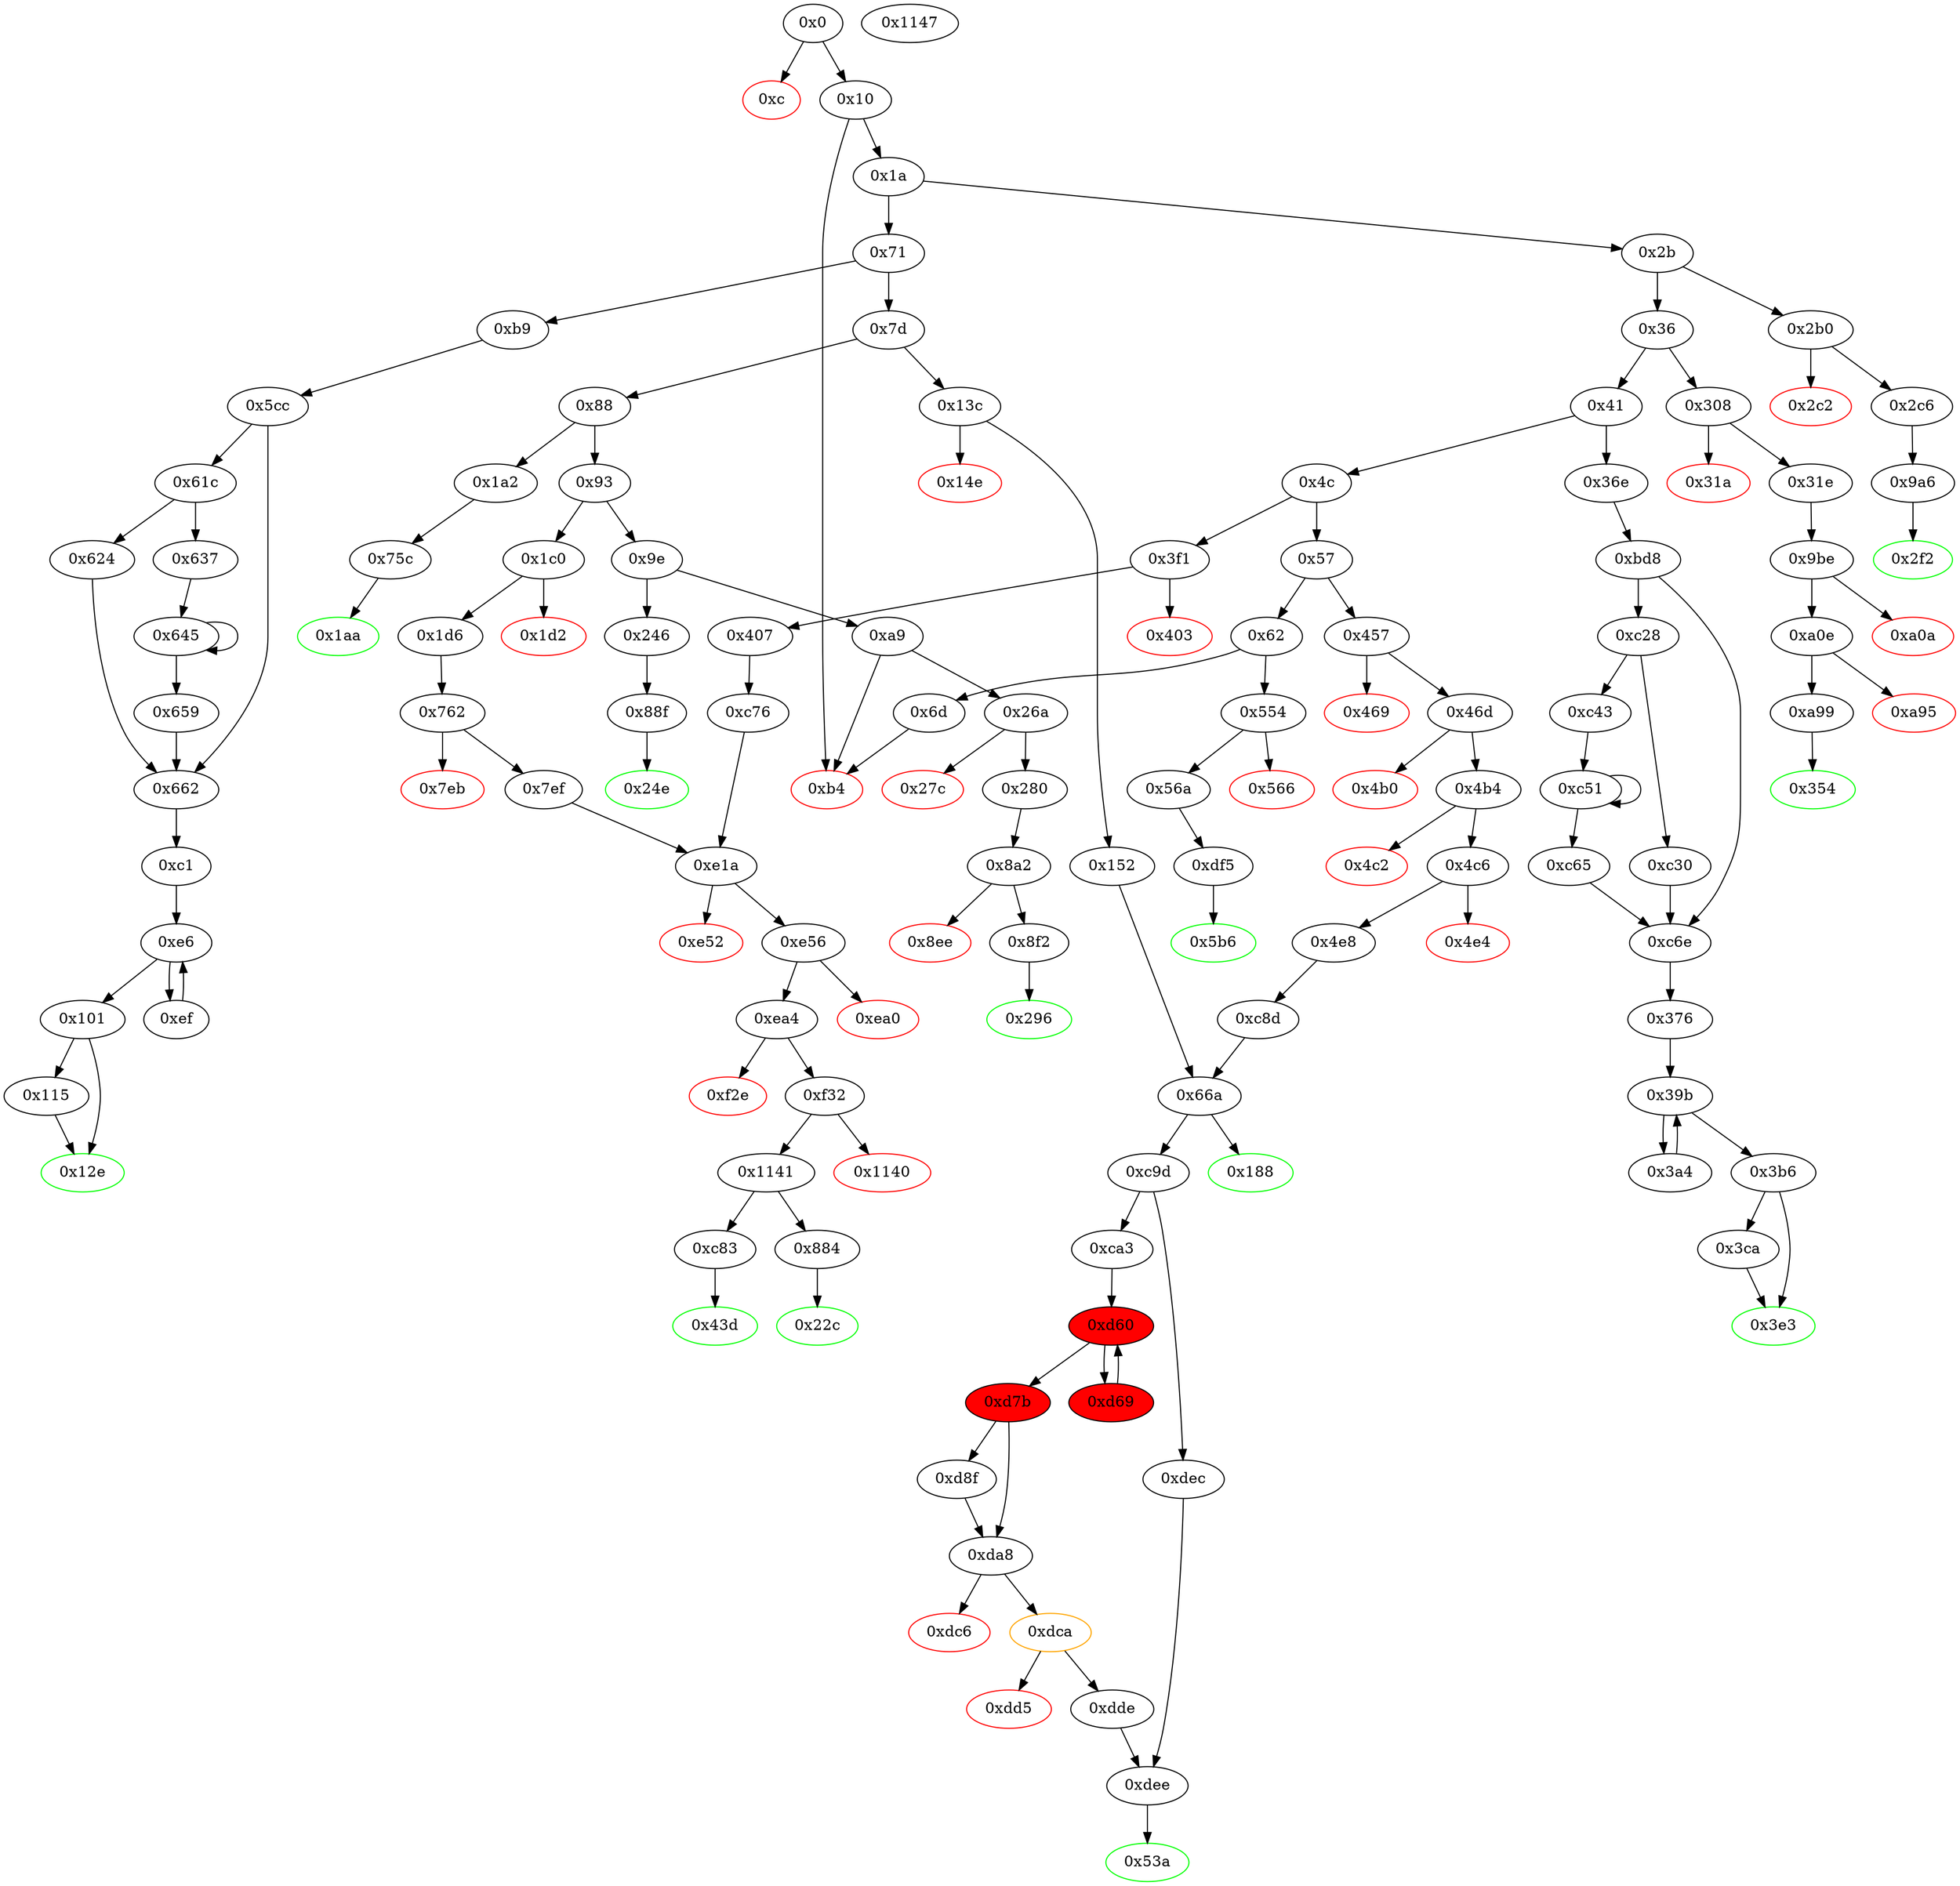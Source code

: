 digraph "" {
"0x2c2" [color=red, fillcolor=white, id="0x2c2", style=filled, tooltip="Block 0x2c2\n[0x2c2:0x2c5]\n---\nPredecessors: [0x2b0]\nSuccessors: []\n---\n0x2c2 PUSH1 0x0\n0x2c4 DUP1\n0x2c5 REVERT\n---\n0x2c2: V218 = 0x0\n0x2c5: REVERT 0x0 0x0\n---\nEntry stack: [V13, 0x2f2, 0x4, V213]\nStack pops: 0\nStack additions: []\nExit stack: [V13, 0x2f2, 0x4, V213]\n\nDef sites:\nV13: {0x1a.0x1f}\n0x2f2: {0x2b0.0x2b1}\n0x4: {0x2b0.0x2b4}\nV213: {0x2b0.0x2b8}\n"];
"0x101" [fillcolor=white, id="0x101", style=filled, tooltip="Block 0x101\n[0x101:0x114]\n---\nPredecessors: [0xe6]\nSuccessors: [0x115, 0x12e]\n---\n0x101 JUMPDEST\n0x102 POP\n0x103 POP\n0x104 POP\n0x105 POP\n0x106 SWAP1\n0x107 POP\n0x108 SWAP1\n0x109 DUP2\n0x10a ADD\n0x10b SWAP1\n0x10c PUSH1 0x1f\n0x10e AND\n0x10f DUP1\n0x110 ISZERO\n0x111 PUSH2 0x12e\n0x114 JUMPI\n---\n0x101: JUMPDEST \n0x10a: V78 = ADD V65 V64\n0x10c: V79 = 0x1f\n0x10e: V80 = AND 0x1f V65\n0x110: V81 = ISZERO V80\n0x111: V82 = 0x12e\n0x114: JUMPI 0x12e V81\n---\nEntry stack: [V13, 0xc1, V463, V58, V58, V64, V67, V65, V65, V64, V67, S0]\nStack pops: 7\nStack additions: [V78, V80]\nExit stack: [V13, 0xc1, V463, V58, V58, V78, V80]\n\nDef sites:\nV13: {0x1a.0x1f}\n0xc1: {0xb9.0xba}\nV463: {0x5cc.0x5f1}\nV58: {0xc1.0xc4}\nV58: {0xc1.0xc4}\nV64: {0xc1.0xd7}\nV67: {0xc1.0xdf}\nV65: {0xc1.0xdb}\nV65: {0xc1.0xdb}\nV64: {0xc1.0xd7}\nV67: {0xc1.0xdf}\nS0: {0xc1.0xe4, 0xef.0xfa}\n"];
"0x93" [fillcolor=white, id="0x93", style=filled, tooltip="Block 0x93\n[0x93:0x9d]\n---\nPredecessors: [0x88]\nSuccessors: [0x9e, 0x1c0]\n---\n0x93 DUP1\n0x94 PUSH4 0x23b872dd\n0x99 EQ\n0x9a PUSH2 0x1c0\n0x9d JUMPI\n---\n0x94: V45 = 0x23b872dd\n0x99: V46 = EQ 0x23b872dd V13\n0x9a: V47 = 0x1c0\n0x9d: JUMPI 0x1c0 V46\n---\nEntry stack: [V13]\nStack pops: 1\nStack additions: [S0]\nExit stack: [V13]\n\nDef sites:\nV13: {0x1a.0x1f}\n"];
"0x246" [fillcolor=white, id="0x246", style=filled, tooltip="Block 0x246\n[0x246:0x24d]\n---\nPredecessors: [0x9e]\nSuccessors: [0x88f]\n---\n0x246 JUMPDEST\n0x247 PUSH2 0x24e\n0x24a PUSH2 0x88f\n0x24d JUMP\n---\n0x246: JUMPDEST \n0x247: V172 = 0x24e\n0x24a: V173 = 0x88f\n0x24d: JUMP 0x88f\n---\nEntry stack: [V13]\nStack pops: 0\nStack additions: [0x24e]\nExit stack: [V13, 0x24e]\n\nDef sites:\nV13: {0x1a.0x1f}\n"];
"0x1c0" [fillcolor=white, id="0x1c0", style=filled, tooltip="Block 0x1c0\n[0x1c0:0x1d1]\n---\nPredecessors: [0x93]\nSuccessors: [0x1d2, 0x1d6]\n---\n0x1c0 JUMPDEST\n0x1c1 PUSH2 0x22c\n0x1c4 PUSH1 0x4\n0x1c6 DUP1\n0x1c7 CALLDATASIZE\n0x1c8 SUB\n0x1c9 PUSH1 0x60\n0x1cb DUP2\n0x1cc LT\n0x1cd ISZERO\n0x1ce PUSH2 0x1d6\n0x1d1 JUMPI\n---\n0x1c0: JUMPDEST \n0x1c1: V137 = 0x22c\n0x1c4: V138 = 0x4\n0x1c7: V139 = CALLDATASIZE\n0x1c8: V140 = SUB V139 0x4\n0x1c9: V141 = 0x60\n0x1cc: V142 = LT V140 0x60\n0x1cd: V143 = ISZERO V142\n0x1ce: V144 = 0x1d6\n0x1d1: JUMPI 0x1d6 V143\n---\nEntry stack: [V13]\nStack pops: 0\nStack additions: [0x22c, 0x4, V140]\nExit stack: [V13, 0x22c, 0x4, V140]\n\nDef sites:\nV13: {0x1a.0x1f}\n"];
"0xc30" [fillcolor=white, id="0xc30", style=filled, tooltip="Block 0xc30\n[0xc30:0xc42]\n---\nPredecessors: [0xc28]\nSuccessors: [0xc6e]\n---\n0xc30 PUSH2 0x100\n0xc33 DUP1\n0xc34 DUP4\n0xc35 SLOAD\n0xc36 DIV\n0xc37 MUL\n0xc38 DUP4\n0xc39 MSTORE\n0xc3a SWAP2\n0xc3b PUSH1 0x20\n0xc3d ADD\n0xc3e SWAP2\n0xc3f PUSH2 0xc6e\n0xc42 JUMP\n---\n0xc30: V828 = 0x100\n0xc35: V829 = S[0x1]\n0xc36: V830 = DIV V829 0x100\n0xc37: V831 = MUL V830 0x100\n0xc39: M[V811] = V831\n0xc3b: V832 = 0x20\n0xc3d: V833 = ADD 0x20 V811\n0xc3f: V834 = 0xc6e\n0xc42: JUMP 0xc6e\n---\nEntry stack: [V13, 0x376, V807, 0x1, V798, V811, 0x1, V822]\nStack pops: 3\nStack additions: [V833, S1, S0]\nExit stack: [V13, 0x376, V807, 0x1, V798, V833, 0x1, V822]\n\nDef sites:\nV13: {0x1a.0x1f}\n0x376: {0x36e.0x36f}\nV807: {0xbd8.0xbfd}\n0x1: {0xbd8.0xbd9}\nV798: {0xbd8.0xbed}\nV811: {0xbd8.0xc0d}\n0x1: {0xbd8.0xbd9}\nV822: {0xbd8.0xc21}\n"];
"0x7ef" [fillcolor=white, id="0x7ef", style=filled, tooltip="Block 0x7ef\n[0x7ef:0x883]\n---\nPredecessors: [0x762]\nSuccessors: [0xe1a]\n---\n0x7ef JUMPDEST\n0x7f0 DUP2\n0x7f1 PUSH1 0x5\n0x7f3 PUSH1 0x0\n0x7f5 DUP7\n0x7f6 PUSH20 0xffffffffffffffffffffffffffffffffffffffff\n0x80b AND\n0x80c PUSH20 0xffffffffffffffffffffffffffffffffffffffff\n0x821 AND\n0x822 DUP2\n0x823 MSTORE\n0x824 PUSH1 0x20\n0x826 ADD\n0x827 SWAP1\n0x828 DUP2\n0x829 MSTORE\n0x82a PUSH1 0x20\n0x82c ADD\n0x82d PUSH1 0x0\n0x82f SHA3\n0x830 PUSH1 0x0\n0x832 CALLER\n0x833 PUSH20 0xffffffffffffffffffffffffffffffffffffffff\n0x848 AND\n0x849 PUSH20 0xffffffffffffffffffffffffffffffffffffffff\n0x85e AND\n0x85f DUP2\n0x860 MSTORE\n0x861 PUSH1 0x20\n0x863 ADD\n0x864 SWAP1\n0x865 DUP2\n0x866 MSTORE\n0x867 PUSH1 0x20\n0x869 ADD\n0x86a PUSH1 0x0\n0x86c SHA3\n0x86d PUSH1 0x0\n0x86f DUP3\n0x870 DUP3\n0x871 SLOAD\n0x872 SUB\n0x873 SWAP3\n0x874 POP\n0x875 POP\n0x876 DUP2\n0x877 SWAP1\n0x878 SSTORE\n0x879 POP\n0x87a PUSH2 0x884\n0x87d DUP5\n0x87e DUP5\n0x87f DUP5\n0x880 PUSH2 0xe1a\n0x883 JUMP\n---\n0x7ef: JUMPDEST \n0x7f1: V580 = 0x5\n0x7f3: V581 = 0x0\n0x7f6: V582 = 0xffffffffffffffffffffffffffffffffffffffff\n0x80b: V583 = AND 0xffffffffffffffffffffffffffffffffffffffff V149\n0x80c: V584 = 0xffffffffffffffffffffffffffffffffffffffff\n0x821: V585 = AND 0xffffffffffffffffffffffffffffffffffffffff V583\n0x823: M[0x0] = V585\n0x824: V586 = 0x20\n0x826: V587 = ADD 0x20 0x0\n0x829: M[0x20] = 0x5\n0x82a: V588 = 0x20\n0x82c: V589 = ADD 0x20 0x20\n0x82d: V590 = 0x0\n0x82f: V591 = SHA3 0x0 0x40\n0x830: V592 = 0x0\n0x832: V593 = CALLER\n0x833: V594 = 0xffffffffffffffffffffffffffffffffffffffff\n0x848: V595 = AND 0xffffffffffffffffffffffffffffffffffffffff V593\n0x849: V596 = 0xffffffffffffffffffffffffffffffffffffffff\n0x85e: V597 = AND 0xffffffffffffffffffffffffffffffffffffffff V595\n0x860: M[0x0] = V597\n0x861: V598 = 0x20\n0x863: V599 = ADD 0x20 0x0\n0x866: M[0x20] = V591\n0x867: V600 = 0x20\n0x869: V601 = ADD 0x20 0x20\n0x86a: V602 = 0x0\n0x86c: V603 = SHA3 0x0 0x40\n0x86d: V604 = 0x0\n0x871: V605 = S[V603]\n0x872: V606 = SUB V605 V157\n0x878: S[V603] = V606\n0x87a: V607 = 0x884\n0x880: V608 = 0xe1a\n0x883: JUMP 0xe1a\n---\nEntry stack: [V13, 0x22c, V149, V154, V157, 0x0]\nStack pops: 4\nStack additions: [S3, S2, S1, S0, 0x884, S3, S2, S1]\nExit stack: [V13, 0x22c, V149, V154, V157, 0x0, 0x884, V149, V154, V157]\n\nDef sites:\nV13: {0x1a.0x1f}\n0x22c: {0x1c0.0x1c1}\nV149: {0x1d6.0x1f2}\nV154: {0x1d6.0x212}\nV157: {0x1d6.0x21c}\n0x0: {0x762.0x763}\n"];
"0x637" [fillcolor=white, id="0x637", style=filled, tooltip="Block 0x637\n[0x637:0x644]\n---\nPredecessors: [0x61c]\nSuccessors: [0x645]\n---\n0x637 JUMPDEST\n0x638 DUP3\n0x639 ADD\n0x63a SWAP2\n0x63b SWAP1\n0x63c PUSH1 0x0\n0x63e MSTORE\n0x63f PUSH1 0x20\n0x641 PUSH1 0x0\n0x643 SHA3\n0x644 SWAP1\n---\n0x637: JUMPDEST \n0x639: V491 = ADD V467 V478\n0x63c: V492 = 0x0\n0x63e: M[0x0] = 0x0\n0x63f: V493 = 0x20\n0x641: V494 = 0x0\n0x643: V495 = SHA3 0x0 0x20\n---\nEntry stack: [V13, 0xc1, V463, 0x0, V454, V467, 0x0, V478]\nStack pops: 3\nStack additions: [V491, V495, S2]\nExit stack: [V13, 0xc1, V463, 0x0, V454, V491, V495, V467]\n\nDef sites:\nV13: {0x1a.0x1f}\n0xc1: {0xb9.0xba}\nV463: {0x5cc.0x5f1}\n0x0: {0x5cc.0x5cd}\nV454: {0x5cc.0x5e1}\nV467: {0x5cc.0x601}\n0x0: {0x5cc.0x5cd}\nV478: {0x5cc.0x615}\n"];
"0x24e" [color=green, fillcolor=white, id="0x24e", style=filled, tooltip="Block 0x24e\n[0x24e:0x269]\n---\nPredecessors: [0x88f]\nSuccessors: []\n---\n0x24e JUMPDEST\n0x24f PUSH1 0x40\n0x251 MLOAD\n0x252 DUP1\n0x253 DUP3\n0x254 PUSH1 0xff\n0x256 AND\n0x257 PUSH1 0xff\n0x259 AND\n0x25a DUP2\n0x25b MSTORE\n0x25c PUSH1 0x20\n0x25e ADD\n0x25f SWAP2\n0x260 POP\n0x261 POP\n0x262 PUSH1 0x40\n0x264 MLOAD\n0x265 DUP1\n0x266 SWAP2\n0x267 SUB\n0x268 SWAP1\n0x269 RETURN\n---\n0x24e: JUMPDEST \n0x24f: V174 = 0x40\n0x251: V175 = M[0x40]\n0x254: V176 = 0xff\n0x256: V177 = AND 0xff V617\n0x257: V178 = 0xff\n0x259: V179 = AND 0xff V177\n0x25b: M[V175] = V179\n0x25c: V180 = 0x20\n0x25e: V181 = ADD 0x20 V175\n0x262: V182 = 0x40\n0x264: V183 = M[0x40]\n0x267: V184 = SUB V181 V183\n0x269: RETURN V183 V184\n---\nEntry stack: [V13, 0x24e, V617]\nStack pops: 1\nStack additions: []\nExit stack: [V13, 0x24e]\n\nDef sites:\nV13: {0x1a.0x1f}\n0x24e: {0x246.0x247}\nV617: {0x88f.0x89f}\n"];
"0xc8d" [fillcolor=white, id="0xc8d", style=filled, tooltip="Block 0xc8d\n[0xc8d:0xc9c]\n---\nPredecessors: [0x4e8]\nSuccessors: [0x66a]\n---\n0xc8d JUMPDEST\n0xc8e PUSH1 0x0\n0xc90 DUP1\n0xc91 DUP5\n0xc92 SWAP1\n0xc93 POP\n0xc94 PUSH2 0xc9d\n0xc97 DUP6\n0xc98 DUP6\n0xc99 PUSH2 0x66a\n0xc9c JUMP\n---\n0xc8d: JUMPDEST \n0xc8e: V856 = 0x0\n0xc94: V857 = 0xc9d\n0xc99: V858 = 0x66a\n0xc9c: JUMP 0x66a\n---\nEntry stack: [V13, 0x53a, V348, V351, V390]\nStack pops: 3\nStack additions: [S2, S1, S0, 0x0, S2, 0xc9d, S2, S1]\nExit stack: [V13, 0x53a, V348, V351, V390, 0x0, V348, 0xc9d, V348, V351]\n\nDef sites:\nV13: {0x1a.0x1f}\n0x53a: {0x457.0x458}\nV348: {0x46d.0x489}\nV351: {0x46d.0x493}\nV390: {0x4e8.0x4fb}\n"];
"0xdca" [color=orange, fillcolor=white, id="0xdca", style=filled, tooltip="Block 0xdca\n[0xdca:0xdd4]\n---\nPredecessors: [0xda8]\nSuccessors: [0xdd5, 0xdde]\n---\n0xdca JUMPDEST\n0xdcb POP\n0xdcc GAS\n0xdcd CALL\n0xdce ISZERO\n0xdcf DUP1\n0xdd0 ISZERO\n0xdd1 PUSH2 0xdde\n0xdd4 JUMPI\n---\n0xdca: JUMPDEST \n0xdcc: V934 = GAS\n0xdcd: V935 = CALL V934 V862 0x0 V926 V927 V926 0x0\n0xdce: V936 = ISZERO V935\n0xdd0: V937 = ISZERO V936\n0xdd1: V938 = 0xdde\n0xdd4: JUMPI 0xdde V937\n---\nEntry stack: [V13, 0x53a, V348, V351, V390, 0x0, S10, V862, 0x8f4ffcb1, S7, 0x0, V926, V927, V926, 0x0, V862, V930]\nStack pops: 7\nStack additions: [V936]\nExit stack: [V13, 0x53a, V348, V351, V390, 0x0, S10, V862, 0x8f4ffcb1, S7, V936]\n\nDef sites:\nV13: {0x1a.0x1f}\n0x53a: {0x457.0x458}\nV348: {0x46d.0x489}\nV351: {0x46d.0x493}\nV390: {0x4e8.0x4fb}\n0x0: {0xc8d.0xc8e}\nS10: {0x1a.0x1f, 0x46d.0x489}\nV862: {0xca3.0xcb9}\n0x8f4ffcb1: {0xca3.0xcba}\nS7: {0xd7b.0xd84, 0xd8f.0xda5}\n0x0: {0xda8.0xdb1}\nV926: {0xda8.0xdb5}\nV927: {0xda8.0xdb8}\nV926: {0xda8.0xdb5}\n0x0: {0xda8.0xdba}\nV862: {0xca3.0xcb9}\nV930: {0xda8.0xdbf}\n"];
"0x9e" [fillcolor=white, id="0x9e", style=filled, tooltip="Block 0x9e\n[0x9e:0xa8]\n---\nPredecessors: [0x93]\nSuccessors: [0xa9, 0x246]\n---\n0x9e DUP1\n0x9f PUSH4 0x313ce567\n0xa4 EQ\n0xa5 PUSH2 0x246\n0xa8 JUMPI\n---\n0x9f: V48 = 0x313ce567\n0xa4: V49 = EQ 0x313ce567 V13\n0xa5: V50 = 0x246\n0xa8: JUMPI 0x246 V49\n---\nEntry stack: [V13]\nStack pops: 1\nStack additions: [S0]\nExit stack: [V13]\n\nDef sites:\nV13: {0x1a.0x1f}\n"];
"0xd7b" [fillcolor=red, id="0xd7b", style=filled, tooltip="Block 0xd7b\n[0xd7b:0xd8e]\n---\nPredecessors: [0xd60]\nSuccessors: [0xd8f, 0xda8]\n---\n0xd7b JUMPDEST\n0xd7c POP\n0xd7d POP\n0xd7e POP\n0xd7f POP\n0xd80 SWAP1\n0xd81 POP\n0xd82 SWAP1\n0xd83 DUP2\n0xd84 ADD\n0xd85 SWAP1\n0xd86 PUSH1 0x1f\n0xd88 AND\n0xd89 DUP1\n0xd8a ISZERO\n0xd8b PUSH2 0xda8\n0xd8e JUMPI\n---\n0xd7b: JUMPDEST \n0xd84: V907 = ADD V894 V893\n0xd86: V908 = 0x1f\n0xd88: V909 = AND 0x1f V894\n0xd8a: V910 = ISZERO V909\n0xd8b: V911 = 0xda8\n0xd8e: JUMPI 0xda8 V910\n---\nEntry stack: [V13, 0x53a, V348, V351, V390, 0x0, S15, V862, 0x8f4ffcb1, V864, V351, V865, V390, V873, V887, V893, V896, V894, V894, V893, V896, S0]\nStack pops: 7\nStack additions: [V907, V909]\nExit stack: [V13, 0x53a, V348, V351, V390, 0x0, S15, V862, 0x8f4ffcb1, V864, V351, V865, V390, V873, V887, V907, V909]\n\nDef sites:\nV13: {0x1a.0x1f}\n0x53a: {0x457.0x458}\nV348: {0x46d.0x489}\nV351: {0x46d.0x493}\nV390: {0x4e8.0x4fb}\n0x0: {0xc8d.0xc8e}\nS15: {0x1a.0x1f, 0x46d.0x489}\nV862: {0xca3.0xcb9}\n0x8f4ffcb1: {0xca3.0xcba}\nV864: {0xca3.0xcbf}\nV351: {0x46d.0x493}\nV865: {0xca3.0xcc1}\nV390: {0x4e8.0x4fb}\nV873: {0xca3.0xcd4}\nV887: {0xca3.0xd3f}\nV893: {0xca3.0xd51}\nV896: {0xca3.0xd59}\nV894: {0xca3.0xd55}\nV894: {0xca3.0xd55}\nV893: {0xca3.0xd51}\nV896: {0xca3.0xd59}\nS0: {0xd69.0xd74, 0xca3.0xd5e}\n"];
"0x6d" [fillcolor=white, id="0x6d", style=filled, tooltip="Block 0x6d\n[0x6d:0x70]\n---\nPredecessors: [0x62]\nSuccessors: [0xb4]\n---\n0x6d PUSH2 0xb4\n0x70 JUMP\n---\n0x6d: V35 = 0xb4\n0x70: JUMP 0xb4\n---\nEntry stack: [V13]\nStack pops: 0\nStack additions: []\nExit stack: [V13]\n\nDef sites:\nV13: {0x1a.0x1f}\n"];
"0x46d" [fillcolor=white, id="0x46d", style=filled, tooltip="Block 0x46d\n[0x46d:0x4af]\n---\nPredecessors: [0x457]\nSuccessors: [0x4b0, 0x4b4]\n---\n0x46d JUMPDEST\n0x46e DUP2\n0x46f ADD\n0x470 SWAP1\n0x471 DUP1\n0x472 DUP1\n0x473 CALLDATALOAD\n0x474 PUSH20 0xffffffffffffffffffffffffffffffffffffffff\n0x489 AND\n0x48a SWAP1\n0x48b PUSH1 0x20\n0x48d ADD\n0x48e SWAP1\n0x48f SWAP3\n0x490 SWAP2\n0x491 SWAP1\n0x492 DUP1\n0x493 CALLDATALOAD\n0x494 SWAP1\n0x495 PUSH1 0x20\n0x497 ADD\n0x498 SWAP1\n0x499 SWAP3\n0x49a SWAP2\n0x49b SWAP1\n0x49c DUP1\n0x49d CALLDATALOAD\n0x49e SWAP1\n0x49f PUSH1 0x20\n0x4a1 ADD\n0x4a2 SWAP1\n0x4a3 PUSH5 0x100000000\n0x4a9 DUP2\n0x4aa GT\n0x4ab ISZERO\n0x4ac PUSH2 0x4b4\n0x4af JUMPI\n---\n0x46d: JUMPDEST \n0x46f: V345 = ADD 0x4 V339\n0x473: V346 = CALLDATALOAD 0x4\n0x474: V347 = 0xffffffffffffffffffffffffffffffffffffffff\n0x489: V348 = AND 0xffffffffffffffffffffffffffffffffffffffff V346\n0x48b: V349 = 0x20\n0x48d: V350 = ADD 0x20 0x4\n0x493: V351 = CALLDATALOAD 0x24\n0x495: V352 = 0x20\n0x497: V353 = ADD 0x20 0x24\n0x49d: V354 = CALLDATALOAD 0x44\n0x49f: V355 = 0x20\n0x4a1: V356 = ADD 0x20 0x44\n0x4a3: V357 = 0x100000000\n0x4aa: V358 = GT V354 0x100000000\n0x4ab: V359 = ISZERO V358\n0x4ac: V360 = 0x4b4\n0x4af: JUMPI 0x4b4 V359\n---\nEntry stack: [V13, 0x53a, 0x4, V339]\nStack pops: 2\nStack additions: [V348, V351, V345, S1, 0x64, V354]\nExit stack: [V13, 0x53a, V348, V351, V345, 0x4, 0x64, V354]\n\nDef sites:\nV13: {0x1a.0x1f}\n0x53a: {0x457.0x458}\n0x4: {0x457.0x45b}\nV339: {0x457.0x45f}\n"];
"0x14e" [color=red, fillcolor=white, id="0x14e", style=filled, tooltip="Block 0x14e\n[0x14e:0x151]\n---\nPredecessors: [0x13c]\nSuccessors: []\n---\n0x14e PUSH1 0x0\n0x150 DUP1\n0x151 REVERT\n---\n0x14e: V106 = 0x0\n0x151: REVERT 0x0 0x0\n---\nEntry stack: [V13, 0x188, 0x4, V101]\nStack pops: 0\nStack additions: []\nExit stack: [V13, 0x188, 0x4, V101]\n\nDef sites:\nV13: {0x1a.0x1f}\n0x188: {0x13c.0x13d}\n0x4: {0x13c.0x140}\nV101: {0x13c.0x144}\n"];
"0xe1a" [fillcolor=white, id="0xe1a", style=filled, tooltip="Block 0xe1a\n[0xe1a:0xe51]\n---\nPredecessors: [0x7ef, 0xc76]\nSuccessors: [0xe52, 0xe56]\n---\n0xe1a JUMPDEST\n0xe1b PUSH1 0x0\n0xe1d PUSH20 0xffffffffffffffffffffffffffffffffffffffff\n0xe32 AND\n0xe33 DUP3\n0xe34 PUSH20 0xffffffffffffffffffffffffffffffffffffffff\n0xe49 AND\n0xe4a EQ\n0xe4b ISZERO\n0xe4c ISZERO\n0xe4d ISZERO\n0xe4e PUSH2 0xe56\n0xe51 JUMPI\n---\n0xe1a: JUMPDEST \n0xe1b: V958 = 0x0\n0xe1d: V959 = 0xffffffffffffffffffffffffffffffffffffffff\n0xe32: V960 = AND 0xffffffffffffffffffffffffffffffffffffffff 0x0\n0xe34: V961 = 0xffffffffffffffffffffffffffffffffffffffff\n0xe49: V962 = AND 0xffffffffffffffffffffffffffffffffffffffff S1\n0xe4a: V963 = EQ V962 0x0\n0xe4b: V964 = ISZERO V963\n0xe4c: V965 = ISZERO V964\n0xe4d: V966 = ISZERO V965\n0xe4e: V967 = 0xe56\n0xe51: JUMPI 0xe56 V966\n---\nEntry stack: [V13, S8, S7, S6, S5, 0x0, {0x884, 0xc83}, S2, S1, S0]\nStack pops: 2\nStack additions: [S1, S0]\nExit stack: [V13, S8, S7, S6, S5, 0x0, {0x884, 0xc83}, S2, S1, S0]\n\nDef sites:\nV13: {0x1a.0x1f}\nS8: {0x1c0.0x1c1, 0x1a.0x1f}\nS7: {0x3f1.0x3f2, 0x1d6.0x1f2}\nS6: {0x407.0x423, 0x1d6.0x212}\nS5: {0x407.0x42d, 0x1d6.0x21c}\n0x0: {0x762.0x763, 0xc76.0xc77}\n{0x884, 0xc83}: {0x7ef.0x87a, 0xc76.0xc79}\nS2: {0xc76.0xc7c, 0x1d6.0x1f2}\nS1: {0x407.0x423, 0x1d6.0x212}\nS0: {0x407.0x42d, 0x1d6.0x21c}\n"];
"0x26a" [fillcolor=white, id="0x26a", style=filled, tooltip="Block 0x26a\n[0x26a:0x27b]\n---\nPredecessors: [0xa9]\nSuccessors: [0x27c, 0x280]\n---\n0x26a JUMPDEST\n0x26b PUSH2 0x296\n0x26e PUSH1 0x4\n0x270 DUP1\n0x271 CALLDATASIZE\n0x272 SUB\n0x273 PUSH1 0x20\n0x275 DUP2\n0x276 LT\n0x277 ISZERO\n0x278 PUSH2 0x280\n0x27b JUMPI\n---\n0x26a: JUMPDEST \n0x26b: V185 = 0x296\n0x26e: V186 = 0x4\n0x271: V187 = CALLDATASIZE\n0x272: V188 = SUB V187 0x4\n0x273: V189 = 0x20\n0x276: V190 = LT V188 0x20\n0x277: V191 = ISZERO V190\n0x278: V192 = 0x280\n0x27b: JUMPI 0x280 V191\n---\nEntry stack: [V13]\nStack pops: 0\nStack additions: [0x296, 0x4, V188]\nExit stack: [V13, 0x296, 0x4, V188]\n\nDef sites:\nV13: {0x1a.0x1f}\n"];
"0x188" [color=green, fillcolor=white, id="0x188", style=filled, tooltip="Block 0x188\n[0x188:0x1a1]\n---\nPredecessors: [0x66a]\nSuccessors: []\n---\n0x188 JUMPDEST\n0x189 PUSH1 0x40\n0x18b MLOAD\n0x18c DUP1\n0x18d DUP3\n0x18e ISZERO\n0x18f ISZERO\n0x190 ISZERO\n0x191 ISZERO\n0x192 DUP2\n0x193 MSTORE\n0x194 PUSH1 0x20\n0x196 ADD\n0x197 SWAP2\n0x198 POP\n0x199 POP\n0x19a PUSH1 0x40\n0x19c MLOAD\n0x19d DUP1\n0x19e SWAP2\n0x19f SUB\n0x1a0 SWAP1\n0x1a1 RETURN\n---\n0x188: JUMPDEST \n0x189: V117 = 0x40\n0x18b: V118 = M[0x40]\n0x18e: V119 = ISZERO 0x1\n0x18f: V120 = ISZERO 0x0\n0x190: V121 = ISZERO 0x1\n0x191: V122 = ISZERO 0x0\n0x193: M[V118] = 0x1\n0x194: V123 = 0x20\n0x196: V124 = ADD 0x20 V118\n0x19a: V125 = 0x40\n0x19c: V126 = M[0x40]\n0x19f: V127 = SUB V124 V126\n0x1a1: RETURN V126 V127\n---\nEntry stack: [V13, 0x53a, V348, V351, V390, 0x0, S1, 0x1]\nStack pops: 1\nStack additions: []\nExit stack: [V13, 0x53a, V348, V351, V390, 0x0, S1]\n\nDef sites:\nV13: {0x1a.0x1f}\n0x53a: {0x457.0x458}\nV348: {0x46d.0x489}\nV351: {0x46d.0x493}\nV390: {0x4e8.0x4fb}\n0x0: {0xc8d.0xc8e}\nS1: {0x1a.0x1f, 0x46d.0x489}\n0x1: {0x66a.0x753}\n"];
"0x152" [fillcolor=white, id="0x152", style=filled, tooltip="Block 0x152\n[0x152:0x187]\n---\nPredecessors: [0x13c]\nSuccessors: [0x66a]\n---\n0x152 JUMPDEST\n0x153 DUP2\n0x154 ADD\n0x155 SWAP1\n0x156 DUP1\n0x157 DUP1\n0x158 CALLDATALOAD\n0x159 PUSH20 0xffffffffffffffffffffffffffffffffffffffff\n0x16e AND\n0x16f SWAP1\n0x170 PUSH1 0x20\n0x172 ADD\n0x173 SWAP1\n0x174 SWAP3\n0x175 SWAP2\n0x176 SWAP1\n0x177 DUP1\n0x178 CALLDATALOAD\n0x179 SWAP1\n0x17a PUSH1 0x20\n0x17c ADD\n0x17d SWAP1\n0x17e SWAP3\n0x17f SWAP2\n0x180 SWAP1\n0x181 POP\n0x182 POP\n0x183 POP\n0x184 PUSH2 0x66a\n0x187 JUMP\n---\n0x152: JUMPDEST \n0x154: V107 = ADD 0x4 V101\n0x158: V108 = CALLDATALOAD 0x4\n0x159: V109 = 0xffffffffffffffffffffffffffffffffffffffff\n0x16e: V110 = AND 0xffffffffffffffffffffffffffffffffffffffff V108\n0x170: V111 = 0x20\n0x172: V112 = ADD 0x20 0x4\n0x178: V113 = CALLDATALOAD 0x24\n0x17a: V114 = 0x20\n0x17c: V115 = ADD 0x20 0x24\n0x184: V116 = 0x66a\n0x187: JUMP 0x66a\n---\nEntry stack: [V13, 0x188, 0x4, V101]\nStack pops: 2\nStack additions: [V110, V113]\nExit stack: [V13, 0x188, V110, V113]\n\nDef sites:\nV13: {0x1a.0x1f}\n0x188: {0x13c.0x13d}\n0x4: {0x13c.0x140}\nV101: {0x13c.0x144}\n"];
"0x66a" [fillcolor=white, id="0x66a", style=filled, tooltip="Block 0x66a\n[0x66a:0x75b]\n---\nPredecessors: [0x152, 0xc8d]\nSuccessors: [0x188, 0xc9d]\n---\n0x66a JUMPDEST\n0x66b PUSH1 0x0\n0x66d DUP2\n0x66e PUSH1 0x5\n0x670 PUSH1 0x0\n0x672 CALLER\n0x673 PUSH20 0xffffffffffffffffffffffffffffffffffffffff\n0x688 AND\n0x689 PUSH20 0xffffffffffffffffffffffffffffffffffffffff\n0x69e AND\n0x69f DUP2\n0x6a0 MSTORE\n0x6a1 PUSH1 0x20\n0x6a3 ADD\n0x6a4 SWAP1\n0x6a5 DUP2\n0x6a6 MSTORE\n0x6a7 PUSH1 0x20\n0x6a9 ADD\n0x6aa PUSH1 0x0\n0x6ac SHA3\n0x6ad PUSH1 0x0\n0x6af DUP6\n0x6b0 PUSH20 0xffffffffffffffffffffffffffffffffffffffff\n0x6c5 AND\n0x6c6 PUSH20 0xffffffffffffffffffffffffffffffffffffffff\n0x6db AND\n0x6dc DUP2\n0x6dd MSTORE\n0x6de PUSH1 0x20\n0x6e0 ADD\n0x6e1 SWAP1\n0x6e2 DUP2\n0x6e3 MSTORE\n0x6e4 PUSH1 0x20\n0x6e6 ADD\n0x6e7 PUSH1 0x0\n0x6e9 SHA3\n0x6ea DUP2\n0x6eb SWAP1\n0x6ec SSTORE\n0x6ed POP\n0x6ee DUP3\n0x6ef PUSH20 0xffffffffffffffffffffffffffffffffffffffff\n0x704 AND\n0x705 CALLER\n0x706 PUSH20 0xffffffffffffffffffffffffffffffffffffffff\n0x71b AND\n0x71c PUSH32 0x8c5be1e5ebec7d5bd14f71427d1e84f3dd0314c0f7b2291e5b200ac8c7c3b925\n0x73d DUP5\n0x73e PUSH1 0x40\n0x740 MLOAD\n0x741 DUP1\n0x742 DUP3\n0x743 DUP2\n0x744 MSTORE\n0x745 PUSH1 0x20\n0x747 ADD\n0x748 SWAP2\n0x749 POP\n0x74a POP\n0x74b PUSH1 0x40\n0x74d MLOAD\n0x74e DUP1\n0x74f SWAP2\n0x750 SUB\n0x751 SWAP1\n0x752 LOG3\n0x753 PUSH1 0x1\n0x755 SWAP1\n0x756 POP\n0x757 SWAP3\n0x758 SWAP2\n0x759 POP\n0x75a POP\n0x75b JUMP\n---\n0x66a: JUMPDEST \n0x66b: V507 = 0x0\n0x66e: V508 = 0x5\n0x670: V509 = 0x0\n0x672: V510 = CALLER\n0x673: V511 = 0xffffffffffffffffffffffffffffffffffffffff\n0x688: V512 = AND 0xffffffffffffffffffffffffffffffffffffffff V510\n0x689: V513 = 0xffffffffffffffffffffffffffffffffffffffff\n0x69e: V514 = AND 0xffffffffffffffffffffffffffffffffffffffff V512\n0x6a0: M[0x0] = V514\n0x6a1: V515 = 0x20\n0x6a3: V516 = ADD 0x20 0x0\n0x6a6: M[0x20] = 0x5\n0x6a7: V517 = 0x20\n0x6a9: V518 = ADD 0x20 0x20\n0x6aa: V519 = 0x0\n0x6ac: V520 = SHA3 0x0 0x40\n0x6ad: V521 = 0x0\n0x6b0: V522 = 0xffffffffffffffffffffffffffffffffffffffff\n0x6c5: V523 = AND 0xffffffffffffffffffffffffffffffffffffffff S1\n0x6c6: V524 = 0xffffffffffffffffffffffffffffffffffffffff\n0x6db: V525 = AND 0xffffffffffffffffffffffffffffffffffffffff V523\n0x6dd: M[0x0] = V525\n0x6de: V526 = 0x20\n0x6e0: V527 = ADD 0x20 0x0\n0x6e3: M[0x20] = V520\n0x6e4: V528 = 0x20\n0x6e6: V529 = ADD 0x20 0x20\n0x6e7: V530 = 0x0\n0x6e9: V531 = SHA3 0x0 0x40\n0x6ec: S[V531] = S0\n0x6ef: V532 = 0xffffffffffffffffffffffffffffffffffffffff\n0x704: V533 = AND 0xffffffffffffffffffffffffffffffffffffffff S1\n0x705: V534 = CALLER\n0x706: V535 = 0xffffffffffffffffffffffffffffffffffffffff\n0x71b: V536 = AND 0xffffffffffffffffffffffffffffffffffffffff V534\n0x71c: V537 = 0x8c5be1e5ebec7d5bd14f71427d1e84f3dd0314c0f7b2291e5b200ac8c7c3b925\n0x73e: V538 = 0x40\n0x740: V539 = M[0x40]\n0x744: M[V539] = S0\n0x745: V540 = 0x20\n0x747: V541 = ADD 0x20 V539\n0x74b: V542 = 0x40\n0x74d: V543 = M[0x40]\n0x750: V544 = SUB V541 V543\n0x752: LOG V543 V544 0x8c5be1e5ebec7d5bd14f71427d1e84f3dd0314c0f7b2291e5b200ac8c7c3b925 V536 V533\n0x753: V545 = 0x1\n0x75b: JUMP {0x188, 0xc9d}\n---\nEntry stack: [V13, 0x53a, V348, V351, V390, 0x0, S3, {0x188, 0xc9d}, S1, S0]\nStack pops: 3\nStack additions: [0x1]\nExit stack: [V13, 0x53a, V348, V351, V390, 0x0, S3, 0x1]\n\nDef sites:\nV13: {0x1a.0x1f}\n0x53a: {0x457.0x458}\nV348: {0x46d.0x489}\nV351: {0x46d.0x493}\nV390: {0x4e8.0x4fb}\n0x0: {0xc8d.0xc8e}\nS3: {0x1a.0x1f, 0x46d.0x489}\n{0x188, 0xc9d}: {0xc8d.0xc94, 0x13c.0x13d}\nS1: {0x152.0x16e, 0x46d.0x489}\nS0: {0x152.0x178, 0x46d.0x493}\n"];
"0x75c" [fillcolor=white, id="0x75c", style=filled, tooltip="Block 0x75c\n[0x75c:0x761]\n---\nPredecessors: [0x1a2]\nSuccessors: [0x1aa]\n---\n0x75c JUMPDEST\n0x75d PUSH1 0x3\n0x75f SLOAD\n0x760 DUP2\n0x761 JUMP\n---\n0x75c: JUMPDEST \n0x75d: V546 = 0x3\n0x75f: V547 = S[0x3]\n0x761: JUMP 0x1aa\n---\nEntry stack: [V13, 0x1aa]\nStack pops: 1\nStack additions: [S0, V547]\nExit stack: [V13, 0x1aa, V547]\n\nDef sites:\nV13: {0x1a.0x1f}\n0x1aa: {0x1a2.0x1a3}\n"];
"0xc1" [fillcolor=white, id="0xc1", style=filled, tooltip="Block 0xc1\n[0xc1:0xe5]\n---\nPredecessors: [0x662]\nSuccessors: [0xe6]\n---\n0xc1 JUMPDEST\n0xc2 PUSH1 0x40\n0xc4 MLOAD\n0xc5 DUP1\n0xc6 DUP1\n0xc7 PUSH1 0x20\n0xc9 ADD\n0xca DUP3\n0xcb DUP2\n0xcc SUB\n0xcd DUP3\n0xce MSTORE\n0xcf DUP4\n0xd0 DUP2\n0xd1 DUP2\n0xd2 MLOAD\n0xd3 DUP2\n0xd4 MSTORE\n0xd5 PUSH1 0x20\n0xd7 ADD\n0xd8 SWAP2\n0xd9 POP\n0xda DUP1\n0xdb MLOAD\n0xdc SWAP1\n0xdd PUSH1 0x20\n0xdf ADD\n0xe0 SWAP1\n0xe1 DUP1\n0xe2 DUP4\n0xe3 DUP4\n0xe4 PUSH1 0x0\n---\n0xc1: JUMPDEST \n0xc2: V57 = 0x40\n0xc4: V58 = M[0x40]\n0xc7: V59 = 0x20\n0xc9: V60 = ADD 0x20 V58\n0xcc: V61 = SUB V60 V58\n0xce: M[V58] = V61\n0xd2: V62 = M[V463]\n0xd4: M[V60] = V62\n0xd5: V63 = 0x20\n0xd7: V64 = ADD 0x20 V60\n0xdb: V65 = M[V463]\n0xdd: V66 = 0x20\n0xdf: V67 = ADD 0x20 V463\n0xe4: V68 = 0x0\n---\nEntry stack: [V13, 0xc1, V463]\nStack pops: 1\nStack additions: [S0, V58, V58, V64, V67, V65, V65, V64, V67, 0x0]\nExit stack: [V13, 0xc1, V463, V58, V58, V64, V67, V65, V65, V64, V67, 0x0]\n\nDef sites:\nV13: {0x1a.0x1f}\n0xc1: {0xb9.0xba}\nV463: {0x5cc.0x5f1}\n"];
"0xd8f" [fillcolor=white, id="0xd8f", style=filled, tooltip="Block 0xd8f\n[0xd8f:0xda7]\n---\nPredecessors: [0xd7b]\nSuccessors: [0xda8]\n---\n0xd8f DUP1\n0xd90 DUP3\n0xd91 SUB\n0xd92 DUP1\n0xd93 MLOAD\n0xd94 PUSH1 0x1\n0xd96 DUP4\n0xd97 PUSH1 0x20\n0xd99 SUB\n0xd9a PUSH2 0x100\n0xd9d EXP\n0xd9e SUB\n0xd9f NOT\n0xda0 AND\n0xda1 DUP2\n0xda2 MSTORE\n0xda3 PUSH1 0x20\n0xda5 ADD\n0xda6 SWAP2\n0xda7 POP\n---\n0xd91: V912 = SUB V907 V909\n0xd93: V913 = M[V912]\n0xd94: V914 = 0x1\n0xd97: V915 = 0x20\n0xd99: V916 = SUB 0x20 V909\n0xd9a: V917 = 0x100\n0xd9d: V918 = EXP 0x100 V916\n0xd9e: V919 = SUB V918 0x1\n0xd9f: V920 = NOT V919\n0xda0: V921 = AND V920 V913\n0xda2: M[V912] = V921\n0xda3: V922 = 0x20\n0xda5: V923 = ADD 0x20 V912\n---\nEntry stack: [V13, 0x53a, V348, V351, V390, 0x0, S10, V862, 0x8f4ffcb1, V864, V351, V865, V390, V873, V887, V907, V909]\nStack pops: 2\nStack additions: [V923, S0]\nExit stack: [V13, 0x53a, V348, V351, V390, 0x0, S10, V862, 0x8f4ffcb1, V864, V351, V865, V390, V873, V887, V923, V909]\n\nDef sites:\nV13: {0x1a.0x1f}\n0x53a: {0x457.0x458}\nV348: {0x46d.0x489}\nV351: {0x46d.0x493}\nV390: {0x4e8.0x4fb}\n0x0: {0xc8d.0xc8e}\nS10: {0x1a.0x1f, 0x46d.0x489}\nV862: {0xca3.0xcb9}\n0x8f4ffcb1: {0xca3.0xcba}\nV864: {0xca3.0xcbf}\nV351: {0x46d.0x493}\nV865: {0xca3.0xcc1}\nV390: {0x4e8.0x4fb}\nV873: {0xca3.0xcd4}\nV887: {0xca3.0xd3f}\nV907: {0xd7b.0xd84}\nV909: {0xd7b.0xd88}\n"];
"0xbd8" [fillcolor=white, id="0xbd8", style=filled, tooltip="Block 0xbd8\n[0xbd8:0xc27]\n---\nPredecessors: [0x36e]\nSuccessors: [0xc28, 0xc6e]\n---\n0xbd8 JUMPDEST\n0xbd9 PUSH1 0x1\n0xbdb DUP1\n0xbdc SLOAD\n0xbdd PUSH1 0x1\n0xbdf DUP2\n0xbe0 PUSH1 0x1\n0xbe2 AND\n0xbe3 ISZERO\n0xbe4 PUSH2 0x100\n0xbe7 MUL\n0xbe8 SUB\n0xbe9 AND\n0xbea PUSH1 0x2\n0xbec SWAP1\n0xbed DIV\n0xbee DUP1\n0xbef PUSH1 0x1f\n0xbf1 ADD\n0xbf2 PUSH1 0x20\n0xbf4 DUP1\n0xbf5 SWAP2\n0xbf6 DIV\n0xbf7 MUL\n0xbf8 PUSH1 0x20\n0xbfa ADD\n0xbfb PUSH1 0x40\n0xbfd MLOAD\n0xbfe SWAP1\n0xbff DUP2\n0xc00 ADD\n0xc01 PUSH1 0x40\n0xc03 MSTORE\n0xc04 DUP1\n0xc05 SWAP3\n0xc06 SWAP2\n0xc07 SWAP1\n0xc08 DUP2\n0xc09 DUP2\n0xc0a MSTORE\n0xc0b PUSH1 0x20\n0xc0d ADD\n0xc0e DUP3\n0xc0f DUP1\n0xc10 SLOAD\n0xc11 PUSH1 0x1\n0xc13 DUP2\n0xc14 PUSH1 0x1\n0xc16 AND\n0xc17 ISZERO\n0xc18 PUSH2 0x100\n0xc1b MUL\n0xc1c SUB\n0xc1d AND\n0xc1e PUSH1 0x2\n0xc20 SWAP1\n0xc21 DIV\n0xc22 DUP1\n0xc23 ISZERO\n0xc24 PUSH2 0xc6e\n0xc27 JUMPI\n---\n0xbd8: JUMPDEST \n0xbd9: V787 = 0x1\n0xbdc: V788 = S[0x1]\n0xbdd: V789 = 0x1\n0xbe0: V790 = 0x1\n0xbe2: V791 = AND 0x1 V788\n0xbe3: V792 = ISZERO V791\n0xbe4: V793 = 0x100\n0xbe7: V794 = MUL 0x100 V792\n0xbe8: V795 = SUB V794 0x1\n0xbe9: V796 = AND V795 V788\n0xbea: V797 = 0x2\n0xbed: V798 = DIV V796 0x2\n0xbef: V799 = 0x1f\n0xbf1: V800 = ADD 0x1f V798\n0xbf2: V801 = 0x20\n0xbf6: V802 = DIV V800 0x20\n0xbf7: V803 = MUL V802 0x20\n0xbf8: V804 = 0x20\n0xbfa: V805 = ADD 0x20 V803\n0xbfb: V806 = 0x40\n0xbfd: V807 = M[0x40]\n0xc00: V808 = ADD V807 V805\n0xc01: V809 = 0x40\n0xc03: M[0x40] = V808\n0xc0a: M[V807] = V798\n0xc0b: V810 = 0x20\n0xc0d: V811 = ADD 0x20 V807\n0xc10: V812 = S[0x1]\n0xc11: V813 = 0x1\n0xc14: V814 = 0x1\n0xc16: V815 = AND 0x1 V812\n0xc17: V816 = ISZERO V815\n0xc18: V817 = 0x100\n0xc1b: V818 = MUL 0x100 V816\n0xc1c: V819 = SUB V818 0x1\n0xc1d: V820 = AND V819 V812\n0xc1e: V821 = 0x2\n0xc21: V822 = DIV V820 0x2\n0xc23: V823 = ISZERO V822\n0xc24: V824 = 0xc6e\n0xc27: JUMPI 0xc6e V823\n---\nEntry stack: [V13, 0x376]\nStack pops: 0\nStack additions: [V807, 0x1, V798, V811, 0x1, V822]\nExit stack: [V13, 0x376, V807, 0x1, V798, V811, 0x1, V822]\n\nDef sites:\nV13: {0x1a.0x1f}\n0x376: {0x36e.0x36f}\n"];
"0x56a" [fillcolor=white, id="0x56a", style=filled, tooltip="Block 0x56a\n[0x56a:0x5b5]\n---\nPredecessors: [0x554]\nSuccessors: [0xdf5]\n---\n0x56a JUMPDEST\n0x56b DUP2\n0x56c ADD\n0x56d SWAP1\n0x56e DUP1\n0x56f DUP1\n0x570 CALLDATALOAD\n0x571 PUSH20 0xffffffffffffffffffffffffffffffffffffffff\n0x586 AND\n0x587 SWAP1\n0x588 PUSH1 0x20\n0x58a ADD\n0x58b SWAP1\n0x58c SWAP3\n0x58d SWAP2\n0x58e SWAP1\n0x58f DUP1\n0x590 CALLDATALOAD\n0x591 PUSH20 0xffffffffffffffffffffffffffffffffffffffff\n0x5a6 AND\n0x5a7 SWAP1\n0x5a8 PUSH1 0x20\n0x5aa ADD\n0x5ab SWAP1\n0x5ac SWAP3\n0x5ad SWAP2\n0x5ae SWAP1\n0x5af POP\n0x5b0 POP\n0x5b1 POP\n0x5b2 PUSH2 0xdf5\n0x5b5 JUMP\n---\n0x56a: JUMPDEST \n0x56c: V424 = ADD 0x4 V418\n0x570: V425 = CALLDATALOAD 0x4\n0x571: V426 = 0xffffffffffffffffffffffffffffffffffffffff\n0x586: V427 = AND 0xffffffffffffffffffffffffffffffffffffffff V425\n0x588: V428 = 0x20\n0x58a: V429 = ADD 0x20 0x4\n0x590: V430 = CALLDATALOAD 0x24\n0x591: V431 = 0xffffffffffffffffffffffffffffffffffffffff\n0x5a6: V432 = AND 0xffffffffffffffffffffffffffffffffffffffff V430\n0x5a8: V433 = 0x20\n0x5aa: V434 = ADD 0x20 0x24\n0x5b2: V435 = 0xdf5\n0x5b5: JUMP 0xdf5\n---\nEntry stack: [V13, 0x5b6, 0x4, V418]\nStack pops: 2\nStack additions: [V427, V432]\nExit stack: [V13, 0x5b6, V427, V432]\n\nDef sites:\nV13: {0x1a.0x1f}\n0x5b6: {0x554.0x555}\n0x4: {0x554.0x558}\nV418: {0x554.0x55c}\n"];
"0x1d6" [fillcolor=white, id="0x1d6", style=filled, tooltip="Block 0x1d6\n[0x1d6:0x22b]\n---\nPredecessors: [0x1c0]\nSuccessors: [0x762]\n---\n0x1d6 JUMPDEST\n0x1d7 DUP2\n0x1d8 ADD\n0x1d9 SWAP1\n0x1da DUP1\n0x1db DUP1\n0x1dc CALLDATALOAD\n0x1dd PUSH20 0xffffffffffffffffffffffffffffffffffffffff\n0x1f2 AND\n0x1f3 SWAP1\n0x1f4 PUSH1 0x20\n0x1f6 ADD\n0x1f7 SWAP1\n0x1f8 SWAP3\n0x1f9 SWAP2\n0x1fa SWAP1\n0x1fb DUP1\n0x1fc CALLDATALOAD\n0x1fd PUSH20 0xffffffffffffffffffffffffffffffffffffffff\n0x212 AND\n0x213 SWAP1\n0x214 PUSH1 0x20\n0x216 ADD\n0x217 SWAP1\n0x218 SWAP3\n0x219 SWAP2\n0x21a SWAP1\n0x21b DUP1\n0x21c CALLDATALOAD\n0x21d SWAP1\n0x21e PUSH1 0x20\n0x220 ADD\n0x221 SWAP1\n0x222 SWAP3\n0x223 SWAP2\n0x224 SWAP1\n0x225 POP\n0x226 POP\n0x227 POP\n0x228 PUSH2 0x762\n0x22b JUMP\n---\n0x1d6: JUMPDEST \n0x1d8: V146 = ADD 0x4 V140\n0x1dc: V147 = CALLDATALOAD 0x4\n0x1dd: V148 = 0xffffffffffffffffffffffffffffffffffffffff\n0x1f2: V149 = AND 0xffffffffffffffffffffffffffffffffffffffff V147\n0x1f4: V150 = 0x20\n0x1f6: V151 = ADD 0x20 0x4\n0x1fc: V152 = CALLDATALOAD 0x24\n0x1fd: V153 = 0xffffffffffffffffffffffffffffffffffffffff\n0x212: V154 = AND 0xffffffffffffffffffffffffffffffffffffffff V152\n0x214: V155 = 0x20\n0x216: V156 = ADD 0x20 0x24\n0x21c: V157 = CALLDATALOAD 0x44\n0x21e: V158 = 0x20\n0x220: V159 = ADD 0x20 0x44\n0x228: V160 = 0x762\n0x22b: JUMP 0x762\n---\nEntry stack: [V13, 0x22c, 0x4, V140]\nStack pops: 2\nStack additions: [V149, V154, V157]\nExit stack: [V13, 0x22c, V149, V154, V157]\n\nDef sites:\nV13: {0x1a.0x1f}\n0x22c: {0x1c0.0x1c1}\n0x4: {0x1c0.0x1c4}\nV140: {0x1c0.0x1c8}\n"];
"0x36e" [fillcolor=white, id="0x36e", style=filled, tooltip="Block 0x36e\n[0x36e:0x375]\n---\nPredecessors: [0x41]\nSuccessors: [0xbd8]\n---\n0x36e JUMPDEST\n0x36f PUSH2 0x376\n0x372 PUSH2 0xbd8\n0x375 JUMP\n---\n0x36e: JUMPDEST \n0x36f: V263 = 0x376\n0x372: V264 = 0xbd8\n0x375: JUMP 0xbd8\n---\nEntry stack: [V13]\nStack pops: 0\nStack additions: [0x376]\nExit stack: [V13, 0x376]\n\nDef sites:\nV13: {0x1a.0x1f}\n"];
"0xb4" [color=red, fillcolor=white, id="0xb4", style=filled, tooltip="Block 0xb4\n[0xb4:0xb8]\n---\nPredecessors: [0x10, 0x6d, 0xa9]\nSuccessors: []\n---\n0xb4 JUMPDEST\n0xb5 PUSH1 0x0\n0xb7 DUP1\n0xb8 REVERT\n---\n0xb4: JUMPDEST \n0xb5: V54 = 0x0\n0xb8: REVERT 0x0 0x0\n---\nEntry stack: [V13]\nStack pops: 0\nStack additions: []\nExit stack: [V13]\n\nDef sites:\nV13: {0x1a.0x1f}\n"];
"0xa0e" [fillcolor=white, id="0xa0e", style=filled, tooltip="Block 0xa0e\n[0xa0e:0xa94]\n---\nPredecessors: [0x9be]\nSuccessors: [0xa95, 0xa99]\n---\n0xa0e JUMPDEST\n0xa0f PUSH1 0x5\n0xa11 PUSH1 0x0\n0xa13 DUP5\n0xa14 PUSH20 0xffffffffffffffffffffffffffffffffffffffff\n0xa29 AND\n0xa2a PUSH20 0xffffffffffffffffffffffffffffffffffffffff\n0xa3f AND\n0xa40 DUP2\n0xa41 MSTORE\n0xa42 PUSH1 0x20\n0xa44 ADD\n0xa45 SWAP1\n0xa46 DUP2\n0xa47 MSTORE\n0xa48 PUSH1 0x20\n0xa4a ADD\n0xa4b PUSH1 0x0\n0xa4d SHA3\n0xa4e PUSH1 0x0\n0xa50 CALLER\n0xa51 PUSH20 0xffffffffffffffffffffffffffffffffffffffff\n0xa66 AND\n0xa67 PUSH20 0xffffffffffffffffffffffffffffffffffffffff\n0xa7c AND\n0xa7d DUP2\n0xa7e MSTORE\n0xa7f PUSH1 0x20\n0xa81 ADD\n0xa82 SWAP1\n0xa83 DUP2\n0xa84 MSTORE\n0xa85 PUSH1 0x20\n0xa87 ADD\n0xa88 PUSH1 0x0\n0xa8a SHA3\n0xa8b SLOAD\n0xa8c DUP3\n0xa8d GT\n0xa8e ISZERO\n0xa8f ISZERO\n0xa90 ISZERO\n0xa91 PUSH2 0xa99\n0xa94 JUMPI\n---\n0xa0e: JUMPDEST \n0xa0f: V699 = 0x5\n0xa11: V700 = 0x0\n0xa14: V701 = 0xffffffffffffffffffffffffffffffffffffffff\n0xa29: V702 = AND 0xffffffffffffffffffffffffffffffffffffffff V245\n0xa2a: V703 = 0xffffffffffffffffffffffffffffffffffffffff\n0xa3f: V704 = AND 0xffffffffffffffffffffffffffffffffffffffff V702\n0xa41: M[0x0] = V704\n0xa42: V705 = 0x20\n0xa44: V706 = ADD 0x20 0x0\n0xa47: M[0x20] = 0x5\n0xa48: V707 = 0x20\n0xa4a: V708 = ADD 0x20 0x20\n0xa4b: V709 = 0x0\n0xa4d: V710 = SHA3 0x0 0x40\n0xa4e: V711 = 0x0\n0xa50: V712 = CALLER\n0xa51: V713 = 0xffffffffffffffffffffffffffffffffffffffff\n0xa66: V714 = AND 0xffffffffffffffffffffffffffffffffffffffff V712\n0xa67: V715 = 0xffffffffffffffffffffffffffffffffffffffff\n0xa7c: V716 = AND 0xffffffffffffffffffffffffffffffffffffffff V714\n0xa7e: M[0x0] = V716\n0xa7f: V717 = 0x20\n0xa81: V718 = ADD 0x20 0x0\n0xa84: M[0x20] = V710\n0xa85: V719 = 0x20\n0xa87: V720 = ADD 0x20 0x20\n0xa88: V721 = 0x0\n0xa8a: V722 = SHA3 0x0 0x40\n0xa8b: V723 = S[V722]\n0xa8d: V724 = GT V248 V723\n0xa8e: V725 = ISZERO V724\n0xa8f: V726 = ISZERO V725\n0xa90: V727 = ISZERO V726\n0xa91: V728 = 0xa99\n0xa94: JUMPI 0xa99 V727\n---\nEntry stack: [V13, 0x354, V245, V248, 0x0]\nStack pops: 3\nStack additions: [S2, S1, S0]\nExit stack: [V13, 0x354, V245, V248, 0x0]\n\nDef sites:\nV13: {0x1a.0x1f}\n0x354: {0x308.0x309}\nV245: {0x31e.0x33a}\nV248: {0x31e.0x344}\n0x0: {0x9be.0x9bf}\n"];
"0xc43" [fillcolor=white, id="0xc43", style=filled, tooltip="Block 0xc43\n[0xc43:0xc50]\n---\nPredecessors: [0xc28]\nSuccessors: [0xc51]\n---\n0xc43 JUMPDEST\n0xc44 DUP3\n0xc45 ADD\n0xc46 SWAP2\n0xc47 SWAP1\n0xc48 PUSH1 0x0\n0xc4a MSTORE\n0xc4b PUSH1 0x20\n0xc4d PUSH1 0x0\n0xc4f SHA3\n0xc50 SWAP1\n---\n0xc43: JUMPDEST \n0xc45: V835 = ADD V811 V822\n0xc48: V836 = 0x0\n0xc4a: M[0x0] = 0x1\n0xc4b: V837 = 0x20\n0xc4d: V838 = 0x0\n0xc4f: V839 = SHA3 0x0 0x20\n---\nEntry stack: [V13, 0x376, V807, 0x1, V798, V811, 0x1, V822]\nStack pops: 3\nStack additions: [V835, V839, S2]\nExit stack: [V13, 0x376, V807, 0x1, V798, V835, V839, V811]\n\nDef sites:\nV13: {0x1a.0x1f}\n0x376: {0x36e.0x36f}\nV807: {0xbd8.0xbfd}\n0x1: {0xbd8.0xbd9}\nV798: {0xbd8.0xbed}\nV811: {0xbd8.0xc0d}\n0x1: {0xbd8.0xbd9}\nV822: {0xbd8.0xc21}\n"];
"0x1a2" [fillcolor=white, id="0x1a2", style=filled, tooltip="Block 0x1a2\n[0x1a2:0x1a9]\n---\nPredecessors: [0x88]\nSuccessors: [0x75c]\n---\n0x1a2 JUMPDEST\n0x1a3 PUSH2 0x1aa\n0x1a6 PUSH2 0x75c\n0x1a9 JUMP\n---\n0x1a2: JUMPDEST \n0x1a3: V128 = 0x1aa\n0x1a6: V129 = 0x75c\n0x1a9: JUMP 0x75c\n---\nEntry stack: [V13]\nStack pops: 0\nStack additions: [0x1aa]\nExit stack: [V13, 0x1aa]\n\nDef sites:\nV13: {0x1a.0x1f}\n"];
"0xa95" [color=red, fillcolor=white, id="0xa95", style=filled, tooltip="Block 0xa95\n[0xa95:0xa98]\n---\nPredecessors: [0xa0e]\nSuccessors: []\n---\n0xa95 PUSH1 0x0\n0xa97 DUP1\n0xa98 REVERT\n---\n0xa95: V729 = 0x0\n0xa98: REVERT 0x0 0x0\n---\nEntry stack: [V13, 0x354, V245, V248, 0x0]\nStack pops: 0\nStack additions: []\nExit stack: [V13, 0x354, V245, V248, 0x0]\n\nDef sites:\nV13: {0x1a.0x1f}\n0x354: {0x308.0x309}\nV245: {0x31e.0x33a}\nV248: {0x31e.0x344}\n0x0: {0x9be.0x9bf}\n"];
"0x376" [fillcolor=white, id="0x376", style=filled, tooltip="Block 0x376\n[0x376:0x39a]\n---\nPredecessors: [0xc6e]\nSuccessors: [0x39b]\n---\n0x376 JUMPDEST\n0x377 PUSH1 0x40\n0x379 MLOAD\n0x37a DUP1\n0x37b DUP1\n0x37c PUSH1 0x20\n0x37e ADD\n0x37f DUP3\n0x380 DUP2\n0x381 SUB\n0x382 DUP3\n0x383 MSTORE\n0x384 DUP4\n0x385 DUP2\n0x386 DUP2\n0x387 MLOAD\n0x388 DUP2\n0x389 MSTORE\n0x38a PUSH1 0x20\n0x38c ADD\n0x38d SWAP2\n0x38e POP\n0x38f DUP1\n0x390 MLOAD\n0x391 SWAP1\n0x392 PUSH1 0x20\n0x394 ADD\n0x395 SWAP1\n0x396 DUP1\n0x397 DUP4\n0x398 DUP4\n0x399 PUSH1 0x0\n---\n0x376: JUMPDEST \n0x377: V265 = 0x40\n0x379: V266 = M[0x40]\n0x37c: V267 = 0x20\n0x37e: V268 = ADD 0x20 V266\n0x381: V269 = SUB V268 V266\n0x383: M[V266] = V269\n0x387: V270 = M[V807]\n0x389: M[V268] = V270\n0x38a: V271 = 0x20\n0x38c: V272 = ADD 0x20 V268\n0x390: V273 = M[V807]\n0x392: V274 = 0x20\n0x394: V275 = ADD 0x20 V807\n0x399: V276 = 0x0\n---\nEntry stack: [V13, 0x376, V807]\nStack pops: 1\nStack additions: [S0, V266, V266, V272, V275, V273, V273, V272, V275, 0x0]\nExit stack: [V13, 0x376, V807, V266, V266, V272, V275, V273, V273, V272, V275, 0x0]\n\nDef sites:\nV13: {0x1a.0x1f}\n0x376: {0x36e.0x36f}\nV807: {0xbd8.0xbfd}\n"];
"0xc65" [fillcolor=white, id="0xc65", style=filled, tooltip="Block 0xc65\n[0xc65:0xc6d]\n---\nPredecessors: [0xc51]\nSuccessors: [0xc6e]\n---\n0xc65 DUP3\n0xc66 SWAP1\n0xc67 SUB\n0xc68 PUSH1 0x1f\n0xc6a AND\n0xc6b DUP3\n0xc6c ADD\n0xc6d SWAP2\n---\n0xc67: V847 = SUB V844 V835\n0xc68: V848 = 0x1f\n0xc6a: V849 = AND 0x1f V847\n0xc6c: V850 = ADD V835 V849\n---\nEntry stack: [V13, 0x376, V807, 0x1, V798, V835, V842, V844]\nStack pops: 3\nStack additions: [V850, S1, S2]\nExit stack: [V13, 0x376, V807, 0x1, V798, V850, V842, V835]\n\nDef sites:\nV13: {0x1a.0x1f}\n0x376: {0x36e.0x36f}\nV807: {0xbd8.0xbfd}\n0x1: {0xbd8.0xbd9}\nV798: {0xbd8.0xbed}\nV835: {0xc43.0xc45}\nV842: {0xc51.0xc59}\nV844: {0xc51.0xc5d}\n"];
"0xf2e" [color=red, fillcolor=white, id="0xf2e", style=filled, tooltip="Block 0xf2e\n[0xf2e:0xf31]\n---\nPredecessors: [0xea4]\nSuccessors: []\n---\n0xf2e PUSH1 0x0\n0xf30 DUP1\n0xf31 REVERT\n---\n0xf2e: V1019 = 0x0\n0xf31: REVERT 0x0 0x0\n---\nEntry stack: [V13, S8, S7, S6, S5, 0x0, {0x884, 0xc83}, S2, S1, S0]\nStack pops: 0\nStack additions: []\nExit stack: [V13, S8, S7, S6, S5, 0x0, {0x884, 0xc83}, S2, S1, S0]\n\nDef sites:\nV13: {0x1a.0x1f}\nS8: {0x1c0.0x1c1, 0x1a.0x1f}\nS7: {0x3f1.0x3f2, 0x1d6.0x1f2}\nS6: {0x407.0x423, 0x1d6.0x212}\nS5: {0x407.0x42d, 0x1d6.0x21c}\n0x0: {0x762.0x763, 0xc76.0xc77}\n{0x884, 0xc83}: {0x7ef.0x87a, 0xc76.0xc79}\nS2: {0xc76.0xc7c, 0x1d6.0x1f2}\nS1: {0x407.0x423, 0x1d6.0x212}\nS0: {0x407.0x42d, 0x1d6.0x21c}\n"];
"0x1a" [fillcolor=white, id="0x1a", style=filled, tooltip="Block 0x1a\n[0x1a:0x2a]\n---\nPredecessors: [0x10]\nSuccessors: [0x2b, 0x71]\n---\n0x1a PUSH1 0x0\n0x1c CALLDATALOAD\n0x1d PUSH1 0xe0\n0x1f SHR\n0x20 DUP1\n0x21 PUSH4 0x70a08231\n0x26 GT\n0x27 PUSH2 0x71\n0x2a JUMPI\n---\n0x1a: V10 = 0x0\n0x1c: V11 = CALLDATALOAD 0x0\n0x1d: V12 = 0xe0\n0x1f: V13 = SHR 0xe0 V11\n0x21: V14 = 0x70a08231\n0x26: V15 = GT 0x70a08231 V13\n0x27: V16 = 0x71\n0x2a: JUMPI 0x71 V15\n---\nEntry stack: []\nStack pops: 0\nStack additions: [V13]\nExit stack: [V13]\n\nDef sites:\n"];
"0x2b" [fillcolor=white, id="0x2b", style=filled, tooltip="Block 0x2b\n[0x2b:0x35]\n---\nPredecessors: [0x1a]\nSuccessors: [0x36, 0x2b0]\n---\n0x2b DUP1\n0x2c PUSH4 0x70a08231\n0x31 EQ\n0x32 PUSH2 0x2b0\n0x35 JUMPI\n---\n0x2c: V17 = 0x70a08231\n0x31: V18 = EQ 0x70a08231 V13\n0x32: V19 = 0x2b0\n0x35: JUMPI 0x2b0 V18\n---\nEntry stack: [V13]\nStack pops: 1\nStack additions: [S0]\nExit stack: [V13]\n\nDef sites:\nV13: {0x1a.0x1f}\n"];
"0x7eb" [color=red, fillcolor=white, id="0x7eb", style=filled, tooltip="Block 0x7eb\n[0x7eb:0x7ee]\n---\nPredecessors: [0x762]\nSuccessors: []\n---\n0x7eb PUSH1 0x0\n0x7ed DUP1\n0x7ee REVERT\n---\n0x7eb: V579 = 0x0\n0x7ee: REVERT 0x0 0x0\n---\nEntry stack: [V13, 0x22c, V149, V154, V157, 0x0]\nStack pops: 0\nStack additions: []\nExit stack: [V13, 0x22c, V149, V154, V157, 0x0]\n\nDef sites:\nV13: {0x1a.0x1f}\n0x22c: {0x1c0.0x1c1}\nV149: {0x1d6.0x1f2}\nV154: {0x1d6.0x212}\nV157: {0x1d6.0x21c}\n0x0: {0x762.0x763}\n"];
"0xc83" [fillcolor=white, id="0xc83", style=filled, tooltip="Block 0xc83\n[0xc83:0xc8c]\n---\nPredecessors: [0x1141]\nSuccessors: [0x43d]\n---\n0xc83 JUMPDEST\n0xc84 PUSH1 0x1\n0xc86 SWAP1\n0xc87 POP\n0xc88 SWAP3\n0xc89 SWAP2\n0xc8a POP\n0xc8b POP\n0xc8c JUMP\n---\n0xc83: JUMPDEST \n0xc84: V855 = 0x1\n0xc8c: JUMP S3\n---\nEntry stack: [V13, S4, S3, S2, S1, 0x0]\nStack pops: 4\nStack additions: [0x1]\nExit stack: [V13, S4, 0x1]\n\nDef sites:\nV13: {0x1a.0x1f}\nS4: {0x1c0.0x1c1, 0x1a.0x1f}\nS3: {0x3f1.0x3f2, 0x1d6.0x1f2}\nS2: {0x407.0x423, 0x1d6.0x212}\nS1: {0x407.0x42d, 0x1d6.0x21c}\n0x0: {0x762.0x763, 0xc76.0xc77}\n"];
"0x88f" [fillcolor=white, id="0x88f", style=filled, tooltip="Block 0x88f\n[0x88f:0x8a1]\n---\nPredecessors: [0x246]\nSuccessors: [0x24e]\n---\n0x88f JUMPDEST\n0x890 PUSH1 0x2\n0x892 PUSH1 0x0\n0x894 SWAP1\n0x895 SLOAD\n0x896 SWAP1\n0x897 PUSH2 0x100\n0x89a EXP\n0x89b SWAP1\n0x89c DIV\n0x89d PUSH1 0xff\n0x89f AND\n0x8a0 DUP2\n0x8a1 JUMP\n---\n0x88f: JUMPDEST \n0x890: V610 = 0x2\n0x892: V611 = 0x0\n0x895: V612 = S[0x2]\n0x897: V613 = 0x100\n0x89a: V614 = EXP 0x100 0x0\n0x89c: V615 = DIV V612 0x1\n0x89d: V616 = 0xff\n0x89f: V617 = AND 0xff V615\n0x8a1: JUMP 0x24e\n---\nEntry stack: [V13, 0x24e]\nStack pops: 1\nStack additions: [S0, V617]\nExit stack: [V13, 0x24e, V617]\n\nDef sites:\nV13: {0x1a.0x1f}\n0x24e: {0x246.0x247}\n"];
"0x662" [fillcolor=white, id="0x662", style=filled, tooltip="Block 0x662\n[0x662:0x669]\n---\nPredecessors: [0x5cc, 0x624, 0x659]\nSuccessors: [0xc1]\n---\n0x662 JUMPDEST\n0x663 POP\n0x664 POP\n0x665 POP\n0x666 POP\n0x667 POP\n0x668 DUP2\n0x669 JUMP\n---\n0x662: JUMPDEST \n0x669: JUMP 0xc1\n---\nEntry stack: [V13, 0xc1, V463, 0x0, V454, S2, S1, S0]\nStack pops: 7\nStack additions: [S6, S5]\nExit stack: [V13, 0xc1, V463]\n\nDef sites:\nV13: {0x1a.0x1f}\n0xc1: {0xb9.0xba}\nV463: {0x5cc.0x5f1}\n0x0: {0x5cc.0x5cd}\nV454: {0x5cc.0x5e1}\nS2: {0x659.0x660, 0x624.0x631, 0x5cc.0x601}\nS1: {0x645.0x64d, 0x5cc.0x5cd}\nS0: {0x5cc.0x615, 0x637.0x639}\n"];
"0x2c6" [fillcolor=white, id="0x2c6", style=filled, tooltip="Block 0x2c6\n[0x2c6:0x2f1]\n---\nPredecessors: [0x2b0]\nSuccessors: [0x9a6]\n---\n0x2c6 JUMPDEST\n0x2c7 DUP2\n0x2c8 ADD\n0x2c9 SWAP1\n0x2ca DUP1\n0x2cb DUP1\n0x2cc CALLDATALOAD\n0x2cd PUSH20 0xffffffffffffffffffffffffffffffffffffffff\n0x2e2 AND\n0x2e3 SWAP1\n0x2e4 PUSH1 0x20\n0x2e6 ADD\n0x2e7 SWAP1\n0x2e8 SWAP3\n0x2e9 SWAP2\n0x2ea SWAP1\n0x2eb POP\n0x2ec POP\n0x2ed POP\n0x2ee PUSH2 0x9a6\n0x2f1 JUMP\n---\n0x2c6: JUMPDEST \n0x2c8: V219 = ADD 0x4 V213\n0x2cc: V220 = CALLDATALOAD 0x4\n0x2cd: V221 = 0xffffffffffffffffffffffffffffffffffffffff\n0x2e2: V222 = AND 0xffffffffffffffffffffffffffffffffffffffff V220\n0x2e4: V223 = 0x20\n0x2e6: V224 = ADD 0x20 0x4\n0x2ee: V225 = 0x9a6\n0x2f1: JUMP 0x9a6\n---\nEntry stack: [V13, 0x2f2, 0x4, V213]\nStack pops: 2\nStack additions: [V222]\nExit stack: [V13, 0x2f2, V222]\n\nDef sites:\nV13: {0x1a.0x1f}\n0x2f2: {0x2b0.0x2b1}\n0x4: {0x2b0.0x2b4}\nV213: {0x2b0.0x2b8}\n"];
"0x296" [color=green, fillcolor=white, id="0x296", style=filled, tooltip="Block 0x296\n[0x296:0x2af]\n---\nPredecessors: [0x8f2]\nSuccessors: []\n---\n0x296 JUMPDEST\n0x297 PUSH1 0x40\n0x299 MLOAD\n0x29a DUP1\n0x29b DUP3\n0x29c ISZERO\n0x29d ISZERO\n0x29e ISZERO\n0x29f ISZERO\n0x2a0 DUP2\n0x2a1 MSTORE\n0x2a2 PUSH1 0x20\n0x2a4 ADD\n0x2a5 SWAP2\n0x2a6 POP\n0x2a7 POP\n0x2a8 PUSH1 0x40\n0x2aa MLOAD\n0x2ab DUP1\n0x2ac SWAP2\n0x2ad SUB\n0x2ae SWAP1\n0x2af RETURN\n---\n0x296: JUMPDEST \n0x297: V199 = 0x40\n0x299: V200 = M[0x40]\n0x29c: V201 = ISZERO 0x1\n0x29d: V202 = ISZERO 0x0\n0x29e: V203 = ISZERO 0x1\n0x29f: V204 = ISZERO 0x0\n0x2a1: M[V200] = 0x1\n0x2a2: V205 = 0x20\n0x2a4: V206 = ADD 0x20 V200\n0x2a8: V207 = 0x40\n0x2aa: V208 = M[0x40]\n0x2ad: V209 = SUB V206 V208\n0x2af: RETURN V208 V209\n---\nEntry stack: [V13, 0x1]\nStack pops: 1\nStack additions: []\nExit stack: [V13]\n\nDef sites:\nV13: {0x1a.0x1f}\n0x1: {0x8f2.0x99e}\n"];
"0xa0a" [color=red, fillcolor=white, id="0xa0a", style=filled, tooltip="Block 0xa0a\n[0xa0a:0xa0d]\n---\nPredecessors: [0x9be]\nSuccessors: []\n---\n0xa0a PUSH1 0x0\n0xa0c DUP1\n0xa0d REVERT\n---\n0xa0a: V698 = 0x0\n0xa0d: REVERT 0x0 0x0\n---\nEntry stack: [V13, 0x354, V245, V248, 0x0]\nStack pops: 0\nStack additions: []\nExit stack: [V13, 0x354, V245, V248, 0x0]\n\nDef sites:\nV13: {0x1a.0x1f}\n0x354: {0x308.0x309}\nV245: {0x31e.0x33a}\nV248: {0x31e.0x344}\n0x0: {0x9be.0x9bf}\n"];
"0xc6e" [fillcolor=white, id="0xc6e", style=filled, tooltip="Block 0xc6e\n[0xc6e:0xc75]\n---\nPredecessors: [0xbd8, 0xc30, 0xc65]\nSuccessors: [0x376]\n---\n0xc6e JUMPDEST\n0xc6f POP\n0xc70 POP\n0xc71 POP\n0xc72 POP\n0xc73 POP\n0xc74 DUP2\n0xc75 JUMP\n---\n0xc6e: JUMPDEST \n0xc75: JUMP 0x376\n---\nEntry stack: [V13, 0x376, V807, 0x1, V798, S2, S1, S0]\nStack pops: 7\nStack additions: [S6, S5]\nExit stack: [V13, 0x376, V807]\n\nDef sites:\nV13: {0x1a.0x1f}\n0x376: {0x36e.0x36f}\nV807: {0xbd8.0xbfd}\n0x1: {0xbd8.0xbd9}\nV798: {0xbd8.0xbed}\nS2: {0xbd8.0xc0d, 0xc65.0xc6c, 0xc30.0xc3d}\nS1: {0xc51.0xc59, 0xbd8.0xbd9}\nS0: {0xbd8.0xc21, 0xc43.0xc45}\n"];
"0x884" [fillcolor=white, id="0x884", style=filled, tooltip="Block 0x884\n[0x884:0x88e]\n---\nPredecessors: [0x1141]\nSuccessors: [0x22c]\n---\n0x884 JUMPDEST\n0x885 PUSH1 0x1\n0x887 SWAP1\n0x888 POP\n0x889 SWAP4\n0x88a SWAP3\n0x88b POP\n0x88c POP\n0x88d POP\n0x88e JUMP\n---\n0x884: JUMPDEST \n0x885: V609 = 0x1\n0x88e: JUMP S4\n---\nEntry stack: [V13, S4, S3, S2, S1, 0x0]\nStack pops: 5\nStack additions: [0x1]\nExit stack: [V13, 0x1]\n\nDef sites:\nV13: {0x1a.0x1f}\nS4: {0x1c0.0x1c1, 0x1a.0x1f}\nS3: {0x3f1.0x3f2, 0x1d6.0x1f2}\nS2: {0x407.0x423, 0x1d6.0x212}\nS1: {0x407.0x42d, 0x1d6.0x21c}\n0x0: {0x762.0x763, 0xc76.0xc77}\n"];
"0x469" [color=red, fillcolor=white, id="0x469", style=filled, tooltip="Block 0x469\n[0x469:0x46c]\n---\nPredecessors: [0x457]\nSuccessors: []\n---\n0x469 PUSH1 0x0\n0x46b DUP1\n0x46c REVERT\n---\n0x469: V344 = 0x0\n0x46c: REVERT 0x0 0x0\n---\nEntry stack: [V13, 0x53a, 0x4, V339]\nStack pops: 0\nStack additions: []\nExit stack: [V13, 0x53a, 0x4, V339]\n\nDef sites:\nV13: {0x1a.0x1f}\n0x53a: {0x457.0x458}\n0x4: {0x457.0x45b}\nV339: {0x457.0x45f}\n"];
"0xca3" [fillcolor=white, id="0xca3", style=filled, tooltip="Block 0xca3\n[0xca3:0xd5f]\n---\nPredecessors: [0xc9d]\nSuccessors: [0xd60]\n---\n0xca3 DUP1\n0xca4 PUSH20 0xffffffffffffffffffffffffffffffffffffffff\n0xcb9 AND\n0xcba PUSH4 0x8f4ffcb1\n0xcbf CALLER\n0xcc0 DUP7\n0xcc1 ADDRESS\n0xcc2 DUP8\n0xcc3 PUSH1 0x40\n0xcc5 MLOAD\n0xcc6 DUP6\n0xcc7 PUSH4 0xffffffff\n0xccc AND\n0xccd PUSH1 0xe0\n0xccf SHL\n0xcd0 DUP2\n0xcd1 MSTORE\n0xcd2 PUSH1 0x4\n0xcd4 ADD\n0xcd5 DUP1\n0xcd6 DUP6\n0xcd7 PUSH20 0xffffffffffffffffffffffffffffffffffffffff\n0xcec AND\n0xced PUSH20 0xffffffffffffffffffffffffffffffffffffffff\n0xd02 AND\n0xd03 DUP2\n0xd04 MSTORE\n0xd05 PUSH1 0x20\n0xd07 ADD\n0xd08 DUP5\n0xd09 DUP2\n0xd0a MSTORE\n0xd0b PUSH1 0x20\n0xd0d ADD\n0xd0e DUP4\n0xd0f PUSH20 0xffffffffffffffffffffffffffffffffffffffff\n0xd24 AND\n0xd25 PUSH20 0xffffffffffffffffffffffffffffffffffffffff\n0xd3a AND\n0xd3b DUP2\n0xd3c MSTORE\n0xd3d PUSH1 0x20\n0xd3f ADD\n0xd40 DUP1\n0xd41 PUSH1 0x20\n0xd43 ADD\n0xd44 DUP3\n0xd45 DUP2\n0xd46 SUB\n0xd47 DUP3\n0xd48 MSTORE\n0xd49 DUP4\n0xd4a DUP2\n0xd4b DUP2\n0xd4c MLOAD\n0xd4d DUP2\n0xd4e MSTORE\n0xd4f PUSH1 0x20\n0xd51 ADD\n0xd52 SWAP2\n0xd53 POP\n0xd54 DUP1\n0xd55 MLOAD\n0xd56 SWAP1\n0xd57 PUSH1 0x20\n0xd59 ADD\n0xd5a SWAP1\n0xd5b DUP1\n0xd5c DUP4\n0xd5d DUP4\n0xd5e PUSH1 0x0\n---\n0xca4: V861 = 0xffffffffffffffffffffffffffffffffffffffff\n0xcb9: V862 = AND 0xffffffffffffffffffffffffffffffffffffffff S0\n0xcba: V863 = 0x8f4ffcb1\n0xcbf: V864 = CALLER\n0xcc1: V865 = ADDRESS\n0xcc3: V866 = 0x40\n0xcc5: V867 = M[0x40]\n0xcc7: V868 = 0xffffffff\n0xccc: V869 = AND 0xffffffff 0x8f4ffcb1\n0xccd: V870 = 0xe0\n0xccf: V871 = SHL 0xe0 0x8f4ffcb1\n0xcd1: M[V867] = 0x8f4ffcb100000000000000000000000000000000000000000000000000000000\n0xcd2: V872 = 0x4\n0xcd4: V873 = ADD 0x4 V867\n0xcd7: V874 = 0xffffffffffffffffffffffffffffffffffffffff\n0xcec: V875 = AND 0xffffffffffffffffffffffffffffffffffffffff V864\n0xced: V876 = 0xffffffffffffffffffffffffffffffffffffffff\n0xd02: V877 = AND 0xffffffffffffffffffffffffffffffffffffffff V875\n0xd04: M[V873] = V877\n0xd05: V878 = 0x20\n0xd07: V879 = ADD 0x20 V873\n0xd0a: M[V879] = V351\n0xd0b: V880 = 0x20\n0xd0d: V881 = ADD 0x20 V879\n0xd0f: V882 = 0xffffffffffffffffffffffffffffffffffffffff\n0xd24: V883 = AND 0xffffffffffffffffffffffffffffffffffffffff V865\n0xd25: V884 = 0xffffffffffffffffffffffffffffffffffffffff\n0xd3a: V885 = AND 0xffffffffffffffffffffffffffffffffffffffff V883\n0xd3c: M[V881] = V885\n0xd3d: V886 = 0x20\n0xd3f: V887 = ADD 0x20 V881\n0xd41: V888 = 0x20\n0xd43: V889 = ADD 0x20 V887\n0xd46: V890 = SUB V889 V873\n0xd48: M[V887] = V890\n0xd4c: V891 = M[V390]\n0xd4e: M[V889] = V891\n0xd4f: V892 = 0x20\n0xd51: V893 = ADD 0x20 V889\n0xd55: V894 = M[V390]\n0xd57: V895 = 0x20\n0xd59: V896 = ADD 0x20 V390\n0xd5e: V897 = 0x0\n---\nEntry stack: [V13, 0x53a, V348, V351, V390, 0x0, S0]\nStack pops: 4\nStack additions: [S3, S2, S1, S0, V862, 0x8f4ffcb1, V864, S3, V865, S2, V873, V887, V893, V896, V894, V894, V893, V896, 0x0]\nExit stack: [V13, 0x53a, V348, V351, V390, 0x0, S0, V862, 0x8f4ffcb1, V864, V351, V865, V390, V873, V887, V893, V896, V894, V894, V893, V896, 0x0]\n\nDef sites:\nV13: {0x1a.0x1f}\n0x53a: {0x457.0x458}\nV348: {0x46d.0x489}\nV351: {0x46d.0x493}\nV390: {0x4e8.0x4fb}\n0x0: {0xc8d.0xc8e}\nS0: {0x1a.0x1f, 0x46d.0x489}\n"];
"0x2b0" [fillcolor=white, id="0x2b0", style=filled, tooltip="Block 0x2b0\n[0x2b0:0x2c1]\n---\nPredecessors: [0x2b]\nSuccessors: [0x2c2, 0x2c6]\n---\n0x2b0 JUMPDEST\n0x2b1 PUSH2 0x2f2\n0x2b4 PUSH1 0x4\n0x2b6 DUP1\n0x2b7 CALLDATASIZE\n0x2b8 SUB\n0x2b9 PUSH1 0x20\n0x2bb DUP2\n0x2bc LT\n0x2bd ISZERO\n0x2be PUSH2 0x2c6\n0x2c1 JUMPI\n---\n0x2b0: JUMPDEST \n0x2b1: V210 = 0x2f2\n0x2b4: V211 = 0x4\n0x2b7: V212 = CALLDATASIZE\n0x2b8: V213 = SUB V212 0x4\n0x2b9: V214 = 0x20\n0x2bc: V215 = LT V213 0x20\n0x2bd: V216 = ISZERO V215\n0x2be: V217 = 0x2c6\n0x2c1: JUMPI 0x2c6 V216\n---\nEntry stack: [V13]\nStack pops: 0\nStack additions: [0x2f2, 0x4, V213]\nExit stack: [V13, 0x2f2, 0x4, V213]\n\nDef sites:\nV13: {0x1a.0x1f}\n"];
"0x4c" [fillcolor=white, id="0x4c", style=filled, tooltip="Block 0x4c\n[0x4c:0x56]\n---\nPredecessors: [0x41]\nSuccessors: [0x57, 0x3f1]\n---\n0x4c DUP1\n0x4d PUSH4 0xa9059cbb\n0x52 EQ\n0x53 PUSH2 0x3f1\n0x56 JUMPI\n---\n0x4d: V26 = 0xa9059cbb\n0x52: V27 = EQ 0xa9059cbb V13\n0x53: V28 = 0x3f1\n0x56: JUMPI 0x3f1 V27\n---\nEntry stack: [V13]\nStack pops: 1\nStack additions: [S0]\nExit stack: [V13]\n\nDef sites:\nV13: {0x1a.0x1f}\n"];
"0x115" [fillcolor=white, id="0x115", style=filled, tooltip="Block 0x115\n[0x115:0x12d]\n---\nPredecessors: [0x101]\nSuccessors: [0x12e]\n---\n0x115 DUP1\n0x116 DUP3\n0x117 SUB\n0x118 DUP1\n0x119 MLOAD\n0x11a PUSH1 0x1\n0x11c DUP4\n0x11d PUSH1 0x20\n0x11f SUB\n0x120 PUSH2 0x100\n0x123 EXP\n0x124 SUB\n0x125 NOT\n0x126 AND\n0x127 DUP2\n0x128 MSTORE\n0x129 PUSH1 0x20\n0x12b ADD\n0x12c SWAP2\n0x12d POP\n---\n0x117: V83 = SUB V78 V80\n0x119: V84 = M[V83]\n0x11a: V85 = 0x1\n0x11d: V86 = 0x20\n0x11f: V87 = SUB 0x20 V80\n0x120: V88 = 0x100\n0x123: V89 = EXP 0x100 V87\n0x124: V90 = SUB V89 0x1\n0x125: V91 = NOT V90\n0x126: V92 = AND V91 V84\n0x128: M[V83] = V92\n0x129: V93 = 0x20\n0x12b: V94 = ADD 0x20 V83\n---\nEntry stack: [V13, 0xc1, V463, V58, V58, V78, V80]\nStack pops: 2\nStack additions: [V94, S0]\nExit stack: [V13, 0xc1, V463, V58, V58, V94, V80]\n\nDef sites:\nV13: {0x1a.0x1f}\n0xc1: {0xb9.0xba}\nV463: {0x5cc.0x5f1}\nV58: {0xc1.0xc4}\nV58: {0xc1.0xc4}\nV78: {0x101.0x10a}\nV80: {0x101.0x10e}\n"];
"0x4b0" [color=red, fillcolor=white, id="0x4b0", style=filled, tooltip="Block 0x4b0\n[0x4b0:0x4b3]\n---\nPredecessors: [0x46d]\nSuccessors: []\n---\n0x4b0 PUSH1 0x0\n0x4b2 DUP1\n0x4b3 REVERT\n---\n0x4b0: V361 = 0x0\n0x4b3: REVERT 0x0 0x0\n---\nEntry stack: [V13, 0x53a, V348, V351, V345, 0x4, 0x64, V354]\nStack pops: 0\nStack additions: []\nExit stack: [V13, 0x53a, V348, V351, V345, 0x4, 0x64, V354]\n\nDef sites:\nV13: {0x1a.0x1f}\n0x53a: {0x457.0x458}\nV348: {0x46d.0x489}\nV351: {0x46d.0x493}\nV345: {0x46d.0x46f}\n0x4: {0x457.0x45b}\n0x64: {0x46d.0x4a1}\nV354: {0x46d.0x49d}\n"];
"0x554" [fillcolor=white, id="0x554", style=filled, tooltip="Block 0x554\n[0x554:0x565]\n---\nPredecessors: [0x62]\nSuccessors: [0x566, 0x56a]\n---\n0x554 JUMPDEST\n0x555 PUSH2 0x5b6\n0x558 PUSH1 0x4\n0x55a DUP1\n0x55b CALLDATASIZE\n0x55c SUB\n0x55d PUSH1 0x40\n0x55f DUP2\n0x560 LT\n0x561 ISZERO\n0x562 PUSH2 0x56a\n0x565 JUMPI\n---\n0x554: JUMPDEST \n0x555: V415 = 0x5b6\n0x558: V416 = 0x4\n0x55b: V417 = CALLDATASIZE\n0x55c: V418 = SUB V417 0x4\n0x55d: V419 = 0x40\n0x560: V420 = LT V418 0x40\n0x561: V421 = ISZERO V420\n0x562: V422 = 0x56a\n0x565: JUMPI 0x56a V421\n---\nEntry stack: [V13]\nStack pops: 0\nStack additions: [0x5b6, 0x4, V418]\nExit stack: [V13, 0x5b6, 0x4, V418]\n\nDef sites:\nV13: {0x1a.0x1f}\n"];
"0xe52" [color=red, fillcolor=white, id="0xe52", style=filled, tooltip="Block 0xe52\n[0xe52:0xe55]\n---\nPredecessors: [0xe1a]\nSuccessors: []\n---\n0xe52 PUSH1 0x0\n0xe54 DUP1\n0xe55 REVERT\n---\n0xe52: V968 = 0x0\n0xe55: REVERT 0x0 0x0\n---\nEntry stack: [V13, S8, S7, S6, S5, 0x0, {0x884, 0xc83}, S2, S1, S0]\nStack pops: 0\nStack additions: []\nExit stack: [V13, S8, S7, S6, S5, 0x0, {0x884, 0xc83}, S2, S1, S0]\n\nDef sites:\nV13: {0x1a.0x1f}\nS8: {0x1c0.0x1c1, 0x1a.0x1f}\nS7: {0x3f1.0x3f2, 0x1d6.0x1f2}\nS6: {0x407.0x423, 0x1d6.0x212}\nS5: {0x407.0x42d, 0x1d6.0x21c}\n0x0: {0x762.0x763, 0xc76.0xc77}\n{0x884, 0xc83}: {0x7ef.0x87a, 0xc76.0xc79}\nS2: {0xc76.0xc7c, 0x1d6.0x1f2}\nS1: {0x407.0x423, 0x1d6.0x212}\nS0: {0x407.0x42d, 0x1d6.0x21c}\n"];
"0xda8" [fillcolor=white, id="0xda8", style=filled, tooltip="Block 0xda8\n[0xda8:0xdc5]\n---\nPredecessors: [0xd7b, 0xd8f]\nSuccessors: [0xdc6, 0xdca]\n---\n0xda8 JUMPDEST\n0xda9 POP\n0xdaa SWAP6\n0xdab POP\n0xdac POP\n0xdad POP\n0xdae POP\n0xdaf POP\n0xdb0 POP\n0xdb1 PUSH1 0x0\n0xdb3 PUSH1 0x40\n0xdb5 MLOAD\n0xdb6 DUP1\n0xdb7 DUP4\n0xdb8 SUB\n0xdb9 DUP2\n0xdba PUSH1 0x0\n0xdbc DUP8\n0xdbd DUP1\n0xdbe EXTCODESIZE\n0xdbf ISZERO\n0xdc0 DUP1\n0xdc1 ISZERO\n0xdc2 PUSH2 0xdca\n0xdc5 JUMPI\n---\n0xda8: JUMPDEST \n0xdb1: V924 = 0x0\n0xdb3: V925 = 0x40\n0xdb5: V926 = M[0x40]\n0xdb8: V927 = SUB S1 V926\n0xdba: V928 = 0x0\n0xdbe: V929 = EXTCODESIZE V862\n0xdbf: V930 = ISZERO V929\n0xdc1: V931 = ISZERO V930\n0xdc2: V932 = 0xdca\n0xdc5: JUMPI 0xdca V931\n---\nEntry stack: [V13, 0x53a, V348, V351, V390, 0x0, S10, V862, 0x8f4ffcb1, V864, V351, V865, V390, V873, V887, S1, V909]\nStack pops: 10\nStack additions: [S9, S8, S1, 0x0, V926, V927, V926, 0x0, S9, V930]\nExit stack: [V13, 0x53a, V348, V351, V390, 0x0, S10, V862, 0x8f4ffcb1, S1, 0x0, V926, V927, V926, 0x0, V862, V930]\n\nDef sites:\nV13: {0x1a.0x1f}\n0x53a: {0x457.0x458}\nV348: {0x46d.0x489}\nV351: {0x46d.0x493}\nV390: {0x4e8.0x4fb}\n0x0: {0xc8d.0xc8e}\nS10: {0x1a.0x1f, 0x46d.0x489}\nV862: {0xca3.0xcb9}\n0x8f4ffcb1: {0xca3.0xcba}\nV864: {0xca3.0xcbf}\nV351: {0x46d.0x493}\nV865: {0xca3.0xcc1}\nV390: {0x4e8.0x4fb}\nV873: {0xca3.0xcd4}\nV887: {0xca3.0xd3f}\nS1: {0xd7b.0xd84, 0xd8f.0xda5}\nV909: {0xd7b.0xd88}\n"];
"0x3ca" [fillcolor=white, id="0x3ca", style=filled, tooltip="Block 0x3ca\n[0x3ca:0x3e2]\n---\nPredecessors: [0x3b6]\nSuccessors: [0x3e3]\n---\n0x3ca DUP1\n0x3cb DUP3\n0x3cc SUB\n0x3cd DUP1\n0x3ce MLOAD\n0x3cf PUSH1 0x1\n0x3d1 DUP4\n0x3d2 PUSH1 0x20\n0x3d4 SUB\n0x3d5 PUSH2 0x100\n0x3d8 EXP\n0x3d9 SUB\n0x3da NOT\n0x3db AND\n0x3dc DUP2\n0x3dd MSTORE\n0x3de PUSH1 0x20\n0x3e0 ADD\n0x3e1 SWAP2\n0x3e2 POP\n---\n0x3cc: V291 = SUB V286 V288\n0x3ce: V292 = M[V291]\n0x3cf: V293 = 0x1\n0x3d2: V294 = 0x20\n0x3d4: V295 = SUB 0x20 V288\n0x3d5: V296 = 0x100\n0x3d8: V297 = EXP 0x100 V295\n0x3d9: V298 = SUB V297 0x1\n0x3da: V299 = NOT V298\n0x3db: V300 = AND V299 V292\n0x3dd: M[V291] = V300\n0x3de: V301 = 0x20\n0x3e0: V302 = ADD 0x20 V291\n---\nEntry stack: [V13, 0x376, V807, V266, V266, V286, V288]\nStack pops: 2\nStack additions: [V302, S0]\nExit stack: [V13, 0x376, V807, V266, V266, V302, V288]\n\nDef sites:\nV13: {0x1a.0x1f}\n0x376: {0x36e.0x36f}\nV807: {0xbd8.0xbfd}\nV266: {0x376.0x379}\nV266: {0x376.0x379}\nV286: {0x3b6.0x3bf}\nV288: {0x3b6.0x3c3}\n"];
"0xdc6" [color=red, fillcolor=white, id="0xdc6", style=filled, tooltip="Block 0xdc6\n[0xdc6:0xdc9]\n---\nPredecessors: [0xda8]\nSuccessors: []\n---\n0xdc6 PUSH1 0x0\n0xdc8 DUP1\n0xdc9 REVERT\n---\n0xdc6: V933 = 0x0\n0xdc9: REVERT 0x0 0x0\n---\nEntry stack: [V13, 0x53a, V348, V351, V390, 0x0, S10, V862, 0x8f4ffcb1, S7, 0x0, V926, V927, V926, 0x0, V862, V930]\nStack pops: 0\nStack additions: []\nExit stack: [V13, 0x53a, V348, V351, V390, 0x0, S10, V862, 0x8f4ffcb1, S7, 0x0, V926, V927, V926, 0x0, V862, V930]\n\nDef sites:\nV13: {0x1a.0x1f}\n0x53a: {0x457.0x458}\nV348: {0x46d.0x489}\nV351: {0x46d.0x493}\nV390: {0x4e8.0x4fb}\n0x0: {0xc8d.0xc8e}\nS10: {0x1a.0x1f, 0x46d.0x489}\nV862: {0xca3.0xcb9}\n0x8f4ffcb1: {0xca3.0xcba}\nS7: {0xd7b.0xd84, 0xd8f.0xda5}\n0x0: {0xda8.0xdb1}\nV926: {0xda8.0xdb5}\nV927: {0xda8.0xdb8}\nV926: {0xda8.0xdb5}\n0x0: {0xda8.0xdba}\nV862: {0xca3.0xcb9}\nV930: {0xda8.0xdbf}\n"];
"0xdf5" [fillcolor=white, id="0xdf5", style=filled, tooltip="Block 0xdf5\n[0xdf5:0xe19]\n---\nPredecessors: [0x56a]\nSuccessors: [0x5b6]\n---\n0xdf5 JUMPDEST\n0xdf6 PUSH1 0x5\n0xdf8 PUSH1 0x20\n0xdfa MSTORE\n0xdfb DUP2\n0xdfc PUSH1 0x0\n0xdfe MSTORE\n0xdff PUSH1 0x40\n0xe01 PUSH1 0x0\n0xe03 SHA3\n0xe04 PUSH1 0x20\n0xe06 MSTORE\n0xe07 DUP1\n0xe08 PUSH1 0x0\n0xe0a MSTORE\n0xe0b PUSH1 0x40\n0xe0d PUSH1 0x0\n0xe0f SHA3\n0xe10 PUSH1 0x0\n0xe12 SWAP2\n0xe13 POP\n0xe14 SWAP2\n0xe15 POP\n0xe16 POP\n0xe17 SLOAD\n0xe18 DUP2\n0xe19 JUMP\n---\n0xdf5: JUMPDEST \n0xdf6: V945 = 0x5\n0xdf8: V946 = 0x20\n0xdfa: M[0x20] = 0x5\n0xdfc: V947 = 0x0\n0xdfe: M[0x0] = V427\n0xdff: V948 = 0x40\n0xe01: V949 = 0x0\n0xe03: V950 = SHA3 0x0 0x40\n0xe04: V951 = 0x20\n0xe06: M[0x20] = V950\n0xe08: V952 = 0x0\n0xe0a: M[0x0] = V432\n0xe0b: V953 = 0x40\n0xe0d: V954 = 0x0\n0xe0f: V955 = SHA3 0x0 0x40\n0xe10: V956 = 0x0\n0xe17: V957 = S[V955]\n0xe19: JUMP 0x5b6\n---\nEntry stack: [V13, 0x5b6, V427, V432]\nStack pops: 3\nStack additions: [S2, V957]\nExit stack: [V13, 0x5b6, V957]\n\nDef sites:\nV13: {0x1a.0x1f}\n0x5b6: {0x554.0x555}\nV427: {0x56a.0x586}\nV432: {0x56a.0x5a6}\n"];
"0x566" [color=red, fillcolor=white, id="0x566", style=filled, tooltip="Block 0x566\n[0x566:0x569]\n---\nPredecessors: [0x554]\nSuccessors: []\n---\n0x566 PUSH1 0x0\n0x568 DUP1\n0x569 REVERT\n---\n0x566: V423 = 0x0\n0x569: REVERT 0x0 0x0\n---\nEntry stack: [V13, 0x5b6, 0x4, V418]\nStack pops: 0\nStack additions: []\nExit stack: [V13, 0x5b6, 0x4, V418]\n\nDef sites:\nV13: {0x1a.0x1f}\n0x5b6: {0x554.0x555}\n0x4: {0x554.0x558}\nV418: {0x554.0x55c}\n"];
"0x5b6" [color=green, fillcolor=white, id="0x5b6", style=filled, tooltip="Block 0x5b6\n[0x5b6:0x5cb]\n---\nPredecessors: [0xdf5]\nSuccessors: []\n---\n0x5b6 JUMPDEST\n0x5b7 PUSH1 0x40\n0x5b9 MLOAD\n0x5ba DUP1\n0x5bb DUP3\n0x5bc DUP2\n0x5bd MSTORE\n0x5be PUSH1 0x20\n0x5c0 ADD\n0x5c1 SWAP2\n0x5c2 POP\n0x5c3 POP\n0x5c4 PUSH1 0x40\n0x5c6 MLOAD\n0x5c7 DUP1\n0x5c8 SWAP2\n0x5c9 SUB\n0x5ca SWAP1\n0x5cb RETURN\n---\n0x5b6: JUMPDEST \n0x5b7: V436 = 0x40\n0x5b9: V437 = M[0x40]\n0x5bd: M[V437] = V957\n0x5be: V438 = 0x20\n0x5c0: V439 = ADD 0x20 V437\n0x5c4: V440 = 0x40\n0x5c6: V441 = M[0x40]\n0x5c9: V442 = SUB V439 V441\n0x5cb: RETURN V441 V442\n---\nEntry stack: [V13, 0x5b6, V957]\nStack pops: 1\nStack additions: []\nExit stack: [V13, 0x5b6]\n\nDef sites:\nV13: {0x1a.0x1f}\n0x5b6: {0x554.0x555}\nV957: {0xdf5.0xe17}\n"];
"0xea4" [fillcolor=white, id="0xea4", style=filled, tooltip="Block 0xea4\n[0xea4:0xf2d]\n---\nPredecessors: [0xe56]\nSuccessors: [0xf2e, 0xf32]\n---\n0xea4 JUMPDEST\n0xea5 PUSH1 0x4\n0xea7 PUSH1 0x0\n0xea9 DUP4\n0xeaa PUSH20 0xffffffffffffffffffffffffffffffffffffffff\n0xebf AND\n0xec0 PUSH20 0xffffffffffffffffffffffffffffffffffffffff\n0xed5 AND\n0xed6 DUP2\n0xed7 MSTORE\n0xed8 PUSH1 0x20\n0xeda ADD\n0xedb SWAP1\n0xedc DUP2\n0xedd MSTORE\n0xede PUSH1 0x20\n0xee0 ADD\n0xee1 PUSH1 0x0\n0xee3 SHA3\n0xee4 SLOAD\n0xee5 DUP2\n0xee6 PUSH1 0x4\n0xee8 PUSH1 0x0\n0xeea DUP6\n0xeeb PUSH20 0xffffffffffffffffffffffffffffffffffffffff\n0xf00 AND\n0xf01 PUSH20 0xffffffffffffffffffffffffffffffffffffffff\n0xf16 AND\n0xf17 DUP2\n0xf18 MSTORE\n0xf19 PUSH1 0x20\n0xf1b ADD\n0xf1c SWAP1\n0xf1d DUP2\n0xf1e MSTORE\n0xf1f PUSH1 0x20\n0xf21 ADD\n0xf22 PUSH1 0x0\n0xf24 SHA3\n0xf25 SLOAD\n0xf26 ADD\n0xf27 GT\n0xf28 ISZERO\n0xf29 ISZERO\n0xf2a PUSH2 0xf32\n0xf2d JUMPI\n---\n0xea4: JUMPDEST \n0xea5: V988 = 0x4\n0xea7: V989 = 0x0\n0xeaa: V990 = 0xffffffffffffffffffffffffffffffffffffffff\n0xebf: V991 = AND 0xffffffffffffffffffffffffffffffffffffffff S1\n0xec0: V992 = 0xffffffffffffffffffffffffffffffffffffffff\n0xed5: V993 = AND 0xffffffffffffffffffffffffffffffffffffffff V991\n0xed7: M[0x0] = V993\n0xed8: V994 = 0x20\n0xeda: V995 = ADD 0x20 0x0\n0xedd: M[0x20] = 0x4\n0xede: V996 = 0x20\n0xee0: V997 = ADD 0x20 0x20\n0xee1: V998 = 0x0\n0xee3: V999 = SHA3 0x0 0x40\n0xee4: V1000 = S[V999]\n0xee6: V1001 = 0x4\n0xee8: V1002 = 0x0\n0xeeb: V1003 = 0xffffffffffffffffffffffffffffffffffffffff\n0xf00: V1004 = AND 0xffffffffffffffffffffffffffffffffffffffff S1\n0xf01: V1005 = 0xffffffffffffffffffffffffffffffffffffffff\n0xf16: V1006 = AND 0xffffffffffffffffffffffffffffffffffffffff V1004\n0xf18: M[0x0] = V1006\n0xf19: V1007 = 0x20\n0xf1b: V1008 = ADD 0x20 0x0\n0xf1e: M[0x20] = 0x4\n0xf1f: V1009 = 0x20\n0xf21: V1010 = ADD 0x20 0x20\n0xf22: V1011 = 0x0\n0xf24: V1012 = SHA3 0x0 0x40\n0xf25: V1013 = S[V1012]\n0xf26: V1014 = ADD V1013 S0\n0xf27: V1015 = GT V1014 V1000\n0xf28: V1016 = ISZERO V1015\n0xf29: V1017 = ISZERO V1016\n0xf2a: V1018 = 0xf32\n0xf2d: JUMPI 0xf32 V1017\n---\nEntry stack: [V13, S8, S7, S6, S5, 0x0, {0x884, 0xc83}, S2, S1, S0]\nStack pops: 2\nStack additions: [S1, S0]\nExit stack: [V13, S8, S7, S6, S5, 0x0, {0x884, 0xc83}, S2, S1, S0]\n\nDef sites:\nV13: {0x1a.0x1f}\nS8: {0x1c0.0x1c1, 0x1a.0x1f}\nS7: {0x3f1.0x3f2, 0x1d6.0x1f2}\nS6: {0x407.0x423, 0x1d6.0x212}\nS5: {0x407.0x42d, 0x1d6.0x21c}\n0x0: {0x762.0x763, 0xc76.0xc77}\n{0x884, 0xc83}: {0x7ef.0x87a, 0xc76.0xc79}\nS2: {0xc76.0xc7c, 0x1d6.0x1f2}\nS1: {0x407.0x423, 0x1d6.0x212}\nS0: {0x407.0x42d, 0x1d6.0x21c}\n"];
"0x0" [fillcolor=white, id="0x0", style=filled, tooltip="Block 0x0\n[0x0:0xb]\n---\nPredecessors: []\nSuccessors: [0xc, 0x10]\n---\n0x0 PUSH1 0x80\n0x2 PUSH1 0x40\n0x4 MSTORE\n0x5 CALLVALUE\n0x6 DUP1\n0x7 ISZERO\n0x8 PUSH2 0x10\n0xb JUMPI\n---\n0x0: V0 = 0x80\n0x2: V1 = 0x40\n0x4: M[0x40] = 0x80\n0x5: V2 = CALLVALUE\n0x7: V3 = ISZERO V2\n0x8: V4 = 0x10\n0xb: JUMPI 0x10 V3\n---\nEntry stack: []\nStack pops: 0\nStack additions: [V2]\nExit stack: [V2]\n\nDef sites:\n"];
"0x39b" [fillcolor=white, id="0x39b", style=filled, tooltip="Block 0x39b\n[0x39b:0x3a3]\n---\nPredecessors: [0x376, 0x3a4]\nSuccessors: [0x3a4, 0x3b6]\n---\n0x39b JUMPDEST\n0x39c DUP4\n0x39d DUP2\n0x39e LT\n0x39f ISZERO\n0x3a0 PUSH2 0x3b6\n0x3a3 JUMPI\n---\n0x39b: JUMPDEST \n0x39e: V277 = LT S0 V273\n0x39f: V278 = ISZERO V277\n0x3a0: V279 = 0x3b6\n0x3a3: JUMPI 0x3b6 V278\n---\nEntry stack: [V13, 0x376, V807, V266, V266, V272, V275, V273, V273, V272, V275, S0]\nStack pops: 4\nStack additions: [S3, S2, S1, S0]\nExit stack: [V13, 0x376, V807, V266, V266, V272, V275, V273, V273, V272, V275, S0]\n\nDef sites:\nV13: {0x1a.0x1f}\n0x376: {0x36e.0x36f}\nV807: {0xbd8.0xbfd}\nV266: {0x376.0x379}\nV266: {0x376.0x379}\nV272: {0x376.0x38c}\nV275: {0x376.0x394}\nV273: {0x376.0x390}\nV273: {0x376.0x390}\nV272: {0x376.0x38c}\nV275: {0x376.0x394}\nS0: {0x3a4.0x3af, 0x376.0x399}\n"];
"0x22c" [color=green, fillcolor=white, id="0x22c", style=filled, tooltip="Block 0x22c\n[0x22c:0x245]\n---\nPredecessors: [0x884]\nSuccessors: []\n---\n0x22c JUMPDEST\n0x22d PUSH1 0x40\n0x22f MLOAD\n0x230 DUP1\n0x231 DUP3\n0x232 ISZERO\n0x233 ISZERO\n0x234 ISZERO\n0x235 ISZERO\n0x236 DUP2\n0x237 MSTORE\n0x238 PUSH1 0x20\n0x23a ADD\n0x23b SWAP2\n0x23c POP\n0x23d POP\n0x23e PUSH1 0x40\n0x240 MLOAD\n0x241 DUP1\n0x242 SWAP2\n0x243 SUB\n0x244 SWAP1\n0x245 RETURN\n---\n0x22c: JUMPDEST \n0x22d: V161 = 0x40\n0x22f: V162 = M[0x40]\n0x232: V163 = ISZERO 0x1\n0x233: V164 = ISZERO 0x0\n0x234: V165 = ISZERO 0x1\n0x235: V166 = ISZERO 0x0\n0x237: M[V162] = 0x1\n0x238: V167 = 0x20\n0x23a: V168 = ADD 0x20 V162\n0x23e: V169 = 0x40\n0x240: V170 = M[0x40]\n0x243: V171 = SUB V168 V170\n0x245: RETURN V170 V171\n---\nEntry stack: [V13, 0x1]\nStack pops: 1\nStack additions: []\nExit stack: [V13]\n\nDef sites:\nV13: {0x1a.0x1f}\n0x1: {0x884.0x885}\n"];
"0x88" [fillcolor=white, id="0x88", style=filled, tooltip="Block 0x88\n[0x88:0x92]\n---\nPredecessors: [0x7d]\nSuccessors: [0x93, 0x1a2]\n---\n0x88 DUP1\n0x89 PUSH4 0x18160ddd\n0x8e EQ\n0x8f PUSH2 0x1a2\n0x92 JUMPI\n---\n0x89: V42 = 0x18160ddd\n0x8e: V43 = EQ 0x18160ddd V13\n0x8f: V44 = 0x1a2\n0x92: JUMPI 0x1a2 V43\n---\nEntry stack: [V13]\nStack pops: 1\nStack additions: [S0]\nExit stack: [V13]\n\nDef sites:\nV13: {0x1a.0x1f}\n"];
"0x457" [fillcolor=white, id="0x457", style=filled, tooltip="Block 0x457\n[0x457:0x468]\n---\nPredecessors: [0x57]\nSuccessors: [0x469, 0x46d]\n---\n0x457 JUMPDEST\n0x458 PUSH2 0x53a\n0x45b PUSH1 0x4\n0x45d DUP1\n0x45e CALLDATASIZE\n0x45f SUB\n0x460 PUSH1 0x60\n0x462 DUP2\n0x463 LT\n0x464 ISZERO\n0x465 PUSH2 0x46d\n0x468 JUMPI\n---\n0x457: JUMPDEST \n0x458: V336 = 0x53a\n0x45b: V337 = 0x4\n0x45e: V338 = CALLDATASIZE\n0x45f: V339 = SUB V338 0x4\n0x460: V340 = 0x60\n0x463: V341 = LT V339 0x60\n0x464: V342 = ISZERO V341\n0x465: V343 = 0x46d\n0x468: JUMPI 0x46d V342\n---\nEntry stack: [V13]\nStack pops: 0\nStack additions: [0x53a, 0x4, V339]\nExit stack: [V13, 0x53a, 0x4, V339]\n\nDef sites:\nV13: {0x1a.0x1f}\n"];
"0xa9" [fillcolor=white, id="0xa9", style=filled, tooltip="Block 0xa9\n[0xa9:0xb3]\n---\nPredecessors: [0x9e]\nSuccessors: [0xb4, 0x26a]\n---\n0xa9 DUP1\n0xaa PUSH4 0x42966c68\n0xaf EQ\n0xb0 PUSH2 0x26a\n0xb3 JUMPI\n---\n0xaa: V51 = 0x42966c68\n0xaf: V52 = EQ 0x42966c68 V13\n0xb0: V53 = 0x26a\n0xb3: JUMPI 0x26a V52\n---\nEntry stack: [V13]\nStack pops: 1\nStack additions: [S0]\nExit stack: [V13]\n\nDef sites:\nV13: {0x1a.0x1f}\n"];
"0x57" [fillcolor=white, id="0x57", style=filled, tooltip="Block 0x57\n[0x57:0x61]\n---\nPredecessors: [0x4c]\nSuccessors: [0x62, 0x457]\n---\n0x57 DUP1\n0x58 PUSH4 0xcae9ca51\n0x5d EQ\n0x5e PUSH2 0x457\n0x61 JUMPI\n---\n0x58: V29 = 0xcae9ca51\n0x5d: V30 = EQ 0xcae9ca51 V13\n0x5e: V31 = 0x457\n0x61: JUMPI 0x457 V30\n---\nEntry stack: [V13]\nStack pops: 1\nStack additions: [S0]\nExit stack: [V13]\n\nDef sites:\nV13: {0x1a.0x1f}\n"];
"0x71" [fillcolor=white, id="0x71", style=filled, tooltip="Block 0x71\n[0x71:0x7c]\n---\nPredecessors: [0x1a]\nSuccessors: [0x7d, 0xb9]\n---\n0x71 JUMPDEST\n0x72 DUP1\n0x73 PUSH4 0x6fdde03\n0x78 EQ\n0x79 PUSH2 0xb9\n0x7c JUMPI\n---\n0x71: JUMPDEST \n0x73: V36 = 0x6fdde03\n0x78: V37 = EQ 0x6fdde03 V13\n0x79: V38 = 0xb9\n0x7c: JUMPI 0xb9 V37\n---\nEntry stack: [V13]\nStack pops: 1\nStack additions: [S0]\nExit stack: [V13]\n\nDef sites:\nV13: {0x1a.0x1f}\n"];
"0x1140" [color=red, fillcolor=white, id="0x1140", style=filled, tooltip="Block 0x1140\n[0x1140:0x1140]\n---\nPredecessors: [0xf32]\nSuccessors: []\n---\n0x1140 INVALID\n---\n0x1140: INVALID \n---\nEntry stack: [V13, S9, S8, S7, S6, 0x0, {0x884, 0xc83}, S3, S2, S1, V1047]\nStack pops: 0\nStack additions: []\nExit stack: [V13, S9, S8, S7, S6, 0x0, {0x884, 0xc83}, S3, S2, S1, V1047]\n\nDef sites:\nV13: {0x1a.0x1f}\nS9: {0x1c0.0x1c1, 0x1a.0x1f}\nS8: {0x3f1.0x3f2, 0x1d6.0x1f2}\nS7: {0x407.0x423, 0x1d6.0x212}\nS6: {0x407.0x42d, 0x1d6.0x21c}\n0x0: {0x762.0x763, 0xc76.0xc77}\n{0x884, 0xc83}: {0x7ef.0x87a, 0xc76.0xc79}\nS3: {0xc76.0xc7c, 0x1d6.0x1f2}\nS2: {0x407.0x423, 0x1d6.0x212}\nS1: {0x407.0x42d, 0x1d6.0x21c}\nV1047: {0xf32.0xfb5}\n"];
"0x4b4" [fillcolor=white, id="0x4b4", style=filled, tooltip="Block 0x4b4\n[0x4b4:0x4c1]\n---\nPredecessors: [0x46d]\nSuccessors: [0x4c2, 0x4c6]\n---\n0x4b4 JUMPDEST\n0x4b5 DUP3\n0x4b6 ADD\n0x4b7 DUP4\n0x4b8 PUSH1 0x20\n0x4ba DUP3\n0x4bb ADD\n0x4bc GT\n0x4bd ISZERO\n0x4be PUSH2 0x4c6\n0x4c1 JUMPI\n---\n0x4b4: JUMPDEST \n0x4b6: V362 = ADD 0x4 V354\n0x4b8: V363 = 0x20\n0x4bb: V364 = ADD V362 0x20\n0x4bc: V365 = GT V364 V345\n0x4bd: V366 = ISZERO V365\n0x4be: V367 = 0x4c6\n0x4c1: JUMPI 0x4c6 V366\n---\nEntry stack: [V13, 0x53a, V348, V351, V345, 0x4, 0x64, V354]\nStack pops: 4\nStack additions: [S3, S2, S1, V362]\nExit stack: [V13, 0x53a, V348, V351, V345, 0x4, 0x64, V362]\n\nDef sites:\nV13: {0x1a.0x1f}\n0x53a: {0x457.0x458}\nV348: {0x46d.0x489}\nV351: {0x46d.0x493}\nV345: {0x46d.0x46f}\n0x4: {0x457.0x45b}\n0x64: {0x46d.0x4a1}\nV354: {0x46d.0x49d}\n"];
"0x13c" [fillcolor=white, id="0x13c", style=filled, tooltip="Block 0x13c\n[0x13c:0x14d]\n---\nPredecessors: [0x7d]\nSuccessors: [0x14e, 0x152]\n---\n0x13c JUMPDEST\n0x13d PUSH2 0x188\n0x140 PUSH1 0x4\n0x142 DUP1\n0x143 CALLDATASIZE\n0x144 SUB\n0x145 PUSH1 0x40\n0x147 DUP2\n0x148 LT\n0x149 ISZERO\n0x14a PUSH2 0x152\n0x14d JUMPI\n---\n0x13c: JUMPDEST \n0x13d: V98 = 0x188\n0x140: V99 = 0x4\n0x143: V100 = CALLDATASIZE\n0x144: V101 = SUB V100 0x4\n0x145: V102 = 0x40\n0x148: V103 = LT V101 0x40\n0x149: V104 = ISZERO V103\n0x14a: V105 = 0x152\n0x14d: JUMPI 0x152 V104\n---\nEntry stack: [V13]\nStack pops: 0\nStack additions: [0x188, 0x4, V101]\nExit stack: [V13, 0x188, 0x4, V101]\n\nDef sites:\nV13: {0x1a.0x1f}\n"];
"0x7d" [fillcolor=white, id="0x7d", style=filled, tooltip="Block 0x7d\n[0x7d:0x87]\n---\nPredecessors: [0x71]\nSuccessors: [0x88, 0x13c]\n---\n0x7d DUP1\n0x7e PUSH4 0x95ea7b3\n0x83 EQ\n0x84 PUSH2 0x13c\n0x87 JUMPI\n---\n0x7e: V39 = 0x95ea7b3\n0x83: V40 = EQ 0x95ea7b3 V13\n0x84: V41 = 0x13c\n0x87: JUMPI 0x13c V40\n---\nEntry stack: [V13]\nStack pops: 1\nStack additions: [S0]\nExit stack: [V13]\n\nDef sites:\nV13: {0x1a.0x1f}\n"];
"0x9be" [fillcolor=white, id="0x9be", style=filled, tooltip="Block 0x9be\n[0x9be:0xa09]\n---\nPredecessors: [0x31e]\nSuccessors: [0xa0a, 0xa0e]\n---\n0x9be JUMPDEST\n0x9bf PUSH1 0x0\n0x9c1 DUP2\n0x9c2 PUSH1 0x4\n0x9c4 PUSH1 0x0\n0x9c6 DUP6\n0x9c7 PUSH20 0xffffffffffffffffffffffffffffffffffffffff\n0x9dc AND\n0x9dd PUSH20 0xffffffffffffffffffffffffffffffffffffffff\n0x9f2 AND\n0x9f3 DUP2\n0x9f4 MSTORE\n0x9f5 PUSH1 0x20\n0x9f7 ADD\n0x9f8 SWAP1\n0x9f9 DUP2\n0x9fa MSTORE\n0x9fb PUSH1 0x20\n0x9fd ADD\n0x9fe PUSH1 0x0\n0xa00 SHA3\n0xa01 SLOAD\n0xa02 LT\n0xa03 ISZERO\n0xa04 ISZERO\n0xa05 ISZERO\n0xa06 PUSH2 0xa0e\n0xa09 JUMPI\n---\n0x9be: JUMPDEST \n0x9bf: V679 = 0x0\n0x9c2: V680 = 0x4\n0x9c4: V681 = 0x0\n0x9c7: V682 = 0xffffffffffffffffffffffffffffffffffffffff\n0x9dc: V683 = AND 0xffffffffffffffffffffffffffffffffffffffff V245\n0x9dd: V684 = 0xffffffffffffffffffffffffffffffffffffffff\n0x9f2: V685 = AND 0xffffffffffffffffffffffffffffffffffffffff V683\n0x9f4: M[0x0] = V685\n0x9f5: V686 = 0x20\n0x9f7: V687 = ADD 0x20 0x0\n0x9fa: M[0x20] = 0x4\n0x9fb: V688 = 0x20\n0x9fd: V689 = ADD 0x20 0x20\n0x9fe: V690 = 0x0\n0xa00: V691 = SHA3 0x0 0x40\n0xa01: V692 = S[V691]\n0xa02: V693 = LT V692 V248\n0xa03: V694 = ISZERO V693\n0xa04: V695 = ISZERO V694\n0xa05: V696 = ISZERO V695\n0xa06: V697 = 0xa0e\n0xa09: JUMPI 0xa0e V696\n---\nEntry stack: [V13, 0x354, V245, V248]\nStack pops: 2\nStack additions: [S1, S0, 0x0]\nExit stack: [V13, 0x354, V245, V248, 0x0]\n\nDef sites:\nV13: {0x1a.0x1f}\n0x354: {0x308.0x309}\nV245: {0x31e.0x33a}\nV248: {0x31e.0x344}\n"];
"0x3e3" [color=green, fillcolor=white, id="0x3e3", style=filled, tooltip="Block 0x3e3\n[0x3e3:0x3f0]\n---\nPredecessors: [0x3b6, 0x3ca]\nSuccessors: []\n---\n0x3e3 JUMPDEST\n0x3e4 POP\n0x3e5 SWAP3\n0x3e6 POP\n0x3e7 POP\n0x3e8 POP\n0x3e9 PUSH1 0x40\n0x3eb MLOAD\n0x3ec DUP1\n0x3ed SWAP2\n0x3ee SUB\n0x3ef SWAP1\n0x3f0 RETURN\n---\n0x3e3: JUMPDEST \n0x3e9: V303 = 0x40\n0x3eb: V304 = M[0x40]\n0x3ee: V305 = SUB S1 V304\n0x3f0: RETURN V304 V305\n---\nEntry stack: [V13, 0x376, V807, V266, V266, S1, V288]\nStack pops: 5\nStack additions: []\nExit stack: [V13, 0x376]\n\nDef sites:\nV13: {0x1a.0x1f}\n0x376: {0x36e.0x36f}\nV807: {0xbd8.0xbfd}\nV266: {0x376.0x379}\nV266: {0x376.0x379}\nS1: {0x3ca.0x3e0, 0x3b6.0x3bf}\nV288: {0x3b6.0x3c3}\n"];
"0x5cc" [fillcolor=white, id="0x5cc", style=filled, tooltip="Block 0x5cc\n[0x5cc:0x61b]\n---\nPredecessors: [0xb9]\nSuccessors: [0x61c, 0x662]\n---\n0x5cc JUMPDEST\n0x5cd PUSH1 0x0\n0x5cf DUP1\n0x5d0 SLOAD\n0x5d1 PUSH1 0x1\n0x5d3 DUP2\n0x5d4 PUSH1 0x1\n0x5d6 AND\n0x5d7 ISZERO\n0x5d8 PUSH2 0x100\n0x5db MUL\n0x5dc SUB\n0x5dd AND\n0x5de PUSH1 0x2\n0x5e0 SWAP1\n0x5e1 DIV\n0x5e2 DUP1\n0x5e3 PUSH1 0x1f\n0x5e5 ADD\n0x5e6 PUSH1 0x20\n0x5e8 DUP1\n0x5e9 SWAP2\n0x5ea DIV\n0x5eb MUL\n0x5ec PUSH1 0x20\n0x5ee ADD\n0x5ef PUSH1 0x40\n0x5f1 MLOAD\n0x5f2 SWAP1\n0x5f3 DUP2\n0x5f4 ADD\n0x5f5 PUSH1 0x40\n0x5f7 MSTORE\n0x5f8 DUP1\n0x5f9 SWAP3\n0x5fa SWAP2\n0x5fb SWAP1\n0x5fc DUP2\n0x5fd DUP2\n0x5fe MSTORE\n0x5ff PUSH1 0x20\n0x601 ADD\n0x602 DUP3\n0x603 DUP1\n0x604 SLOAD\n0x605 PUSH1 0x1\n0x607 DUP2\n0x608 PUSH1 0x1\n0x60a AND\n0x60b ISZERO\n0x60c PUSH2 0x100\n0x60f MUL\n0x610 SUB\n0x611 AND\n0x612 PUSH1 0x2\n0x614 SWAP1\n0x615 DIV\n0x616 DUP1\n0x617 ISZERO\n0x618 PUSH2 0x662\n0x61b JUMPI\n---\n0x5cc: JUMPDEST \n0x5cd: V443 = 0x0\n0x5d0: V444 = S[0x0]\n0x5d1: V445 = 0x1\n0x5d4: V446 = 0x1\n0x5d6: V447 = AND 0x1 V444\n0x5d7: V448 = ISZERO V447\n0x5d8: V449 = 0x100\n0x5db: V450 = MUL 0x100 V448\n0x5dc: V451 = SUB V450 0x1\n0x5dd: V452 = AND V451 V444\n0x5de: V453 = 0x2\n0x5e1: V454 = DIV V452 0x2\n0x5e3: V455 = 0x1f\n0x5e5: V456 = ADD 0x1f V454\n0x5e6: V457 = 0x20\n0x5ea: V458 = DIV V456 0x20\n0x5eb: V459 = MUL V458 0x20\n0x5ec: V460 = 0x20\n0x5ee: V461 = ADD 0x20 V459\n0x5ef: V462 = 0x40\n0x5f1: V463 = M[0x40]\n0x5f4: V464 = ADD V463 V461\n0x5f5: V465 = 0x40\n0x5f7: M[0x40] = V464\n0x5fe: M[V463] = V454\n0x5ff: V466 = 0x20\n0x601: V467 = ADD 0x20 V463\n0x604: V468 = S[0x0]\n0x605: V469 = 0x1\n0x608: V470 = 0x1\n0x60a: V471 = AND 0x1 V468\n0x60b: V472 = ISZERO V471\n0x60c: V473 = 0x100\n0x60f: V474 = MUL 0x100 V472\n0x610: V475 = SUB V474 0x1\n0x611: V476 = AND V475 V468\n0x612: V477 = 0x2\n0x615: V478 = DIV V476 0x2\n0x617: V479 = ISZERO V478\n0x618: V480 = 0x662\n0x61b: JUMPI 0x662 V479\n---\nEntry stack: [V13, 0xc1]\nStack pops: 0\nStack additions: [V463, 0x0, V454, V467, 0x0, V478]\nExit stack: [V13, 0xc1, V463, 0x0, V454, V467, 0x0, V478]\n\nDef sites:\nV13: {0x1a.0x1f}\n0xc1: {0xb9.0xba}\n"];
"0x1aa" [color=green, fillcolor=white, id="0x1aa", style=filled, tooltip="Block 0x1aa\n[0x1aa:0x1bf]\n---\nPredecessors: [0x75c]\nSuccessors: []\n---\n0x1aa JUMPDEST\n0x1ab PUSH1 0x40\n0x1ad MLOAD\n0x1ae DUP1\n0x1af DUP3\n0x1b0 DUP2\n0x1b1 MSTORE\n0x1b2 PUSH1 0x20\n0x1b4 ADD\n0x1b5 SWAP2\n0x1b6 POP\n0x1b7 POP\n0x1b8 PUSH1 0x40\n0x1ba MLOAD\n0x1bb DUP1\n0x1bc SWAP2\n0x1bd SUB\n0x1be SWAP1\n0x1bf RETURN\n---\n0x1aa: JUMPDEST \n0x1ab: V130 = 0x40\n0x1ad: V131 = M[0x40]\n0x1b1: M[V131] = V547\n0x1b2: V132 = 0x20\n0x1b4: V133 = ADD 0x20 V131\n0x1b8: V134 = 0x40\n0x1ba: V135 = M[0x40]\n0x1bd: V136 = SUB V133 V135\n0x1bf: RETURN V135 V136\n---\nEntry stack: [V13, 0x1aa, V547]\nStack pops: 1\nStack additions: []\nExit stack: [V13, 0x1aa]\n\nDef sites:\nV13: {0x1a.0x1f}\n0x1aa: {0x1a2.0x1a3}\nV547: {0x75c.0x75f}\n"];
"0xdd5" [color=red, fillcolor=white, id="0xdd5", style=filled, tooltip="Block 0xdd5\n[0xdd5:0xddd]\n---\nPredecessors: [0xdca]\nSuccessors: []\n---\n0xdd5 RETURNDATASIZE\n0xdd6 PUSH1 0x0\n0xdd8 DUP1\n0xdd9 RETURNDATACOPY\n0xdda RETURNDATASIZE\n0xddb PUSH1 0x0\n0xddd REVERT\n---\n0xdd5: V939 = RETURNDATASIZE\n0xdd6: V940 = 0x0\n0xdd9: RETURNDATACOPY 0x0 0x0 V939\n0xdda: V941 = RETURNDATASIZE\n0xddb: V942 = 0x0\n0xddd: REVERT 0x0 V941\n---\nEntry stack: [V13, 0x53a, V348, V351, V390, 0x0, S4, V862, 0x8f4ffcb1, S1, V936]\nStack pops: 0\nStack additions: []\nExit stack: [V13, 0x53a, V348, V351, V390, 0x0, S4, V862, 0x8f4ffcb1, S1, V936]\n\nDef sites:\nV13: {0x1a.0x1f}\n0x53a: {0x457.0x458}\nV348: {0x46d.0x489}\nV351: {0x46d.0x493}\nV390: {0x4e8.0x4fb}\n0x0: {0xc8d.0xc8e}\nS4: {0x1a.0x1f, 0x46d.0x489}\nV862: {0xca3.0xcb9}\n0x8f4ffcb1: {0xca3.0xcba}\nS1: {0xd7b.0xd84, 0xd8f.0xda5}\nV936: {0xdca.0xdce}\n"];
"0x8a2" [fillcolor=white, id="0x8a2", style=filled, tooltip="Block 0x8a2\n[0x8a2:0x8ed]\n---\nPredecessors: [0x280]\nSuccessors: [0x8ee, 0x8f2]\n---\n0x8a2 JUMPDEST\n0x8a3 PUSH1 0x0\n0x8a5 DUP2\n0x8a6 PUSH1 0x4\n0x8a8 PUSH1 0x0\n0x8aa CALLER\n0x8ab PUSH20 0xffffffffffffffffffffffffffffffffffffffff\n0x8c0 AND\n0x8c1 PUSH20 0xffffffffffffffffffffffffffffffffffffffff\n0x8d6 AND\n0x8d7 DUP2\n0x8d8 MSTORE\n0x8d9 PUSH1 0x20\n0x8db ADD\n0x8dc SWAP1\n0x8dd DUP2\n0x8de MSTORE\n0x8df PUSH1 0x20\n0x8e1 ADD\n0x8e2 PUSH1 0x0\n0x8e4 SHA3\n0x8e5 SLOAD\n0x8e6 LT\n0x8e7 ISZERO\n0x8e8 ISZERO\n0x8e9 ISZERO\n0x8ea PUSH2 0x8f2\n0x8ed JUMPI\n---\n0x8a2: JUMPDEST \n0x8a3: V618 = 0x0\n0x8a6: V619 = 0x4\n0x8a8: V620 = 0x0\n0x8aa: V621 = CALLER\n0x8ab: V622 = 0xffffffffffffffffffffffffffffffffffffffff\n0x8c0: V623 = AND 0xffffffffffffffffffffffffffffffffffffffff V621\n0x8c1: V624 = 0xffffffffffffffffffffffffffffffffffffffff\n0x8d6: V625 = AND 0xffffffffffffffffffffffffffffffffffffffff V623\n0x8d8: M[0x0] = V625\n0x8d9: V626 = 0x20\n0x8db: V627 = ADD 0x20 0x0\n0x8de: M[0x20] = 0x4\n0x8df: V628 = 0x20\n0x8e1: V629 = ADD 0x20 0x20\n0x8e2: V630 = 0x0\n0x8e4: V631 = SHA3 0x0 0x40\n0x8e5: V632 = S[V631]\n0x8e6: V633 = LT V632 V195\n0x8e7: V634 = ISZERO V633\n0x8e8: V635 = ISZERO V634\n0x8e9: V636 = ISZERO V635\n0x8ea: V637 = 0x8f2\n0x8ed: JUMPI 0x8f2 V636\n---\nEntry stack: [V13, 0x296, V195]\nStack pops: 1\nStack additions: [S0, 0x0]\nExit stack: [V13, 0x296, V195, 0x0]\n\nDef sites:\nV13: {0x1a.0x1f}\n0x296: {0x26a.0x26b}\nV195: {0x280.0x286}\n"];
"0x31e" [fillcolor=white, id="0x31e", style=filled, tooltip="Block 0x31e\n[0x31e:0x353]\n---\nPredecessors: [0x308]\nSuccessors: [0x9be]\n---\n0x31e JUMPDEST\n0x31f DUP2\n0x320 ADD\n0x321 SWAP1\n0x322 DUP1\n0x323 DUP1\n0x324 CALLDATALOAD\n0x325 PUSH20 0xffffffffffffffffffffffffffffffffffffffff\n0x33a AND\n0x33b SWAP1\n0x33c PUSH1 0x20\n0x33e ADD\n0x33f SWAP1\n0x340 SWAP3\n0x341 SWAP2\n0x342 SWAP1\n0x343 DUP1\n0x344 CALLDATALOAD\n0x345 SWAP1\n0x346 PUSH1 0x20\n0x348 ADD\n0x349 SWAP1\n0x34a SWAP3\n0x34b SWAP2\n0x34c SWAP1\n0x34d POP\n0x34e POP\n0x34f POP\n0x350 PUSH2 0x9be\n0x353 JUMP\n---\n0x31e: JUMPDEST \n0x320: V242 = ADD 0x4 V236\n0x324: V243 = CALLDATALOAD 0x4\n0x325: V244 = 0xffffffffffffffffffffffffffffffffffffffff\n0x33a: V245 = AND 0xffffffffffffffffffffffffffffffffffffffff V243\n0x33c: V246 = 0x20\n0x33e: V247 = ADD 0x20 0x4\n0x344: V248 = CALLDATALOAD 0x24\n0x346: V249 = 0x20\n0x348: V250 = ADD 0x20 0x24\n0x350: V251 = 0x9be\n0x353: JUMP 0x9be\n---\nEntry stack: [V13, 0x354, 0x4, V236]\nStack pops: 2\nStack additions: [V245, V248]\nExit stack: [V13, 0x354, V245, V248]\n\nDef sites:\nV13: {0x1a.0x1f}\n0x354: {0x308.0x309}\n0x4: {0x308.0x30c}\nV236: {0x308.0x310}\n"];
"0x1d2" [color=red, fillcolor=white, id="0x1d2", style=filled, tooltip="Block 0x1d2\n[0x1d2:0x1d5]\n---\nPredecessors: [0x1c0]\nSuccessors: []\n---\n0x1d2 PUSH1 0x0\n0x1d4 DUP1\n0x1d5 REVERT\n---\n0x1d2: V145 = 0x0\n0x1d5: REVERT 0x0 0x0\n---\nEntry stack: [V13, 0x22c, 0x4, V140]\nStack pops: 0\nStack additions: []\nExit stack: [V13, 0x22c, 0x4, V140]\n\nDef sites:\nV13: {0x1a.0x1f}\n0x22c: {0x1c0.0x1c1}\n0x4: {0x1c0.0x1c4}\nV140: {0x1c0.0x1c8}\n"];
"0xf32" [fillcolor=white, id="0xf32", style=filled, tooltip="Block 0xf32\n[0xf32:0x113f]\n---\nPredecessors: [0xea4]\nSuccessors: [0x1140, 0x1141]\n---\n0xf32 JUMPDEST\n0xf33 PUSH1 0x0\n0xf35 PUSH1 0x4\n0xf37 PUSH1 0x0\n0xf39 DUP5\n0xf3a PUSH20 0xffffffffffffffffffffffffffffffffffffffff\n0xf4f AND\n0xf50 PUSH20 0xffffffffffffffffffffffffffffffffffffffff\n0xf65 AND\n0xf66 DUP2\n0xf67 MSTORE\n0xf68 PUSH1 0x20\n0xf6a ADD\n0xf6b SWAP1\n0xf6c DUP2\n0xf6d MSTORE\n0xf6e PUSH1 0x20\n0xf70 ADD\n0xf71 PUSH1 0x0\n0xf73 SHA3\n0xf74 SLOAD\n0xf75 PUSH1 0x4\n0xf77 PUSH1 0x0\n0xf79 DUP7\n0xf7a PUSH20 0xffffffffffffffffffffffffffffffffffffffff\n0xf8f AND\n0xf90 PUSH20 0xffffffffffffffffffffffffffffffffffffffff\n0xfa5 AND\n0xfa6 DUP2\n0xfa7 MSTORE\n0xfa8 PUSH1 0x20\n0xfaa ADD\n0xfab SWAP1\n0xfac DUP2\n0xfad MSTORE\n0xfae PUSH1 0x20\n0xfb0 ADD\n0xfb1 PUSH1 0x0\n0xfb3 SHA3\n0xfb4 SLOAD\n0xfb5 ADD\n0xfb6 SWAP1\n0xfb7 POP\n0xfb8 DUP2\n0xfb9 PUSH1 0x4\n0xfbb PUSH1 0x0\n0xfbd DUP7\n0xfbe PUSH20 0xffffffffffffffffffffffffffffffffffffffff\n0xfd3 AND\n0xfd4 PUSH20 0xffffffffffffffffffffffffffffffffffffffff\n0xfe9 AND\n0xfea DUP2\n0xfeb MSTORE\n0xfec PUSH1 0x20\n0xfee ADD\n0xfef SWAP1\n0xff0 DUP2\n0xff1 MSTORE\n0xff2 PUSH1 0x20\n0xff4 ADD\n0xff5 PUSH1 0x0\n0xff7 SHA3\n0xff8 PUSH1 0x0\n0xffa DUP3\n0xffb DUP3\n0xffc SLOAD\n0xffd SUB\n0xffe SWAP3\n0xfff POP\n0x1000 POP\n0x1001 DUP2\n0x1002 SWAP1\n0x1003 SSTORE\n0x1004 POP\n0x1005 DUP2\n0x1006 PUSH1 0x4\n0x1008 PUSH1 0x0\n0x100a DUP6\n0x100b PUSH20 0xffffffffffffffffffffffffffffffffffffffff\n0x1020 AND\n0x1021 PUSH20 0xffffffffffffffffffffffffffffffffffffffff\n0x1036 AND\n0x1037 DUP2\n0x1038 MSTORE\n0x1039 PUSH1 0x20\n0x103b ADD\n0x103c SWAP1\n0x103d DUP2\n0x103e MSTORE\n0x103f PUSH1 0x20\n0x1041 ADD\n0x1042 PUSH1 0x0\n0x1044 SHA3\n0x1045 PUSH1 0x0\n0x1047 DUP3\n0x1048 DUP3\n0x1049 SLOAD\n0x104a ADD\n0x104b SWAP3\n0x104c POP\n0x104d POP\n0x104e DUP2\n0x104f SWAP1\n0x1050 SSTORE\n0x1051 POP\n0x1052 DUP3\n0x1053 PUSH20 0xffffffffffffffffffffffffffffffffffffffff\n0x1068 AND\n0x1069 DUP5\n0x106a PUSH20 0xffffffffffffffffffffffffffffffffffffffff\n0x107f AND\n0x1080 PUSH32 0xddf252ad1be2c89b69c2b068fc378daa952ba7f163c4a11628f55a4df523b3ef\n0x10a1 DUP5\n0x10a2 PUSH1 0x40\n0x10a4 MLOAD\n0x10a5 DUP1\n0x10a6 DUP3\n0x10a7 DUP2\n0x10a8 MSTORE\n0x10a9 PUSH1 0x20\n0x10ab ADD\n0x10ac SWAP2\n0x10ad POP\n0x10ae POP\n0x10af PUSH1 0x40\n0x10b1 MLOAD\n0x10b2 DUP1\n0x10b3 SWAP2\n0x10b4 SUB\n0x10b5 SWAP1\n0x10b6 LOG3\n0x10b7 DUP1\n0x10b8 PUSH1 0x4\n0x10ba PUSH1 0x0\n0x10bc DUP6\n0x10bd PUSH20 0xffffffffffffffffffffffffffffffffffffffff\n0x10d2 AND\n0x10d3 PUSH20 0xffffffffffffffffffffffffffffffffffffffff\n0x10e8 AND\n0x10e9 DUP2\n0x10ea MSTORE\n0x10eb PUSH1 0x20\n0x10ed ADD\n0x10ee SWAP1\n0x10ef DUP2\n0x10f0 MSTORE\n0x10f1 PUSH1 0x20\n0x10f3 ADD\n0x10f4 PUSH1 0x0\n0x10f6 SHA3\n0x10f7 SLOAD\n0x10f8 PUSH1 0x4\n0x10fa PUSH1 0x0\n0x10fc DUP8\n0x10fd PUSH20 0xffffffffffffffffffffffffffffffffffffffff\n0x1112 AND\n0x1113 PUSH20 0xffffffffffffffffffffffffffffffffffffffff\n0x1128 AND\n0x1129 DUP2\n0x112a MSTORE\n0x112b PUSH1 0x20\n0x112d ADD\n0x112e SWAP1\n0x112f DUP2\n0x1130 MSTORE\n0x1131 PUSH1 0x20\n0x1133 ADD\n0x1134 PUSH1 0x0\n0x1136 SHA3\n0x1137 SLOAD\n0x1138 ADD\n0x1139 EQ\n0x113a ISZERO\n0x113b ISZERO\n0x113c PUSH2 0x1141\n0x113f JUMPI\n---\n0xf32: JUMPDEST \n0xf33: V1020 = 0x0\n0xf35: V1021 = 0x4\n0xf37: V1022 = 0x0\n0xf3a: V1023 = 0xffffffffffffffffffffffffffffffffffffffff\n0xf4f: V1024 = AND 0xffffffffffffffffffffffffffffffffffffffff S1\n0xf50: V1025 = 0xffffffffffffffffffffffffffffffffffffffff\n0xf65: V1026 = AND 0xffffffffffffffffffffffffffffffffffffffff V1024\n0xf67: M[0x0] = V1026\n0xf68: V1027 = 0x20\n0xf6a: V1028 = ADD 0x20 0x0\n0xf6d: M[0x20] = 0x4\n0xf6e: V1029 = 0x20\n0xf70: V1030 = ADD 0x20 0x20\n0xf71: V1031 = 0x0\n0xf73: V1032 = SHA3 0x0 0x40\n0xf74: V1033 = S[V1032]\n0xf75: V1034 = 0x4\n0xf77: V1035 = 0x0\n0xf7a: V1036 = 0xffffffffffffffffffffffffffffffffffffffff\n0xf8f: V1037 = AND 0xffffffffffffffffffffffffffffffffffffffff S2\n0xf90: V1038 = 0xffffffffffffffffffffffffffffffffffffffff\n0xfa5: V1039 = AND 0xffffffffffffffffffffffffffffffffffffffff V1037\n0xfa7: M[0x0] = V1039\n0xfa8: V1040 = 0x20\n0xfaa: V1041 = ADD 0x20 0x0\n0xfad: M[0x20] = 0x4\n0xfae: V1042 = 0x20\n0xfb0: V1043 = ADD 0x20 0x20\n0xfb1: V1044 = 0x0\n0xfb3: V1045 = SHA3 0x0 0x40\n0xfb4: V1046 = S[V1045]\n0xfb5: V1047 = ADD V1046 V1033\n0xfb9: V1048 = 0x4\n0xfbb: V1049 = 0x0\n0xfbe: V1050 = 0xffffffffffffffffffffffffffffffffffffffff\n0xfd3: V1051 = AND 0xffffffffffffffffffffffffffffffffffffffff S2\n0xfd4: V1052 = 0xffffffffffffffffffffffffffffffffffffffff\n0xfe9: V1053 = AND 0xffffffffffffffffffffffffffffffffffffffff V1051\n0xfeb: M[0x0] = V1053\n0xfec: V1054 = 0x20\n0xfee: V1055 = ADD 0x20 0x0\n0xff1: M[0x20] = 0x4\n0xff2: V1056 = 0x20\n0xff4: V1057 = ADD 0x20 0x20\n0xff5: V1058 = 0x0\n0xff7: V1059 = SHA3 0x0 0x40\n0xff8: V1060 = 0x0\n0xffc: V1061 = S[V1059]\n0xffd: V1062 = SUB V1061 S0\n0x1003: S[V1059] = V1062\n0x1006: V1063 = 0x4\n0x1008: V1064 = 0x0\n0x100b: V1065 = 0xffffffffffffffffffffffffffffffffffffffff\n0x1020: V1066 = AND 0xffffffffffffffffffffffffffffffffffffffff S1\n0x1021: V1067 = 0xffffffffffffffffffffffffffffffffffffffff\n0x1036: V1068 = AND 0xffffffffffffffffffffffffffffffffffffffff V1066\n0x1038: M[0x0] = V1068\n0x1039: V1069 = 0x20\n0x103b: V1070 = ADD 0x20 0x0\n0x103e: M[0x20] = 0x4\n0x103f: V1071 = 0x20\n0x1041: V1072 = ADD 0x20 0x20\n0x1042: V1073 = 0x0\n0x1044: V1074 = SHA3 0x0 0x40\n0x1045: V1075 = 0x0\n0x1049: V1076 = S[V1074]\n0x104a: V1077 = ADD V1076 S0\n0x1050: S[V1074] = V1077\n0x1053: V1078 = 0xffffffffffffffffffffffffffffffffffffffff\n0x1068: V1079 = AND 0xffffffffffffffffffffffffffffffffffffffff S1\n0x106a: V1080 = 0xffffffffffffffffffffffffffffffffffffffff\n0x107f: V1081 = AND 0xffffffffffffffffffffffffffffffffffffffff S2\n0x1080: V1082 = 0xddf252ad1be2c89b69c2b068fc378daa952ba7f163c4a11628f55a4df523b3ef\n0x10a2: V1083 = 0x40\n0x10a4: V1084 = M[0x40]\n0x10a8: M[V1084] = S0\n0x10a9: V1085 = 0x20\n0x10ab: V1086 = ADD 0x20 V1084\n0x10af: V1087 = 0x40\n0x10b1: V1088 = M[0x40]\n0x10b4: V1089 = SUB V1086 V1088\n0x10b6: LOG V1088 V1089 0xddf252ad1be2c89b69c2b068fc378daa952ba7f163c4a11628f55a4df523b3ef V1081 V1079\n0x10b8: V1090 = 0x4\n0x10ba: V1091 = 0x0\n0x10bd: V1092 = 0xffffffffffffffffffffffffffffffffffffffff\n0x10d2: V1093 = AND 0xffffffffffffffffffffffffffffffffffffffff S1\n0x10d3: V1094 = 0xffffffffffffffffffffffffffffffffffffffff\n0x10e8: V1095 = AND 0xffffffffffffffffffffffffffffffffffffffff V1093\n0x10ea: M[0x0] = V1095\n0x10eb: V1096 = 0x20\n0x10ed: V1097 = ADD 0x20 0x0\n0x10f0: M[0x20] = 0x4\n0x10f1: V1098 = 0x20\n0x10f3: V1099 = ADD 0x20 0x20\n0x10f4: V1100 = 0x0\n0x10f6: V1101 = SHA3 0x0 0x40\n0x10f7: V1102 = S[V1101]\n0x10f8: V1103 = 0x4\n0x10fa: V1104 = 0x0\n0x10fd: V1105 = 0xffffffffffffffffffffffffffffffffffffffff\n0x1112: V1106 = AND 0xffffffffffffffffffffffffffffffffffffffff S2\n0x1113: V1107 = 0xffffffffffffffffffffffffffffffffffffffff\n0x1128: V1108 = AND 0xffffffffffffffffffffffffffffffffffffffff V1106\n0x112a: M[0x0] = V1108\n0x112b: V1109 = 0x20\n0x112d: V1110 = ADD 0x20 0x0\n0x1130: M[0x20] = 0x4\n0x1131: V1111 = 0x20\n0x1133: V1112 = ADD 0x20 0x20\n0x1134: V1113 = 0x0\n0x1136: V1114 = SHA3 0x0 0x40\n0x1137: V1115 = S[V1114]\n0x1138: V1116 = ADD V1115 V1102\n0x1139: V1117 = EQ V1116 V1047\n0x113a: V1118 = ISZERO V1117\n0x113b: V1119 = ISZERO V1118\n0x113c: V1120 = 0x1141\n0x113f: JUMPI 0x1141 V1119\n---\nEntry stack: [V13, S8, S7, S6, S5, 0x0, {0x884, 0xc83}, S2, S1, S0]\nStack pops: 3\nStack additions: [S2, S1, S0, V1047]\nExit stack: [V13, S8, S7, S6, S5, 0x0, {0x884, 0xc83}, S2, S1, S0, V1047]\n\nDef sites:\nV13: {0x1a.0x1f}\nS8: {0x1c0.0x1c1, 0x1a.0x1f}\nS7: {0x3f1.0x3f2, 0x1d6.0x1f2}\nS6: {0x407.0x423, 0x1d6.0x212}\nS5: {0x407.0x42d, 0x1d6.0x21c}\n0x0: {0x762.0x763, 0xc76.0xc77}\n{0x884, 0xc83}: {0x7ef.0x87a, 0xc76.0xc79}\nS2: {0xc76.0xc7c, 0x1d6.0x1f2}\nS1: {0x407.0x423, 0x1d6.0x212}\nS0: {0x407.0x42d, 0x1d6.0x21c}\n"];
"0xdde" [fillcolor=white, id="0xdde", style=filled, tooltip="Block 0xdde\n[0xdde:0xdeb]\n---\nPredecessors: [0xdca]\nSuccessors: [0xdee]\n---\n0xdde JUMPDEST\n0xddf POP\n0xde0 POP\n0xde1 POP\n0xde2 POP\n0xde3 PUSH1 0x1\n0xde5 SWAP2\n0xde6 POP\n0xde7 POP\n0xde8 PUSH2 0xdee\n0xdeb JUMP\n---\n0xdde: JUMPDEST \n0xde3: V943 = 0x1\n0xde8: V944 = 0xdee\n0xdeb: JUMP 0xdee\n---\nEntry stack: [V13, 0x53a, V348, V351, V390, 0x0, S4, V862, 0x8f4ffcb1, S1, V936]\nStack pops: 6\nStack additions: [0x1]\nExit stack: [V13, 0x53a, V348, V351, V390, 0x1]\n\nDef sites:\nV13: {0x1a.0x1f}\n0x53a: {0x457.0x458}\nV348: {0x46d.0x489}\nV351: {0x46d.0x493}\nV390: {0x4e8.0x4fb}\n0x0: {0xc8d.0xc8e}\nS4: {0x1a.0x1f, 0x46d.0x489}\nV862: {0xca3.0xcb9}\n0x8f4ffcb1: {0xca3.0xcba}\nS1: {0xd7b.0xd84, 0xd8f.0xda5}\nV936: {0xdca.0xdce}\n"];
"0xb9" [fillcolor=white, id="0xb9", style=filled, tooltip="Block 0xb9\n[0xb9:0xc0]\n---\nPredecessors: [0x71]\nSuccessors: [0x5cc]\n---\n0xb9 JUMPDEST\n0xba PUSH2 0xc1\n0xbd PUSH2 0x5cc\n0xc0 JUMP\n---\n0xb9: JUMPDEST \n0xba: V55 = 0xc1\n0xbd: V56 = 0x5cc\n0xc0: JUMP 0x5cc\n---\nEntry stack: [V13]\nStack pops: 0\nStack additions: [0xc1]\nExit stack: [V13, 0xc1]\n\nDef sites:\nV13: {0x1a.0x1f}\n"];
"0x41" [fillcolor=white, id="0x41", style=filled, tooltip="Block 0x41\n[0x41:0x4b]\n---\nPredecessors: [0x36]\nSuccessors: [0x4c, 0x36e]\n---\n0x41 DUP1\n0x42 PUSH4 0x95d89b41\n0x47 EQ\n0x48 PUSH2 0x36e\n0x4b JUMPI\n---\n0x42: V23 = 0x95d89b41\n0x47: V24 = EQ 0x95d89b41 V13\n0x48: V25 = 0x36e\n0x4b: JUMPI 0x36e V24\n---\nEntry stack: [V13]\nStack pops: 1\nStack additions: [S0]\nExit stack: [V13]\n\nDef sites:\nV13: {0x1a.0x1f}\n"];
"0x62" [fillcolor=white, id="0x62", style=filled, tooltip="Block 0x62\n[0x62:0x6c]\n---\nPredecessors: [0x57]\nSuccessors: [0x6d, 0x554]\n---\n0x62 DUP1\n0x63 PUSH4 0xdd62ed3e\n0x68 EQ\n0x69 PUSH2 0x554\n0x6c JUMPI\n---\n0x63: V32 = 0xdd62ed3e\n0x68: V33 = EQ 0xdd62ed3e V13\n0x69: V34 = 0x554\n0x6c: JUMPI 0x554 V33\n---\nEntry stack: [V13]\nStack pops: 1\nStack additions: [S0]\nExit stack: [V13]\n\nDef sites:\nV13: {0x1a.0x1f}\n"];
"0x4c6" [fillcolor=white, id="0x4c6", style=filled, tooltip="Block 0x4c6\n[0x4c6:0x4e3]\n---\nPredecessors: [0x4b4]\nSuccessors: [0x4e4, 0x4e8]\n---\n0x4c6 JUMPDEST\n0x4c7 DUP1\n0x4c8 CALLDATALOAD\n0x4c9 SWAP1\n0x4ca PUSH1 0x20\n0x4cc ADD\n0x4cd SWAP2\n0x4ce DUP5\n0x4cf PUSH1 0x1\n0x4d1 DUP4\n0x4d2 MUL\n0x4d3 DUP5\n0x4d4 ADD\n0x4d5 GT\n0x4d6 PUSH5 0x100000000\n0x4dc DUP4\n0x4dd GT\n0x4de OR\n0x4df ISZERO\n0x4e0 PUSH2 0x4e8\n0x4e3 JUMPI\n---\n0x4c6: JUMPDEST \n0x4c8: V369 = CALLDATALOAD V362\n0x4ca: V370 = 0x20\n0x4cc: V371 = ADD 0x20 V362\n0x4cf: V372 = 0x1\n0x4d2: V373 = MUL V369 0x1\n0x4d4: V374 = ADD V371 V373\n0x4d5: V375 = GT V374 V345\n0x4d6: V376 = 0x100000000\n0x4dd: V377 = GT V369 0x100000000\n0x4de: V378 = OR V377 V375\n0x4df: V379 = ISZERO V378\n0x4e0: V380 = 0x4e8\n0x4e3: JUMPI 0x4e8 V379\n---\nEntry stack: [V13, 0x53a, V348, V351, V345, 0x4, 0x64, V362]\nStack pops: 4\nStack additions: [S3, S2, V371, V369, S1]\nExit stack: [V13, 0x53a, V348, V351, V345, 0x4, V371, V369, 0x64]\n\nDef sites:\nV13: {0x1a.0x1f}\n0x53a: {0x457.0x458}\nV348: {0x46d.0x489}\nV351: {0x46d.0x493}\nV345: {0x46d.0x46f}\n0x4: {0x457.0x45b}\n0x64: {0x46d.0x4a1}\nV362: {0x4b4.0x4b6}\n"];
"0xd69" [fillcolor=red, id="0xd69", style=filled, tooltip="Block 0xd69\n[0xd69:0xd7a]\n---\nPredecessors: [0xd60]\nSuccessors: [0xd60]\n---\n0xd69 DUP1\n0xd6a DUP3\n0xd6b ADD\n0xd6c MLOAD\n0xd6d DUP2\n0xd6e DUP5\n0xd6f ADD\n0xd70 MSTORE\n0xd71 PUSH1 0x20\n0xd73 DUP2\n0xd74 ADD\n0xd75 SWAP1\n0xd76 POP\n0xd77 PUSH2 0xd60\n0xd7a JUMP\n---\n0xd6b: V901 = ADD V896 S0\n0xd6c: V902 = M[V901]\n0xd6f: V903 = ADD V893 S0\n0xd70: M[V903] = V902\n0xd71: V904 = 0x20\n0xd74: V905 = ADD S0 0x20\n0xd77: V906 = 0xd60\n0xd7a: JUMP 0xd60\n---\nEntry stack: [V13, 0x53a, V348, V351, V390, 0x0, S15, V862, 0x8f4ffcb1, V864, V351, V865, V390, V873, V887, V893, V896, V894, V894, V893, V896, S0]\nStack pops: 3\nStack additions: [S2, S1, V905]\nExit stack: [V13, 0x53a, V348, V351, V390, 0x0, S15, V862, 0x8f4ffcb1, V864, V351, V865, V390, V873, V887, V893, V896, V894, V894, V893, V896, V905]\n\nDef sites:\nV13: {0x1a.0x1f}\n0x53a: {0x457.0x458}\nV348: {0x46d.0x489}\nV351: {0x46d.0x493}\nV390: {0x4e8.0x4fb}\n0x0: {0xc8d.0xc8e}\nS15: {0x1a.0x1f, 0x46d.0x489}\nV862: {0xca3.0xcb9}\n0x8f4ffcb1: {0xca3.0xcba}\nV864: {0xca3.0xcbf}\nV351: {0x46d.0x493}\nV865: {0xca3.0xcc1}\nV390: {0x4e8.0x4fb}\nV873: {0xca3.0xcd4}\nV887: {0xca3.0xd3f}\nV893: {0xca3.0xd51}\nV896: {0xca3.0xd59}\nV894: {0xca3.0xd55}\nV894: {0xca3.0xd55}\nV893: {0xca3.0xd51}\nV896: {0xca3.0xd59}\nS0: {0xd69.0xd74, 0xca3.0xd5e}\n"];
"0xd60" [fillcolor=red, id="0xd60", style=filled, tooltip="Block 0xd60\n[0xd60:0xd68]\n---\nPredecessors: [0xca3, 0xd69]\nSuccessors: [0xd69, 0xd7b]\n---\n0xd60 JUMPDEST\n0xd61 DUP4\n0xd62 DUP2\n0xd63 LT\n0xd64 ISZERO\n0xd65 PUSH2 0xd7b\n0xd68 JUMPI\n---\n0xd60: JUMPDEST \n0xd63: V898 = LT S0 V894\n0xd64: V899 = ISZERO V898\n0xd65: V900 = 0xd7b\n0xd68: JUMPI 0xd7b V899\n---\nEntry stack: [V13, 0x53a, V348, V351, V390, 0x0, S15, V862, 0x8f4ffcb1, V864, V351, V865, V390, V873, V887, V893, V896, V894, V894, V893, V896, S0]\nStack pops: 4\nStack additions: [S3, S2, S1, S0]\nExit stack: [V13, 0x53a, V348, V351, V390, 0x0, S15, V862, 0x8f4ffcb1, V864, V351, V865, V390, V873, V887, V893, V896, V894, V894, V893, V896, S0]\n\nDef sites:\nV13: {0x1a.0x1f}\n0x53a: {0x457.0x458}\nV348: {0x46d.0x489}\nV351: {0x46d.0x493}\nV390: {0x4e8.0x4fb}\n0x0: {0xc8d.0xc8e}\nS15: {0x1a.0x1f, 0x46d.0x489}\nV862: {0xca3.0xcb9}\n0x8f4ffcb1: {0xca3.0xcba}\nV864: {0xca3.0xcbf}\nV351: {0x46d.0x493}\nV865: {0xca3.0xcc1}\nV390: {0x4e8.0x4fb}\nV873: {0xca3.0xcd4}\nV887: {0xca3.0xd3f}\nV893: {0xca3.0xd51}\nV896: {0xca3.0xd59}\nV894: {0xca3.0xd55}\nV894: {0xca3.0xd55}\nV893: {0xca3.0xd51}\nV896: {0xca3.0xd59}\nS0: {0xd69.0xd74, 0xca3.0xd5e}\n"];
"0x4e4" [color=red, fillcolor=white, id="0x4e4", style=filled, tooltip="Block 0x4e4\n[0x4e4:0x4e7]\n---\nPredecessors: [0x4c6]\nSuccessors: []\n---\n0x4e4 PUSH1 0x0\n0x4e6 DUP1\n0x4e7 REVERT\n---\n0x4e4: V381 = 0x0\n0x4e7: REVERT 0x0 0x0\n---\nEntry stack: [V13, 0x53a, V348, V351, V345, 0x4, V371, V369, 0x64]\nStack pops: 0\nStack additions: []\nExit stack: [V13, 0x53a, V348, V351, V345, 0x4, V371, V369, 0x64]\n\nDef sites:\nV13: {0x1a.0x1f}\n0x53a: {0x457.0x458}\nV348: {0x46d.0x489}\nV351: {0x46d.0x493}\nV345: {0x46d.0x46f}\n0x4: {0x457.0x45b}\nV371: {0x4c6.0x4cc}\nV369: {0x4c6.0x4c8}\n0x64: {0x46d.0x4a1}\n"];
"0x3b6" [fillcolor=white, id="0x3b6", style=filled, tooltip="Block 0x3b6\n[0x3b6:0x3c9]\n---\nPredecessors: [0x39b]\nSuccessors: [0x3ca, 0x3e3]\n---\n0x3b6 JUMPDEST\n0x3b7 POP\n0x3b8 POP\n0x3b9 POP\n0x3ba POP\n0x3bb SWAP1\n0x3bc POP\n0x3bd SWAP1\n0x3be DUP2\n0x3bf ADD\n0x3c0 SWAP1\n0x3c1 PUSH1 0x1f\n0x3c3 AND\n0x3c4 DUP1\n0x3c5 ISZERO\n0x3c6 PUSH2 0x3e3\n0x3c9 JUMPI\n---\n0x3b6: JUMPDEST \n0x3bf: V286 = ADD V273 V272\n0x3c1: V287 = 0x1f\n0x3c3: V288 = AND 0x1f V273\n0x3c5: V289 = ISZERO V288\n0x3c6: V290 = 0x3e3\n0x3c9: JUMPI 0x3e3 V289\n---\nEntry stack: [V13, 0x376, V807, V266, V266, V272, V275, V273, V273, V272, V275, S0]\nStack pops: 7\nStack additions: [V286, V288]\nExit stack: [V13, 0x376, V807, V266, V266, V286, V288]\n\nDef sites:\nV13: {0x1a.0x1f}\n0x376: {0x36e.0x36f}\nV807: {0xbd8.0xbfd}\nV266: {0x376.0x379}\nV266: {0x376.0x379}\nV272: {0x376.0x38c}\nV275: {0x376.0x394}\nV273: {0x376.0x390}\nV273: {0x376.0x390}\nV272: {0x376.0x38c}\nV275: {0x376.0x394}\nS0: {0x3a4.0x3af, 0x376.0x399}\n"];
"0x1147" [fillcolor=white, id="0x1147", style=filled, tooltip="Block 0x1147\n[0x1147:0x1178]\n---\nPredecessors: []\nSuccessors: []\n---\n0x1147 INVALID\n0x1148 LOG1\n0x1149 PUSH6 0x627a7a723058\n0x1150 SHA3\n0x1151 SUB\n0x1152 MSTORE8\n0x1153 MISSING 0xca\n0x1154 MISSING 0xbe\n0x1155 MISSING 0x1f\n0x1156 MISSING 0x4b\n0x1157 MULMOD\n0x1158 MISSING 0xbb\n0x1159 MISSING 0xbe\n0x115a DUP11\n0x115b SWAP3\n0x115c MISSING 0x22\n0x115d MISSING 0xd9\n0x115e MISSING 0xd5\n0x115f MISSING 0xec\n0x1160 PUSH24 0xc6c875c5856009fe5b2de5cbf42508a00029\n---\n0x1147: INVALID \n0x1148: LOG S0 S1 S2\n0x1149: V1121 = 0x627a7a723058\n0x1150: V1122 = SHA3 0x627a7a723058 S3\n0x1151: V1123 = SUB V1122 S4\n0x1152: M8[V1123] = S5\n0x1153: MISSING 0xca\n0x1154: MISSING 0xbe\n0x1155: MISSING 0x1f\n0x1156: MISSING 0x4b\n0x1157: V1124 = MULMOD S0 S1 S2\n0x1158: MISSING 0xbb\n0x1159: MISSING 0xbe\n0x115c: MISSING 0x22\n0x115d: MISSING 0xd9\n0x115e: MISSING 0xd5\n0x115f: MISSING 0xec\n0x1160: V1125 = 0xc6c875c5856009fe5b2de5cbf42508a00029\n---\nEntry stack: []\nStack pops: 0\nStack additions: [V1124, S2, S0, S1, S10, S3, S4, S5, S6, S7, S8, S9, S10, 0xc6c875c5856009fe5b2de5cbf42508a00029]\nExit stack: []\n\nDef sites:\n"];
"0x4c2" [color=red, fillcolor=white, id="0x4c2", style=filled, tooltip="Block 0x4c2\n[0x4c2:0x4c5]\n---\nPredecessors: [0x4b4]\nSuccessors: []\n---\n0x4c2 PUSH1 0x0\n0x4c4 DUP1\n0x4c5 REVERT\n---\n0x4c2: V368 = 0x0\n0x4c5: REVERT 0x0 0x0\n---\nEntry stack: [V13, 0x53a, V348, V351, V345, 0x4, 0x64, V362]\nStack pops: 0\nStack additions: []\nExit stack: [V13, 0x53a, V348, V351, V345, 0x4, 0x64, V362]\n\nDef sites:\nV13: {0x1a.0x1f}\n0x53a: {0x457.0x458}\nV348: {0x46d.0x489}\nV351: {0x46d.0x493}\nV345: {0x46d.0x46f}\n0x4: {0x457.0x45b}\n0x64: {0x46d.0x4a1}\nV362: {0x4b4.0x4b6}\n"];
"0x1141" [fillcolor=white, id="0x1141", style=filled, tooltip="Block 0x1141\n[0x1141:0x1146]\n---\nPredecessors: [0xf32]\nSuccessors: [0x884, 0xc83]\n---\n0x1141 JUMPDEST\n0x1142 POP\n0x1143 POP\n0x1144 POP\n0x1145 POP\n0x1146 JUMP\n---\n0x1141: JUMPDEST \n0x1146: JUMP {0x884, 0xc83}\n---\nEntry stack: [V13, S9, S8, S7, S6, 0x0, {0x884, 0xc83}, S3, S2, S1, V1047]\nStack pops: 5\nStack additions: []\nExit stack: [V13, S9, S8, S7, S6, 0x0]\n\nDef sites:\nV13: {0x1a.0x1f}\nS9: {0x1c0.0x1c1, 0x1a.0x1f}\nS8: {0x3f1.0x3f2, 0x1d6.0x1f2}\nS7: {0x407.0x423, 0x1d6.0x212}\nS6: {0x407.0x42d, 0x1d6.0x21c}\n0x0: {0x762.0x763, 0xc76.0xc77}\n{0x884, 0xc83}: {0x7ef.0x87a, 0xc76.0xc79}\nS3: {0xc76.0xc7c, 0x1d6.0x1f2}\nS2: {0x407.0x423, 0x1d6.0x212}\nS1: {0x407.0x42d, 0x1d6.0x21c}\nV1047: {0xf32.0xfb5}\n"];
"0x8ee" [color=red, fillcolor=white, id="0x8ee", style=filled, tooltip="Block 0x8ee\n[0x8ee:0x8f1]\n---\nPredecessors: [0x8a2]\nSuccessors: []\n---\n0x8ee PUSH1 0x0\n0x8f0 DUP1\n0x8f1 REVERT\n---\n0x8ee: V638 = 0x0\n0x8f1: REVERT 0x0 0x0\n---\nEntry stack: [V13, 0x296, V195, 0x0]\nStack pops: 0\nStack additions: []\nExit stack: [V13, 0x296, V195, 0x0]\n\nDef sites:\nV13: {0x1a.0x1f}\n0x296: {0x26a.0x26b}\nV195: {0x280.0x286}\n0x0: {0x8a2.0x8a3}\n"];
"0xdee" [fillcolor=white, id="0xdee", style=filled, tooltip="Block 0xdee\n[0xdee:0xdf4]\n---\nPredecessors: [0xdde, 0xdec]\nSuccessors: [0x53a]\n---\n0xdee JUMPDEST\n0xdef SWAP4\n0xdf0 SWAP3\n0xdf1 POP\n0xdf2 POP\n0xdf3 POP\n0xdf4 JUMP\n---\n0xdee: JUMPDEST \n0xdf4: JUMP 0x53a\n---\nEntry stack: [V13, 0x53a, V348, V351, V390, {0x0, 0x1}]\nStack pops: 5\nStack additions: [S0]\nExit stack: [V13, {0x0, 0x1}]\n\nDef sites:\nV13: {0x1a.0x1f}\n0x53a: {0x457.0x458}\nV348: {0x46d.0x489}\nV351: {0x46d.0x493}\nV390: {0x4e8.0x4fb}\n{0x0, 0x1}: {0xc8d.0xc8e, 0xdde.0xde3}\n"];
"0xea0" [color=red, fillcolor=white, id="0xea0", style=filled, tooltip="Block 0xea0\n[0xea0:0xea3]\n---\nPredecessors: [0xe56]\nSuccessors: []\n---\n0xea0 PUSH1 0x0\n0xea2 DUP1\n0xea3 REVERT\n---\n0xea0: V987 = 0x0\n0xea3: REVERT 0x0 0x0\n---\nEntry stack: [V13, S8, S7, S6, S5, 0x0, {0x884, 0xc83}, S2, S1, S0]\nStack pops: 0\nStack additions: []\nExit stack: [V13, S8, S7, S6, S5, 0x0, {0x884, 0xc83}, S2, S1, S0]\n\nDef sites:\nV13: {0x1a.0x1f}\nS8: {0x1c0.0x1c1, 0x1a.0x1f}\nS7: {0x3f1.0x3f2, 0x1d6.0x1f2}\nS6: {0x407.0x423, 0x1d6.0x212}\nS5: {0x407.0x42d, 0x1d6.0x21c}\n0x0: {0x762.0x763, 0xc76.0xc77}\n{0x884, 0xc83}: {0x7ef.0x87a, 0xc76.0xc79}\nS2: {0xc76.0xc7c, 0x1d6.0x1f2}\nS1: {0x407.0x423, 0x1d6.0x212}\nS0: {0x407.0x42d, 0x1d6.0x21c}\n"];
"0x659" [fillcolor=white, id="0x659", style=filled, tooltip="Block 0x659\n[0x659:0x661]\n---\nPredecessors: [0x645]\nSuccessors: [0x662]\n---\n0x659 DUP3\n0x65a SWAP1\n0x65b SUB\n0x65c PUSH1 0x1f\n0x65e AND\n0x65f DUP3\n0x660 ADD\n0x661 SWAP2\n---\n0x65b: V503 = SUB V500 V491\n0x65c: V504 = 0x1f\n0x65e: V505 = AND 0x1f V503\n0x660: V506 = ADD V491 V505\n---\nEntry stack: [V13, 0xc1, V463, 0x0, V454, V491, V498, V500]\nStack pops: 3\nStack additions: [V506, S1, S2]\nExit stack: [V13, 0xc1, V463, 0x0, V454, V506, V498, V491]\n\nDef sites:\nV13: {0x1a.0x1f}\n0xc1: {0xb9.0xba}\nV463: {0x5cc.0x5f1}\n0x0: {0x5cc.0x5cd}\nV454: {0x5cc.0x5e1}\nV491: {0x637.0x639}\nV498: {0x645.0x64d}\nV500: {0x645.0x651}\n"];
"0x9a6" [fillcolor=white, id="0x9a6", style=filled, tooltip="Block 0x9a6\n[0x9a6:0x9bd]\n---\nPredecessors: [0x2c6]\nSuccessors: [0x2f2]\n---\n0x9a6 JUMPDEST\n0x9a7 PUSH1 0x4\n0x9a9 PUSH1 0x20\n0x9ab MSTORE\n0x9ac DUP1\n0x9ad PUSH1 0x0\n0x9af MSTORE\n0x9b0 PUSH1 0x40\n0x9b2 PUSH1 0x0\n0x9b4 SHA3\n0x9b5 PUSH1 0x0\n0x9b7 SWAP2\n0x9b8 POP\n0x9b9 SWAP1\n0x9ba POP\n0x9bb SLOAD\n0x9bc DUP2\n0x9bd JUMP\n---\n0x9a6: JUMPDEST \n0x9a7: V671 = 0x4\n0x9a9: V672 = 0x20\n0x9ab: M[0x20] = 0x4\n0x9ad: V673 = 0x0\n0x9af: M[0x0] = V222\n0x9b0: V674 = 0x40\n0x9b2: V675 = 0x0\n0x9b4: V676 = SHA3 0x0 0x40\n0x9b5: V677 = 0x0\n0x9bb: V678 = S[V676]\n0x9bd: JUMP 0x2f2\n---\nEntry stack: [V13, 0x2f2, V222]\nStack pops: 2\nStack additions: [S1, V678]\nExit stack: [V13, 0x2f2, V678]\n\nDef sites:\nV13: {0x1a.0x1f}\n0x2f2: {0x2b0.0x2b1}\nV222: {0x2c6.0x2e2}\n"];
"0x280" [fillcolor=white, id="0x280", style=filled, tooltip="Block 0x280\n[0x280:0x295]\n---\nPredecessors: [0x26a]\nSuccessors: [0x8a2]\n---\n0x280 JUMPDEST\n0x281 DUP2\n0x282 ADD\n0x283 SWAP1\n0x284 DUP1\n0x285 DUP1\n0x286 CALLDATALOAD\n0x287 SWAP1\n0x288 PUSH1 0x20\n0x28a ADD\n0x28b SWAP1\n0x28c SWAP3\n0x28d SWAP2\n0x28e SWAP1\n0x28f POP\n0x290 POP\n0x291 POP\n0x292 PUSH2 0x8a2\n0x295 JUMP\n---\n0x280: JUMPDEST \n0x282: V194 = ADD 0x4 V188\n0x286: V195 = CALLDATALOAD 0x4\n0x288: V196 = 0x20\n0x28a: V197 = ADD 0x20 0x4\n0x292: V198 = 0x8a2\n0x295: JUMP 0x8a2\n---\nEntry stack: [V13, 0x296, 0x4, V188]\nStack pops: 2\nStack additions: [V195]\nExit stack: [V13, 0x296, V195]\n\nDef sites:\nV13: {0x1a.0x1f}\n0x296: {0x26a.0x26b}\n0x4: {0x26a.0x26e}\nV188: {0x26a.0x272}\n"];
"0xc9d" [fillcolor=white, id="0xc9d", style=filled, tooltip="Block 0xc9d\n[0xc9d:0xca2]\n---\nPredecessors: [0x66a]\nSuccessors: [0xca3, 0xdec]\n---\n0xc9d JUMPDEST\n0xc9e ISZERO\n0xc9f PUSH2 0xdec\n0xca2 JUMPI\n---\n0xc9d: JUMPDEST \n0xc9e: V859 = ISZERO 0x1\n0xc9f: V860 = 0xdec\n0xca2: JUMPI 0xdec 0x0\n---\nEntry stack: [V13, 0x53a, V348, V351, V390, 0x0, S1, 0x1]\nStack pops: 1\nStack additions: []\nExit stack: [V13, 0x53a, V348, V351, V390, 0x0, S1]\n\nDef sites:\nV13: {0x1a.0x1f}\n0x53a: {0x457.0x458}\nV348: {0x46d.0x489}\nV351: {0x46d.0x493}\nV390: {0x4e8.0x4fb}\n0x0: {0xc8d.0xc8e}\nS1: {0x1a.0x1f, 0x46d.0x489}\n0x1: {0x66a.0x753}\n"];
"0x36" [fillcolor=white, id="0x36", style=filled, tooltip="Block 0x36\n[0x36:0x40]\n---\nPredecessors: [0x2b]\nSuccessors: [0x41, 0x308]\n---\n0x36 DUP1\n0x37 PUSH4 0x79cc6790\n0x3c EQ\n0x3d PUSH2 0x308\n0x40 JUMPI\n---\n0x37: V20 = 0x79cc6790\n0x3c: V21 = EQ 0x79cc6790 V13\n0x3d: V22 = 0x308\n0x40: JUMPI 0x308 V21\n---\nEntry stack: [V13]\nStack pops: 1\nStack additions: [S0]\nExit stack: [V13]\n\nDef sites:\nV13: {0x1a.0x1f}\n"];
"0xe6" [fillcolor=white, id="0xe6", style=filled, tooltip="Block 0xe6\n[0xe6:0xee]\n---\nPredecessors: [0xc1, 0xef]\nSuccessors: [0xef, 0x101]\n---\n0xe6 JUMPDEST\n0xe7 DUP4\n0xe8 DUP2\n0xe9 LT\n0xea ISZERO\n0xeb PUSH2 0x101\n0xee JUMPI\n---\n0xe6: JUMPDEST \n0xe9: V69 = LT S0 V65\n0xea: V70 = ISZERO V69\n0xeb: V71 = 0x101\n0xee: JUMPI 0x101 V70\n---\nEntry stack: [V13, 0xc1, V463, V58, V58, V64, V67, V65, V65, V64, V67, S0]\nStack pops: 4\nStack additions: [S3, S2, S1, S0]\nExit stack: [V13, 0xc1, V463, V58, V58, V64, V67, V65, V65, V64, V67, S0]\n\nDef sites:\nV13: {0x1a.0x1f}\n0xc1: {0xb9.0xba}\nV463: {0x5cc.0x5f1}\nV58: {0xc1.0xc4}\nV58: {0xc1.0xc4}\nV64: {0xc1.0xd7}\nV67: {0xc1.0xdf}\nV65: {0xc1.0xdb}\nV65: {0xc1.0xdb}\nV64: {0xc1.0xd7}\nV67: {0xc1.0xdf}\nS0: {0xc1.0xe4, 0xef.0xfa}\n"];
"0xdec" [fillcolor=white, id="0xdec", style=filled, tooltip="Block 0xdec\n[0xdec:0xded]\n---\nPredecessors: [0xc9d]\nSuccessors: [0xdee]\n---\n0xdec JUMPDEST\n0xded POP\n---\n0xdec: JUMPDEST \n---\nEntry stack: [V13, 0x53a, V348, V351, V390, 0x0, S0]\nStack pops: 1\nStack additions: []\nExit stack: [V13, 0x53a, V348, V351, V390, 0x0]\n\nDef sites:\nV13: {0x1a.0x1f}\n0x53a: {0x457.0x458}\nV348: {0x46d.0x489}\nV351: {0x46d.0x493}\nV390: {0x4e8.0x4fb}\n0x0: {0xc8d.0xc8e}\nS0: {0x1a.0x1f, 0x46d.0x489}\n"];
"0x61c" [fillcolor=white, id="0x61c", style=filled, tooltip="Block 0x61c\n[0x61c:0x623]\n---\nPredecessors: [0x5cc]\nSuccessors: [0x624, 0x637]\n---\n0x61c DUP1\n0x61d PUSH1 0x1f\n0x61f LT\n0x620 PUSH2 0x637\n0x623 JUMPI\n---\n0x61d: V481 = 0x1f\n0x61f: V482 = LT 0x1f V478\n0x620: V483 = 0x637\n0x623: JUMPI 0x637 V482\n---\nEntry stack: [V13, 0xc1, V463, 0x0, V454, V467, 0x0, V478]\nStack pops: 1\nStack additions: [S0]\nExit stack: [V13, 0xc1, V463, 0x0, V454, V467, 0x0, V478]\n\nDef sites:\nV13: {0x1a.0x1f}\n0xc1: {0xb9.0xba}\nV463: {0x5cc.0x5f1}\n0x0: {0x5cc.0x5cd}\nV454: {0x5cc.0x5e1}\nV467: {0x5cc.0x601}\n0x0: {0x5cc.0x5cd}\nV478: {0x5cc.0x615}\n"];
"0x762" [fillcolor=white, id="0x762", style=filled, tooltip="Block 0x762\n[0x762:0x7ea]\n---\nPredecessors: [0x1d6]\nSuccessors: [0x7eb, 0x7ef]\n---\n0x762 JUMPDEST\n0x763 PUSH1 0x0\n0x765 PUSH1 0x5\n0x767 PUSH1 0x0\n0x769 DUP6\n0x76a PUSH20 0xffffffffffffffffffffffffffffffffffffffff\n0x77f AND\n0x780 PUSH20 0xffffffffffffffffffffffffffffffffffffffff\n0x795 AND\n0x796 DUP2\n0x797 MSTORE\n0x798 PUSH1 0x20\n0x79a ADD\n0x79b SWAP1\n0x79c DUP2\n0x79d MSTORE\n0x79e PUSH1 0x20\n0x7a0 ADD\n0x7a1 PUSH1 0x0\n0x7a3 SHA3\n0x7a4 PUSH1 0x0\n0x7a6 CALLER\n0x7a7 PUSH20 0xffffffffffffffffffffffffffffffffffffffff\n0x7bc AND\n0x7bd PUSH20 0xffffffffffffffffffffffffffffffffffffffff\n0x7d2 AND\n0x7d3 DUP2\n0x7d4 MSTORE\n0x7d5 PUSH1 0x20\n0x7d7 ADD\n0x7d8 SWAP1\n0x7d9 DUP2\n0x7da MSTORE\n0x7db PUSH1 0x20\n0x7dd ADD\n0x7de PUSH1 0x0\n0x7e0 SHA3\n0x7e1 SLOAD\n0x7e2 DUP3\n0x7e3 GT\n0x7e4 ISZERO\n0x7e5 ISZERO\n0x7e6 ISZERO\n0x7e7 PUSH2 0x7ef\n0x7ea JUMPI\n---\n0x762: JUMPDEST \n0x763: V548 = 0x0\n0x765: V549 = 0x5\n0x767: V550 = 0x0\n0x76a: V551 = 0xffffffffffffffffffffffffffffffffffffffff\n0x77f: V552 = AND 0xffffffffffffffffffffffffffffffffffffffff V149\n0x780: V553 = 0xffffffffffffffffffffffffffffffffffffffff\n0x795: V554 = AND 0xffffffffffffffffffffffffffffffffffffffff V552\n0x797: M[0x0] = V554\n0x798: V555 = 0x20\n0x79a: V556 = ADD 0x20 0x0\n0x79d: M[0x20] = 0x5\n0x79e: V557 = 0x20\n0x7a0: V558 = ADD 0x20 0x20\n0x7a1: V559 = 0x0\n0x7a3: V560 = SHA3 0x0 0x40\n0x7a4: V561 = 0x0\n0x7a6: V562 = CALLER\n0x7a7: V563 = 0xffffffffffffffffffffffffffffffffffffffff\n0x7bc: V564 = AND 0xffffffffffffffffffffffffffffffffffffffff V562\n0x7bd: V565 = 0xffffffffffffffffffffffffffffffffffffffff\n0x7d2: V566 = AND 0xffffffffffffffffffffffffffffffffffffffff V564\n0x7d4: M[0x0] = V566\n0x7d5: V567 = 0x20\n0x7d7: V568 = ADD 0x20 0x0\n0x7da: M[0x20] = V560\n0x7db: V569 = 0x20\n0x7dd: V570 = ADD 0x20 0x20\n0x7de: V571 = 0x0\n0x7e0: V572 = SHA3 0x0 0x40\n0x7e1: V573 = S[V572]\n0x7e3: V574 = GT V157 V573\n0x7e4: V575 = ISZERO V574\n0x7e5: V576 = ISZERO V575\n0x7e6: V577 = ISZERO V576\n0x7e7: V578 = 0x7ef\n0x7ea: JUMPI 0x7ef V577\n---\nEntry stack: [V13, 0x22c, V149, V154, V157]\nStack pops: 3\nStack additions: [S2, S1, S0, 0x0]\nExit stack: [V13, 0x22c, V149, V154, V157, 0x0]\n\nDef sites:\nV13: {0x1a.0x1f}\n0x22c: {0x1c0.0x1c1}\nV149: {0x1d6.0x1f2}\nV154: {0x1d6.0x212}\nV157: {0x1d6.0x21c}\n"];
"0x43d" [color=green, fillcolor=white, id="0x43d", style=filled, tooltip="Block 0x43d\n[0x43d:0x456]\n---\nPredecessors: [0xc83]\nSuccessors: []\n---\n0x43d JUMPDEST\n0x43e PUSH1 0x40\n0x440 MLOAD\n0x441 DUP1\n0x442 DUP3\n0x443 ISZERO\n0x444 ISZERO\n0x445 ISZERO\n0x446 ISZERO\n0x447 DUP2\n0x448 MSTORE\n0x449 PUSH1 0x20\n0x44b ADD\n0x44c SWAP2\n0x44d POP\n0x44e POP\n0x44f PUSH1 0x40\n0x451 MLOAD\n0x452 DUP1\n0x453 SWAP2\n0x454 SUB\n0x455 SWAP1\n0x456 RETURN\n---\n0x43d: JUMPDEST \n0x43e: V325 = 0x40\n0x440: V326 = M[0x40]\n0x443: V327 = ISZERO 0x1\n0x444: V328 = ISZERO 0x0\n0x445: V329 = ISZERO 0x1\n0x446: V330 = ISZERO 0x0\n0x448: M[V326] = 0x1\n0x449: V331 = 0x20\n0x44b: V332 = ADD 0x20 V326\n0x44f: V333 = 0x40\n0x451: V334 = M[0x40]\n0x454: V335 = SUB V332 V334\n0x456: RETURN V334 V335\n---\nEntry stack: [V13, S1, 0x1]\nStack pops: 1\nStack additions: []\nExit stack: [V13, S1]\n\nDef sites:\nV13: {0x1a.0x1f}\nS1: {0x1c0.0x1c1, 0x1a.0x1f}\n0x1: {0xc83.0xc84}\n"];
"0x12e" [color=green, fillcolor=white, id="0x12e", style=filled, tooltip="Block 0x12e\n[0x12e:0x13b]\n---\nPredecessors: [0x101, 0x115]\nSuccessors: []\n---\n0x12e JUMPDEST\n0x12f POP\n0x130 SWAP3\n0x131 POP\n0x132 POP\n0x133 POP\n0x134 PUSH1 0x40\n0x136 MLOAD\n0x137 DUP1\n0x138 SWAP2\n0x139 SUB\n0x13a SWAP1\n0x13b RETURN\n---\n0x12e: JUMPDEST \n0x134: V95 = 0x40\n0x136: V96 = M[0x40]\n0x139: V97 = SUB S1 V96\n0x13b: RETURN V96 V97\n---\nEntry stack: [V13, 0xc1, V463, V58, V58, S1, V80]\nStack pops: 5\nStack additions: []\nExit stack: [V13, 0xc1]\n\nDef sites:\nV13: {0x1a.0x1f}\n0xc1: {0xb9.0xba}\nV463: {0x5cc.0x5f1}\nV58: {0xc1.0xc4}\nV58: {0xc1.0xc4}\nS1: {0x101.0x10a, 0x115.0x12b}\nV80: {0x101.0x10e}\n"];
"0x3f1" [fillcolor=white, id="0x3f1", style=filled, tooltip="Block 0x3f1\n[0x3f1:0x402]\n---\nPredecessors: [0x4c]\nSuccessors: [0x403, 0x407]\n---\n0x3f1 JUMPDEST\n0x3f2 PUSH2 0x43d\n0x3f5 PUSH1 0x4\n0x3f7 DUP1\n0x3f8 CALLDATASIZE\n0x3f9 SUB\n0x3fa PUSH1 0x40\n0x3fc DUP2\n0x3fd LT\n0x3fe ISZERO\n0x3ff PUSH2 0x407\n0x402 JUMPI\n---\n0x3f1: JUMPDEST \n0x3f2: V306 = 0x43d\n0x3f5: V307 = 0x4\n0x3f8: V308 = CALLDATASIZE\n0x3f9: V309 = SUB V308 0x4\n0x3fa: V310 = 0x40\n0x3fd: V311 = LT V309 0x40\n0x3fe: V312 = ISZERO V311\n0x3ff: V313 = 0x407\n0x402: JUMPI 0x407 V312\n---\nEntry stack: [V13]\nStack pops: 0\nStack additions: [0x43d, 0x4, V309]\nExit stack: [V13, 0x43d, 0x4, V309]\n\nDef sites:\nV13: {0x1a.0x1f}\n"];
"0xa99" [fillcolor=white, id="0xa99", style=filled, tooltip="Block 0xa99\n[0xa99:0xbd7]\n---\nPredecessors: [0xa0e]\nSuccessors: [0x354]\n---\n0xa99 JUMPDEST\n0xa9a DUP2\n0xa9b PUSH1 0x4\n0xa9d PUSH1 0x0\n0xa9f DUP6\n0xaa0 PUSH20 0xffffffffffffffffffffffffffffffffffffffff\n0xab5 AND\n0xab6 PUSH20 0xffffffffffffffffffffffffffffffffffffffff\n0xacb AND\n0xacc DUP2\n0xacd MSTORE\n0xace PUSH1 0x20\n0xad0 ADD\n0xad1 SWAP1\n0xad2 DUP2\n0xad3 MSTORE\n0xad4 PUSH1 0x20\n0xad6 ADD\n0xad7 PUSH1 0x0\n0xad9 SHA3\n0xada PUSH1 0x0\n0xadc DUP3\n0xadd DUP3\n0xade SLOAD\n0xadf SUB\n0xae0 SWAP3\n0xae1 POP\n0xae2 POP\n0xae3 DUP2\n0xae4 SWAP1\n0xae5 SSTORE\n0xae6 POP\n0xae7 DUP2\n0xae8 PUSH1 0x5\n0xaea PUSH1 0x0\n0xaec DUP6\n0xaed PUSH20 0xffffffffffffffffffffffffffffffffffffffff\n0xb02 AND\n0xb03 PUSH20 0xffffffffffffffffffffffffffffffffffffffff\n0xb18 AND\n0xb19 DUP2\n0xb1a MSTORE\n0xb1b PUSH1 0x20\n0xb1d ADD\n0xb1e SWAP1\n0xb1f DUP2\n0xb20 MSTORE\n0xb21 PUSH1 0x20\n0xb23 ADD\n0xb24 PUSH1 0x0\n0xb26 SHA3\n0xb27 PUSH1 0x0\n0xb29 CALLER\n0xb2a PUSH20 0xffffffffffffffffffffffffffffffffffffffff\n0xb3f AND\n0xb40 PUSH20 0xffffffffffffffffffffffffffffffffffffffff\n0xb55 AND\n0xb56 DUP2\n0xb57 MSTORE\n0xb58 PUSH1 0x20\n0xb5a ADD\n0xb5b SWAP1\n0xb5c DUP2\n0xb5d MSTORE\n0xb5e PUSH1 0x20\n0xb60 ADD\n0xb61 PUSH1 0x0\n0xb63 SHA3\n0xb64 PUSH1 0x0\n0xb66 DUP3\n0xb67 DUP3\n0xb68 SLOAD\n0xb69 SUB\n0xb6a SWAP3\n0xb6b POP\n0xb6c POP\n0xb6d DUP2\n0xb6e SWAP1\n0xb6f SSTORE\n0xb70 POP\n0xb71 DUP2\n0xb72 PUSH1 0x3\n0xb74 PUSH1 0x0\n0xb76 DUP3\n0xb77 DUP3\n0xb78 SLOAD\n0xb79 SUB\n0xb7a SWAP3\n0xb7b POP\n0xb7c POP\n0xb7d DUP2\n0xb7e SWAP1\n0xb7f SSTORE\n0xb80 POP\n0xb81 DUP3\n0xb82 PUSH20 0xffffffffffffffffffffffffffffffffffffffff\n0xb97 AND\n0xb98 PUSH32 0xcc16f5dbb4873280815c1ee09dbd06736cffcc184412cf7a71a0fdb75d397ca5\n0xbb9 DUP4\n0xbba PUSH1 0x40\n0xbbc MLOAD\n0xbbd DUP1\n0xbbe DUP3\n0xbbf DUP2\n0xbc0 MSTORE\n0xbc1 PUSH1 0x20\n0xbc3 ADD\n0xbc4 SWAP2\n0xbc5 POP\n0xbc6 POP\n0xbc7 PUSH1 0x40\n0xbc9 MLOAD\n0xbca DUP1\n0xbcb SWAP2\n0xbcc SUB\n0xbcd SWAP1\n0xbce LOG2\n0xbcf PUSH1 0x1\n0xbd1 SWAP1\n0xbd2 POP\n0xbd3 SWAP3\n0xbd4 SWAP2\n0xbd5 POP\n0xbd6 POP\n0xbd7 JUMP\n---\n0xa99: JUMPDEST \n0xa9b: V730 = 0x4\n0xa9d: V731 = 0x0\n0xaa0: V732 = 0xffffffffffffffffffffffffffffffffffffffff\n0xab5: V733 = AND 0xffffffffffffffffffffffffffffffffffffffff V245\n0xab6: V734 = 0xffffffffffffffffffffffffffffffffffffffff\n0xacb: V735 = AND 0xffffffffffffffffffffffffffffffffffffffff V733\n0xacd: M[0x0] = V735\n0xace: V736 = 0x20\n0xad0: V737 = ADD 0x20 0x0\n0xad3: M[0x20] = 0x4\n0xad4: V738 = 0x20\n0xad6: V739 = ADD 0x20 0x20\n0xad7: V740 = 0x0\n0xad9: V741 = SHA3 0x0 0x40\n0xada: V742 = 0x0\n0xade: V743 = S[V741]\n0xadf: V744 = SUB V743 V248\n0xae5: S[V741] = V744\n0xae8: V745 = 0x5\n0xaea: V746 = 0x0\n0xaed: V747 = 0xffffffffffffffffffffffffffffffffffffffff\n0xb02: V748 = AND 0xffffffffffffffffffffffffffffffffffffffff V245\n0xb03: V749 = 0xffffffffffffffffffffffffffffffffffffffff\n0xb18: V750 = AND 0xffffffffffffffffffffffffffffffffffffffff V748\n0xb1a: M[0x0] = V750\n0xb1b: V751 = 0x20\n0xb1d: V752 = ADD 0x20 0x0\n0xb20: M[0x20] = 0x5\n0xb21: V753 = 0x20\n0xb23: V754 = ADD 0x20 0x20\n0xb24: V755 = 0x0\n0xb26: V756 = SHA3 0x0 0x40\n0xb27: V757 = 0x0\n0xb29: V758 = CALLER\n0xb2a: V759 = 0xffffffffffffffffffffffffffffffffffffffff\n0xb3f: V760 = AND 0xffffffffffffffffffffffffffffffffffffffff V758\n0xb40: V761 = 0xffffffffffffffffffffffffffffffffffffffff\n0xb55: V762 = AND 0xffffffffffffffffffffffffffffffffffffffff V760\n0xb57: M[0x0] = V762\n0xb58: V763 = 0x20\n0xb5a: V764 = ADD 0x20 0x0\n0xb5d: M[0x20] = V756\n0xb5e: V765 = 0x20\n0xb60: V766 = ADD 0x20 0x20\n0xb61: V767 = 0x0\n0xb63: V768 = SHA3 0x0 0x40\n0xb64: V769 = 0x0\n0xb68: V770 = S[V768]\n0xb69: V771 = SUB V770 V248\n0xb6f: S[V768] = V771\n0xb72: V772 = 0x3\n0xb74: V773 = 0x0\n0xb78: V774 = S[0x3]\n0xb79: V775 = SUB V774 V248\n0xb7f: S[0x3] = V775\n0xb82: V776 = 0xffffffffffffffffffffffffffffffffffffffff\n0xb97: V777 = AND 0xffffffffffffffffffffffffffffffffffffffff V245\n0xb98: V778 = 0xcc16f5dbb4873280815c1ee09dbd06736cffcc184412cf7a71a0fdb75d397ca5\n0xbba: V779 = 0x40\n0xbbc: V780 = M[0x40]\n0xbc0: M[V780] = V248\n0xbc1: V781 = 0x20\n0xbc3: V782 = ADD 0x20 V780\n0xbc7: V783 = 0x40\n0xbc9: V784 = M[0x40]\n0xbcc: V785 = SUB V782 V784\n0xbce: LOG V784 V785 0xcc16f5dbb4873280815c1ee09dbd06736cffcc184412cf7a71a0fdb75d397ca5 V777\n0xbcf: V786 = 0x1\n0xbd7: JUMP 0x354\n---\nEntry stack: [V13, 0x354, V245, V248, 0x0]\nStack pops: 4\nStack additions: [0x1]\nExit stack: [V13, 0x1]\n\nDef sites:\nV13: {0x1a.0x1f}\n0x354: {0x308.0x309}\nV245: {0x31e.0x33a}\nV248: {0x31e.0x344}\n0x0: {0x9be.0x9bf}\n"];
"0x53a" [color=green, fillcolor=white, id="0x53a", style=filled, tooltip="Block 0x53a\n[0x53a:0x553]\n---\nPredecessors: [0xdee]\nSuccessors: []\n---\n0x53a JUMPDEST\n0x53b PUSH1 0x40\n0x53d MLOAD\n0x53e DUP1\n0x53f DUP3\n0x540 ISZERO\n0x541 ISZERO\n0x542 ISZERO\n0x543 ISZERO\n0x544 DUP2\n0x545 MSTORE\n0x546 PUSH1 0x20\n0x548 ADD\n0x549 SWAP2\n0x54a POP\n0x54b POP\n0x54c PUSH1 0x40\n0x54e MLOAD\n0x54f DUP1\n0x550 SWAP2\n0x551 SUB\n0x552 SWAP1\n0x553 RETURN\n---\n0x53a: JUMPDEST \n0x53b: V404 = 0x40\n0x53d: V405 = M[0x40]\n0x540: V406 = ISZERO {0x0, 0x1}\n0x541: V407 = ISZERO V406\n0x542: V408 = ISZERO V407\n0x543: V409 = ISZERO V408\n0x545: M[V405] = V409\n0x546: V410 = 0x20\n0x548: V411 = ADD 0x20 V405\n0x54c: V412 = 0x40\n0x54e: V413 = M[0x40]\n0x551: V414 = SUB V411 V413\n0x553: RETURN V413 V414\n---\nEntry stack: [V13, {0x0, 0x1}]\nStack pops: 1\nStack additions: []\nExit stack: [V13]\n\nDef sites:\nV13: {0x1a.0x1f}\n{0x0, 0x1}: {0xc8d.0xc8e, 0xdde.0xde3}\n"];
"0x2f2" [color=green, fillcolor=white, id="0x2f2", style=filled, tooltip="Block 0x2f2\n[0x2f2:0x307]\n---\nPredecessors: [0x9a6]\nSuccessors: []\n---\n0x2f2 JUMPDEST\n0x2f3 PUSH1 0x40\n0x2f5 MLOAD\n0x2f6 DUP1\n0x2f7 DUP3\n0x2f8 DUP2\n0x2f9 MSTORE\n0x2fa PUSH1 0x20\n0x2fc ADD\n0x2fd SWAP2\n0x2fe POP\n0x2ff POP\n0x300 PUSH1 0x40\n0x302 MLOAD\n0x303 DUP1\n0x304 SWAP2\n0x305 SUB\n0x306 SWAP1\n0x307 RETURN\n---\n0x2f2: JUMPDEST \n0x2f3: V226 = 0x40\n0x2f5: V227 = M[0x40]\n0x2f9: M[V227] = V678\n0x2fa: V228 = 0x20\n0x2fc: V229 = ADD 0x20 V227\n0x300: V230 = 0x40\n0x302: V231 = M[0x40]\n0x305: V232 = SUB V229 V231\n0x307: RETURN V231 V232\n---\nEntry stack: [V13, 0x2f2, V678]\nStack pops: 1\nStack additions: []\nExit stack: [V13, 0x2f2]\n\nDef sites:\nV13: {0x1a.0x1f}\n0x2f2: {0x2b0.0x2b1}\nV678: {0x9a6.0x9bb}\n"];
"0xc" [color=red, fillcolor=white, id="0xc", style=filled, tooltip="Block 0xc\n[0xc:0xf]\n---\nPredecessors: [0x0]\nSuccessors: []\n---\n0xc PUSH1 0x0\n0xe DUP1\n0xf REVERT\n---\n0xc: V5 = 0x0\n0xf: REVERT 0x0 0x0\n---\nEntry stack: [V2]\nStack pops: 0\nStack additions: []\nExit stack: [V2]\n\nDef sites:\nV2: {0x0.0x5}\n"];
"0x31a" [color=red, fillcolor=white, id="0x31a", style=filled, tooltip="Block 0x31a\n[0x31a:0x31d]\n---\nPredecessors: [0x308]\nSuccessors: []\n---\n0x31a PUSH1 0x0\n0x31c DUP1\n0x31d REVERT\n---\n0x31a: V241 = 0x0\n0x31d: REVERT 0x0 0x0\n---\nEntry stack: [V13, 0x354, 0x4, V236]\nStack pops: 0\nStack additions: []\nExit stack: [V13, 0x354, 0x4, V236]\n\nDef sites:\nV13: {0x1a.0x1f}\n0x354: {0x308.0x309}\n0x4: {0x308.0x30c}\nV236: {0x308.0x310}\n"];
"0x3a4" [fillcolor=white, id="0x3a4", style=filled, tooltip="Block 0x3a4\n[0x3a4:0x3b5]\n---\nPredecessors: [0x39b]\nSuccessors: [0x39b]\n---\n0x3a4 DUP1\n0x3a5 DUP3\n0x3a6 ADD\n0x3a7 MLOAD\n0x3a8 DUP2\n0x3a9 DUP5\n0x3aa ADD\n0x3ab MSTORE\n0x3ac PUSH1 0x20\n0x3ae DUP2\n0x3af ADD\n0x3b0 SWAP1\n0x3b1 POP\n0x3b2 PUSH2 0x39b\n0x3b5 JUMP\n---\n0x3a6: V280 = ADD V275 S0\n0x3a7: V281 = M[V280]\n0x3aa: V282 = ADD V272 S0\n0x3ab: M[V282] = V281\n0x3ac: V283 = 0x20\n0x3af: V284 = ADD S0 0x20\n0x3b2: V285 = 0x39b\n0x3b5: JUMP 0x39b\n---\nEntry stack: [V13, 0x376, V807, V266, V266, V272, V275, V273, V273, V272, V275, S0]\nStack pops: 3\nStack additions: [S2, S1, V284]\nExit stack: [V13, 0x376, V807, V266, V266, V272, V275, V273, V273, V272, V275, V284]\n\nDef sites:\nV13: {0x1a.0x1f}\n0x376: {0x36e.0x36f}\nV807: {0xbd8.0xbfd}\nV266: {0x376.0x379}\nV266: {0x376.0x379}\nV272: {0x376.0x38c}\nV275: {0x376.0x394}\nV273: {0x376.0x390}\nV273: {0x376.0x390}\nV272: {0x376.0x38c}\nV275: {0x376.0x394}\nS0: {0x3a4.0x3af, 0x376.0x399}\n"];
"0x407" [fillcolor=white, id="0x407", style=filled, tooltip="Block 0x407\n[0x407:0x43c]\n---\nPredecessors: [0x3f1]\nSuccessors: [0xc76]\n---\n0x407 JUMPDEST\n0x408 DUP2\n0x409 ADD\n0x40a SWAP1\n0x40b DUP1\n0x40c DUP1\n0x40d CALLDATALOAD\n0x40e PUSH20 0xffffffffffffffffffffffffffffffffffffffff\n0x423 AND\n0x424 SWAP1\n0x425 PUSH1 0x20\n0x427 ADD\n0x428 SWAP1\n0x429 SWAP3\n0x42a SWAP2\n0x42b SWAP1\n0x42c DUP1\n0x42d CALLDATALOAD\n0x42e SWAP1\n0x42f PUSH1 0x20\n0x431 ADD\n0x432 SWAP1\n0x433 SWAP3\n0x434 SWAP2\n0x435 SWAP1\n0x436 POP\n0x437 POP\n0x438 POP\n0x439 PUSH2 0xc76\n0x43c JUMP\n---\n0x407: JUMPDEST \n0x409: V315 = ADD 0x4 V309\n0x40d: V316 = CALLDATALOAD 0x4\n0x40e: V317 = 0xffffffffffffffffffffffffffffffffffffffff\n0x423: V318 = AND 0xffffffffffffffffffffffffffffffffffffffff V316\n0x425: V319 = 0x20\n0x427: V320 = ADD 0x20 0x4\n0x42d: V321 = CALLDATALOAD 0x24\n0x42f: V322 = 0x20\n0x431: V323 = ADD 0x20 0x24\n0x439: V324 = 0xc76\n0x43c: JUMP 0xc76\n---\nEntry stack: [V13, 0x43d, 0x4, V309]\nStack pops: 2\nStack additions: [V318, V321]\nExit stack: [V13, 0x43d, V318, V321]\n\nDef sites:\nV13: {0x1a.0x1f}\n0x43d: {0x3f1.0x3f2}\n0x4: {0x3f1.0x3f5}\nV309: {0x3f1.0x3f9}\n"];
"0x4e8" [fillcolor=white, id="0x4e8", style=filled, tooltip="Block 0x4e8\n[0x4e8:0x539]\n---\nPredecessors: [0x4c6]\nSuccessors: [0xc8d]\n---\n0x4e8 JUMPDEST\n0x4e9 SWAP2\n0x4ea SWAP1\n0x4eb DUP1\n0x4ec DUP1\n0x4ed PUSH1 0x1f\n0x4ef ADD\n0x4f0 PUSH1 0x20\n0x4f2 DUP1\n0x4f3 SWAP2\n0x4f4 DIV\n0x4f5 MUL\n0x4f6 PUSH1 0x20\n0x4f8 ADD\n0x4f9 PUSH1 0x40\n0x4fb MLOAD\n0x4fc SWAP1\n0x4fd DUP2\n0x4fe ADD\n0x4ff PUSH1 0x40\n0x501 MSTORE\n0x502 DUP1\n0x503 SWAP4\n0x504 SWAP3\n0x505 SWAP2\n0x506 SWAP1\n0x507 DUP2\n0x508 DUP2\n0x509 MSTORE\n0x50a PUSH1 0x20\n0x50c ADD\n0x50d DUP4\n0x50e DUP4\n0x50f DUP1\n0x510 DUP3\n0x511 DUP5\n0x512 CALLDATACOPY\n0x513 PUSH1 0x0\n0x515 DUP2\n0x516 DUP5\n0x517 ADD\n0x518 MSTORE\n0x519 PUSH1 0x1f\n0x51b NOT\n0x51c PUSH1 0x1f\n0x51e DUP3\n0x51f ADD\n0x520 AND\n0x521 SWAP1\n0x522 POP\n0x523 DUP1\n0x524 DUP4\n0x525 ADD\n0x526 SWAP3\n0x527 POP\n0x528 POP\n0x529 POP\n0x52a POP\n0x52b POP\n0x52c POP\n0x52d POP\n0x52e SWAP2\n0x52f SWAP3\n0x530 SWAP2\n0x531 SWAP3\n0x532 SWAP1\n0x533 POP\n0x534 POP\n0x535 POP\n0x536 PUSH2 0xc8d\n0x539 JUMP\n---\n0x4e8: JUMPDEST \n0x4ed: V382 = 0x1f\n0x4ef: V383 = ADD 0x1f V369\n0x4f0: V384 = 0x20\n0x4f4: V385 = DIV V383 0x20\n0x4f5: V386 = MUL V385 0x20\n0x4f6: V387 = 0x20\n0x4f8: V388 = ADD 0x20 V386\n0x4f9: V389 = 0x40\n0x4fb: V390 = M[0x40]\n0x4fe: V391 = ADD V390 V388\n0x4ff: V392 = 0x40\n0x501: M[0x40] = V391\n0x509: M[V390] = V369\n0x50a: V393 = 0x20\n0x50c: V394 = ADD 0x20 V390\n0x512: CALLDATACOPY V394 V371 V369\n0x513: V395 = 0x0\n0x517: V396 = ADD V394 V369\n0x518: M[V396] = 0x0\n0x519: V397 = 0x1f\n0x51b: V398 = NOT 0x1f\n0x51c: V399 = 0x1f\n0x51f: V400 = ADD V369 0x1f\n0x520: V401 = AND V400 0xffffffffffffffffffffffffffffffffffffffffffffffffffffffffffffffe0\n0x525: V402 = ADD V394 V401\n0x536: V403 = 0xc8d\n0x539: JUMP 0xc8d\n---\nEntry stack: [V13, 0x53a, V348, V351, V345, 0x4, V371, V369, 0x64]\nStack pops: 5\nStack additions: [V390]\nExit stack: [V13, 0x53a, V348, V351, V390]\n\nDef sites:\nV13: {0x1a.0x1f}\n0x53a: {0x457.0x458}\nV348: {0x46d.0x489}\nV351: {0x46d.0x493}\nV345: {0x46d.0x46f}\n0x4: {0x457.0x45b}\nV371: {0x4c6.0x4cc}\nV369: {0x4c6.0x4c8}\n0x64: {0x46d.0x4a1}\n"];
"0x403" [color=red, fillcolor=white, id="0x403", style=filled, tooltip="Block 0x403\n[0x403:0x406]\n---\nPredecessors: [0x3f1]\nSuccessors: []\n---\n0x403 PUSH1 0x0\n0x405 DUP1\n0x406 REVERT\n---\n0x403: V314 = 0x0\n0x406: REVERT 0x0 0x0\n---\nEntry stack: [V13, 0x43d, 0x4, V309]\nStack pops: 0\nStack additions: []\nExit stack: [V13, 0x43d, 0x4, V309]\n\nDef sites:\nV13: {0x1a.0x1f}\n0x43d: {0x3f1.0x3f2}\n0x4: {0x3f1.0x3f5}\nV309: {0x3f1.0x3f9}\n"];
"0xc51" [fillcolor=white, id="0xc51", style=filled, tooltip="Block 0xc51\n[0xc51:0xc64]\n---\nPredecessors: [0xc43, 0xc51]\nSuccessors: [0xc51, 0xc65]\n---\n0xc51 JUMPDEST\n0xc52 DUP2\n0xc53 SLOAD\n0xc54 DUP2\n0xc55 MSTORE\n0xc56 SWAP1\n0xc57 PUSH1 0x1\n0xc59 ADD\n0xc5a SWAP1\n0xc5b PUSH1 0x20\n0xc5d ADD\n0xc5e DUP1\n0xc5f DUP4\n0xc60 GT\n0xc61 PUSH2 0xc51\n0xc64 JUMPI\n---\n0xc51: JUMPDEST \n0xc53: V840 = S[S1]\n0xc55: M[S0] = V840\n0xc57: V841 = 0x1\n0xc59: V842 = ADD 0x1 S1\n0xc5b: V843 = 0x20\n0xc5d: V844 = ADD 0x20 S0\n0xc60: V845 = GT V835 V844\n0xc61: V846 = 0xc51\n0xc64: JUMPI 0xc51 V845\n---\nEntry stack: [V13, 0x376, V807, 0x1, V798, V835, S1, S0]\nStack pops: 3\nStack additions: [S2, V842, V844]\nExit stack: [V13, 0x376, V807, 0x1, V798, V835, V842, V844]\n\nDef sites:\nV13: {0x1a.0x1f}\n0x376: {0x36e.0x36f}\nV807: {0xbd8.0xbfd}\n0x1: {0xbd8.0xbd9}\nV798: {0xbd8.0xbed}\nV835: {0xc43.0xc45}\nS1: {0xc51.0xc59, 0xc43.0xc4f}\nS0: {0xc51.0xc5d, 0xbd8.0xc0d}\n"];
"0x308" [fillcolor=white, id="0x308", style=filled, tooltip="Block 0x308\n[0x308:0x319]\n---\nPredecessors: [0x36]\nSuccessors: [0x31a, 0x31e]\n---\n0x308 JUMPDEST\n0x309 PUSH2 0x354\n0x30c PUSH1 0x4\n0x30e DUP1\n0x30f CALLDATASIZE\n0x310 SUB\n0x311 PUSH1 0x40\n0x313 DUP2\n0x314 LT\n0x315 ISZERO\n0x316 PUSH2 0x31e\n0x319 JUMPI\n---\n0x308: JUMPDEST \n0x309: V233 = 0x354\n0x30c: V234 = 0x4\n0x30f: V235 = CALLDATASIZE\n0x310: V236 = SUB V235 0x4\n0x311: V237 = 0x40\n0x314: V238 = LT V236 0x40\n0x315: V239 = ISZERO V238\n0x316: V240 = 0x31e\n0x319: JUMPI 0x31e V239\n---\nEntry stack: [V13]\nStack pops: 0\nStack additions: [0x354, 0x4, V236]\nExit stack: [V13, 0x354, 0x4, V236]\n\nDef sites:\nV13: {0x1a.0x1f}\n"];
"0xe56" [fillcolor=white, id="0xe56", style=filled, tooltip="Block 0xe56\n[0xe56:0xe9f]\n---\nPredecessors: [0xe1a]\nSuccessors: [0xea0, 0xea4]\n---\n0xe56 JUMPDEST\n0xe57 DUP1\n0xe58 PUSH1 0x4\n0xe5a PUSH1 0x0\n0xe5c DUP6\n0xe5d PUSH20 0xffffffffffffffffffffffffffffffffffffffff\n0xe72 AND\n0xe73 PUSH20 0xffffffffffffffffffffffffffffffffffffffff\n0xe88 AND\n0xe89 DUP2\n0xe8a MSTORE\n0xe8b PUSH1 0x20\n0xe8d ADD\n0xe8e SWAP1\n0xe8f DUP2\n0xe90 MSTORE\n0xe91 PUSH1 0x20\n0xe93 ADD\n0xe94 PUSH1 0x0\n0xe96 SHA3\n0xe97 SLOAD\n0xe98 LT\n0xe99 ISZERO\n0xe9a ISZERO\n0xe9b ISZERO\n0xe9c PUSH2 0xea4\n0xe9f JUMPI\n---\n0xe56: JUMPDEST \n0xe58: V969 = 0x4\n0xe5a: V970 = 0x0\n0xe5d: V971 = 0xffffffffffffffffffffffffffffffffffffffff\n0xe72: V972 = AND 0xffffffffffffffffffffffffffffffffffffffff S2\n0xe73: V973 = 0xffffffffffffffffffffffffffffffffffffffff\n0xe88: V974 = AND 0xffffffffffffffffffffffffffffffffffffffff V972\n0xe8a: M[0x0] = V974\n0xe8b: V975 = 0x20\n0xe8d: V976 = ADD 0x20 0x0\n0xe90: M[0x20] = 0x4\n0xe91: V977 = 0x20\n0xe93: V978 = ADD 0x20 0x20\n0xe94: V979 = 0x0\n0xe96: V980 = SHA3 0x0 0x40\n0xe97: V981 = S[V980]\n0xe98: V982 = LT V981 S0\n0xe99: V983 = ISZERO V982\n0xe9a: V984 = ISZERO V983\n0xe9b: V985 = ISZERO V984\n0xe9c: V986 = 0xea4\n0xe9f: JUMPI 0xea4 V985\n---\nEntry stack: [V13, S8, S7, S6, S5, 0x0, {0x884, 0xc83}, S2, S1, S0]\nStack pops: 3\nStack additions: [S2, S1, S0]\nExit stack: [V13, S8, S7, S6, S5, 0x0, {0x884, 0xc83}, S2, S1, S0]\n\nDef sites:\nV13: {0x1a.0x1f}\nS8: {0x1c0.0x1c1, 0x1a.0x1f}\nS7: {0x3f1.0x3f2, 0x1d6.0x1f2}\nS6: {0x407.0x423, 0x1d6.0x212}\nS5: {0x407.0x42d, 0x1d6.0x21c}\n0x0: {0x762.0x763, 0xc76.0xc77}\n{0x884, 0xc83}: {0x7ef.0x87a, 0xc76.0xc79}\nS2: {0xc76.0xc7c, 0x1d6.0x1f2}\nS1: {0x407.0x423, 0x1d6.0x212}\nS0: {0x407.0x42d, 0x1d6.0x21c}\n"];
"0x27c" [color=red, fillcolor=white, id="0x27c", style=filled, tooltip="Block 0x27c\n[0x27c:0x27f]\n---\nPredecessors: [0x26a]\nSuccessors: []\n---\n0x27c PUSH1 0x0\n0x27e DUP1\n0x27f REVERT\n---\n0x27c: V193 = 0x0\n0x27f: REVERT 0x0 0x0\n---\nEntry stack: [V13, 0x296, 0x4, V188]\nStack pops: 0\nStack additions: []\nExit stack: [V13, 0x296, 0x4, V188]\n\nDef sites:\nV13: {0x1a.0x1f}\n0x296: {0x26a.0x26b}\n0x4: {0x26a.0x26e}\nV188: {0x26a.0x272}\n"];
"0xc76" [fillcolor=white, id="0xc76", style=filled, tooltip="Block 0xc76\n[0xc76:0xc82]\n---\nPredecessors: [0x407]\nSuccessors: [0xe1a]\n---\n0xc76 JUMPDEST\n0xc77 PUSH1 0x0\n0xc79 PUSH2 0xc83\n0xc7c CALLER\n0xc7d DUP5\n0xc7e DUP5\n0xc7f PUSH2 0xe1a\n0xc82 JUMP\n---\n0xc76: JUMPDEST \n0xc77: V851 = 0x0\n0xc79: V852 = 0xc83\n0xc7c: V853 = CALLER\n0xc7f: V854 = 0xe1a\n0xc82: JUMP 0xe1a\n---\nEntry stack: [V13, 0x43d, V318, V321]\nStack pops: 2\nStack additions: [S1, S0, 0x0, 0xc83, V853, S1, S0]\nExit stack: [V13, 0x43d, V318, V321, 0x0, 0xc83, V853, V318, V321]\n\nDef sites:\nV13: {0x1a.0x1f}\n0x43d: {0x3f1.0x3f2}\nV318: {0x407.0x423}\nV321: {0x407.0x42d}\n"];
"0xef" [fillcolor=white, id="0xef", style=filled, tooltip="Block 0xef\n[0xef:0x100]\n---\nPredecessors: [0xe6]\nSuccessors: [0xe6]\n---\n0xef DUP1\n0xf0 DUP3\n0xf1 ADD\n0xf2 MLOAD\n0xf3 DUP2\n0xf4 DUP5\n0xf5 ADD\n0xf6 MSTORE\n0xf7 PUSH1 0x20\n0xf9 DUP2\n0xfa ADD\n0xfb SWAP1\n0xfc POP\n0xfd PUSH2 0xe6\n0x100 JUMP\n---\n0xf1: V72 = ADD V67 S0\n0xf2: V73 = M[V72]\n0xf5: V74 = ADD V64 S0\n0xf6: M[V74] = V73\n0xf7: V75 = 0x20\n0xfa: V76 = ADD S0 0x20\n0xfd: V77 = 0xe6\n0x100: JUMP 0xe6\n---\nEntry stack: [V13, 0xc1, V463, V58, V58, V64, V67, V65, V65, V64, V67, S0]\nStack pops: 3\nStack additions: [S2, S1, V76]\nExit stack: [V13, 0xc1, V463, V58, V58, V64, V67, V65, V65, V64, V67, V76]\n\nDef sites:\nV13: {0x1a.0x1f}\n0xc1: {0xb9.0xba}\nV463: {0x5cc.0x5f1}\nV58: {0xc1.0xc4}\nV58: {0xc1.0xc4}\nV64: {0xc1.0xd7}\nV67: {0xc1.0xdf}\nV65: {0xc1.0xdb}\nV65: {0xc1.0xdb}\nV64: {0xc1.0xd7}\nV67: {0xc1.0xdf}\nS0: {0xc1.0xe4, 0xef.0xfa}\n"];
"0xc28" [fillcolor=white, id="0xc28", style=filled, tooltip="Block 0xc28\n[0xc28:0xc2f]\n---\nPredecessors: [0xbd8]\nSuccessors: [0xc30, 0xc43]\n---\n0xc28 DUP1\n0xc29 PUSH1 0x1f\n0xc2b LT\n0xc2c PUSH2 0xc43\n0xc2f JUMPI\n---\n0xc29: V825 = 0x1f\n0xc2b: V826 = LT 0x1f V822\n0xc2c: V827 = 0xc43\n0xc2f: JUMPI 0xc43 V826\n---\nEntry stack: [V13, 0x376, V807, 0x1, V798, V811, 0x1, V822]\nStack pops: 1\nStack additions: [S0]\nExit stack: [V13, 0x376, V807, 0x1, V798, V811, 0x1, V822]\n\nDef sites:\nV13: {0x1a.0x1f}\n0x376: {0x36e.0x36f}\nV807: {0xbd8.0xbfd}\n0x1: {0xbd8.0xbd9}\nV798: {0xbd8.0xbed}\nV811: {0xbd8.0xc0d}\n0x1: {0xbd8.0xbd9}\nV822: {0xbd8.0xc21}\n"];
"0x354" [color=green, fillcolor=white, id="0x354", style=filled, tooltip="Block 0x354\n[0x354:0x36d]\n---\nPredecessors: [0xa99]\nSuccessors: []\n---\n0x354 JUMPDEST\n0x355 PUSH1 0x40\n0x357 MLOAD\n0x358 DUP1\n0x359 DUP3\n0x35a ISZERO\n0x35b ISZERO\n0x35c ISZERO\n0x35d ISZERO\n0x35e DUP2\n0x35f MSTORE\n0x360 PUSH1 0x20\n0x362 ADD\n0x363 SWAP2\n0x364 POP\n0x365 POP\n0x366 PUSH1 0x40\n0x368 MLOAD\n0x369 DUP1\n0x36a SWAP2\n0x36b SUB\n0x36c SWAP1\n0x36d RETURN\n---\n0x354: JUMPDEST \n0x355: V252 = 0x40\n0x357: V253 = M[0x40]\n0x35a: V254 = ISZERO 0x1\n0x35b: V255 = ISZERO 0x0\n0x35c: V256 = ISZERO 0x1\n0x35d: V257 = ISZERO 0x0\n0x35f: M[V253] = 0x1\n0x360: V258 = 0x20\n0x362: V259 = ADD 0x20 V253\n0x366: V260 = 0x40\n0x368: V261 = M[0x40]\n0x36b: V262 = SUB V259 V261\n0x36d: RETURN V261 V262\n---\nEntry stack: [V13, 0x1]\nStack pops: 1\nStack additions: []\nExit stack: [V13]\n\nDef sites:\nV13: {0x1a.0x1f}\n0x1: {0xa99.0xbcf}\n"];
"0x8f2" [fillcolor=white, id="0x8f2", style=filled, tooltip="Block 0x8f2\n[0x8f2:0x9a5]\n---\nPredecessors: [0x8a2]\nSuccessors: [0x296]\n---\n0x8f2 JUMPDEST\n0x8f3 DUP2\n0x8f4 PUSH1 0x4\n0x8f6 PUSH1 0x0\n0x8f8 CALLER\n0x8f9 PUSH20 0xffffffffffffffffffffffffffffffffffffffff\n0x90e AND\n0x90f PUSH20 0xffffffffffffffffffffffffffffffffffffffff\n0x924 AND\n0x925 DUP2\n0x926 MSTORE\n0x927 PUSH1 0x20\n0x929 ADD\n0x92a SWAP1\n0x92b DUP2\n0x92c MSTORE\n0x92d PUSH1 0x20\n0x92f ADD\n0x930 PUSH1 0x0\n0x932 SHA3\n0x933 PUSH1 0x0\n0x935 DUP3\n0x936 DUP3\n0x937 SLOAD\n0x938 SUB\n0x939 SWAP3\n0x93a POP\n0x93b POP\n0x93c DUP2\n0x93d SWAP1\n0x93e SSTORE\n0x93f POP\n0x940 DUP2\n0x941 PUSH1 0x3\n0x943 PUSH1 0x0\n0x945 DUP3\n0x946 DUP3\n0x947 SLOAD\n0x948 SUB\n0x949 SWAP3\n0x94a POP\n0x94b POP\n0x94c DUP2\n0x94d SWAP1\n0x94e SSTORE\n0x94f POP\n0x950 CALLER\n0x951 PUSH20 0xffffffffffffffffffffffffffffffffffffffff\n0x966 AND\n0x967 PUSH32 0xcc16f5dbb4873280815c1ee09dbd06736cffcc184412cf7a71a0fdb75d397ca5\n0x988 DUP4\n0x989 PUSH1 0x40\n0x98b MLOAD\n0x98c DUP1\n0x98d DUP3\n0x98e DUP2\n0x98f MSTORE\n0x990 PUSH1 0x20\n0x992 ADD\n0x993 SWAP2\n0x994 POP\n0x995 POP\n0x996 PUSH1 0x40\n0x998 MLOAD\n0x999 DUP1\n0x99a SWAP2\n0x99b SUB\n0x99c SWAP1\n0x99d LOG2\n0x99e PUSH1 0x1\n0x9a0 SWAP1\n0x9a1 POP\n0x9a2 SWAP2\n0x9a3 SWAP1\n0x9a4 POP\n0x9a5 JUMP\n---\n0x8f2: JUMPDEST \n0x8f4: V639 = 0x4\n0x8f6: V640 = 0x0\n0x8f8: V641 = CALLER\n0x8f9: V642 = 0xffffffffffffffffffffffffffffffffffffffff\n0x90e: V643 = AND 0xffffffffffffffffffffffffffffffffffffffff V641\n0x90f: V644 = 0xffffffffffffffffffffffffffffffffffffffff\n0x924: V645 = AND 0xffffffffffffffffffffffffffffffffffffffff V643\n0x926: M[0x0] = V645\n0x927: V646 = 0x20\n0x929: V647 = ADD 0x20 0x0\n0x92c: M[0x20] = 0x4\n0x92d: V648 = 0x20\n0x92f: V649 = ADD 0x20 0x20\n0x930: V650 = 0x0\n0x932: V651 = SHA3 0x0 0x40\n0x933: V652 = 0x0\n0x937: V653 = S[V651]\n0x938: V654 = SUB V653 V195\n0x93e: S[V651] = V654\n0x941: V655 = 0x3\n0x943: V656 = 0x0\n0x947: V657 = S[0x3]\n0x948: V658 = SUB V657 V195\n0x94e: S[0x3] = V658\n0x950: V659 = CALLER\n0x951: V660 = 0xffffffffffffffffffffffffffffffffffffffff\n0x966: V661 = AND 0xffffffffffffffffffffffffffffffffffffffff V659\n0x967: V662 = 0xcc16f5dbb4873280815c1ee09dbd06736cffcc184412cf7a71a0fdb75d397ca5\n0x989: V663 = 0x40\n0x98b: V664 = M[0x40]\n0x98f: M[V664] = V195\n0x990: V665 = 0x20\n0x992: V666 = ADD 0x20 V664\n0x996: V667 = 0x40\n0x998: V668 = M[0x40]\n0x99b: V669 = SUB V666 V668\n0x99d: LOG V668 V669 0xcc16f5dbb4873280815c1ee09dbd06736cffcc184412cf7a71a0fdb75d397ca5 V661\n0x99e: V670 = 0x1\n0x9a5: JUMP 0x296\n---\nEntry stack: [V13, 0x296, V195, 0x0]\nStack pops: 3\nStack additions: [0x1]\nExit stack: [V13, 0x1]\n\nDef sites:\nV13: {0x1a.0x1f}\n0x296: {0x26a.0x26b}\nV195: {0x280.0x286}\n0x0: {0x8a2.0x8a3}\n"];
"0x645" [fillcolor=white, id="0x645", style=filled, tooltip="Block 0x645\n[0x645:0x658]\n---\nPredecessors: [0x637, 0x645]\nSuccessors: [0x645, 0x659]\n---\n0x645 JUMPDEST\n0x646 DUP2\n0x647 SLOAD\n0x648 DUP2\n0x649 MSTORE\n0x64a SWAP1\n0x64b PUSH1 0x1\n0x64d ADD\n0x64e SWAP1\n0x64f PUSH1 0x20\n0x651 ADD\n0x652 DUP1\n0x653 DUP4\n0x654 GT\n0x655 PUSH2 0x645\n0x658 JUMPI\n---\n0x645: JUMPDEST \n0x647: V496 = S[S1]\n0x649: M[S0] = V496\n0x64b: V497 = 0x1\n0x64d: V498 = ADD 0x1 S1\n0x64f: V499 = 0x20\n0x651: V500 = ADD 0x20 S0\n0x654: V501 = GT V491 V500\n0x655: V502 = 0x645\n0x658: JUMPI 0x645 V501\n---\nEntry stack: [V13, 0xc1, V463, 0x0, V454, V491, S1, S0]\nStack pops: 3\nStack additions: [S2, V498, V500]\nExit stack: [V13, 0xc1, V463, 0x0, V454, V491, V498, V500]\n\nDef sites:\nV13: {0x1a.0x1f}\n0xc1: {0xb9.0xba}\nV463: {0x5cc.0x5f1}\n0x0: {0x5cc.0x5cd}\nV454: {0x5cc.0x5e1}\nV491: {0x637.0x639}\nS1: {0x645.0x64d, 0x637.0x643}\nS0: {0x645.0x651, 0x5cc.0x601}\n"];
"0x10" [fillcolor=white, id="0x10", style=filled, tooltip="Block 0x10\n[0x10:0x19]\n---\nPredecessors: [0x0]\nSuccessors: [0x1a, 0xb4]\n---\n0x10 JUMPDEST\n0x11 POP\n0x12 PUSH1 0x4\n0x14 CALLDATASIZE\n0x15 LT\n0x16 PUSH2 0xb4\n0x19 JUMPI\n---\n0x10: JUMPDEST \n0x12: V6 = 0x4\n0x14: V7 = CALLDATASIZE\n0x15: V8 = LT V7 0x4\n0x16: V9 = 0xb4\n0x19: JUMPI 0xb4 V8\n---\nEntry stack: [V2]\nStack pops: 1\nStack additions: []\nExit stack: []\n\nDef sites:\nV2: {0x0.0x5}\n"];
"0x624" [fillcolor=white, id="0x624", style=filled, tooltip="Block 0x624\n[0x624:0x636]\n---\nPredecessors: [0x61c]\nSuccessors: [0x662]\n---\n0x624 PUSH2 0x100\n0x627 DUP1\n0x628 DUP4\n0x629 SLOAD\n0x62a DIV\n0x62b MUL\n0x62c DUP4\n0x62d MSTORE\n0x62e SWAP2\n0x62f PUSH1 0x20\n0x631 ADD\n0x632 SWAP2\n0x633 PUSH2 0x662\n0x636 JUMP\n---\n0x624: V484 = 0x100\n0x629: V485 = S[0x0]\n0x62a: V486 = DIV V485 0x100\n0x62b: V487 = MUL V486 0x100\n0x62d: M[V467] = V487\n0x62f: V488 = 0x20\n0x631: V489 = ADD 0x20 V467\n0x633: V490 = 0x662\n0x636: JUMP 0x662\n---\nEntry stack: [V13, 0xc1, V463, 0x0, V454, V467, 0x0, V478]\nStack pops: 3\nStack additions: [V489, S1, S0]\nExit stack: [V13, 0xc1, V463, 0x0, V454, V489, 0x0, V478]\n\nDef sites:\nV13: {0x1a.0x1f}\n0xc1: {0xb9.0xba}\nV463: {0x5cc.0x5f1}\n0x0: {0x5cc.0x5cd}\nV454: {0x5cc.0x5e1}\nV467: {0x5cc.0x601}\n0x0: {0x5cc.0x5cd}\nV478: {0x5cc.0x615}\n"];
"0x101" -> "0x115";
"0x101" -> "0x12e";
"0x93" -> "0x1c0";
"0x93" -> "0x9e";
"0x246" -> "0x88f";
"0x1c0" -> "0x1d6";
"0x1c0" -> "0x1d2";
"0xc30" -> "0xc6e";
"0x7ef" -> "0xe1a";
"0x637" -> "0x645";
"0xc8d" -> "0x66a";
"0xdca" -> "0xdd5";
"0xdca" -> "0xdde";
"0x9e" -> "0xa9";
"0x9e" -> "0x246";
"0xd7b" -> "0xd8f";
"0xd7b" -> "0xda8";
"0x6d" -> "0xb4";
"0x46d" -> "0x4b4";
"0x46d" -> "0x4b0";
"0xe1a" -> "0xe52";
"0xe1a" -> "0xe56";
"0x26a" -> "0x27c";
"0x26a" -> "0x280";
"0x152" -> "0x66a";
"0x66a" -> "0xc9d";
"0x66a" -> "0x188";
"0x75c" -> "0x1aa";
"0xc1" -> "0xe6";
"0xd8f" -> "0xda8";
"0xbd8" -> "0xc28";
"0xbd8" -> "0xc6e";
"0x56a" -> "0xdf5";
"0x1d6" -> "0x762";
"0x36e" -> "0xbd8";
"0xa0e" -> "0xa99";
"0xa0e" -> "0xa95";
"0xc43" -> "0xc51";
"0x1a2" -> "0x75c";
"0x376" -> "0x39b";
"0xc65" -> "0xc6e";
"0x1a" -> "0x71";
"0x1a" -> "0x2b";
"0x2b" -> "0x36";
"0x2b" -> "0x2b0";
"0xc83" -> "0x43d";
"0x88f" -> "0x24e";
"0x662" -> "0xc1";
"0x2c6" -> "0x9a6";
"0xc6e" -> "0x376";
"0x884" -> "0x22c";
"0xca3" -> "0xd60";
"0x2b0" -> "0x2c2";
"0x2b0" -> "0x2c6";
"0x4c" -> "0x3f1";
"0x4c" -> "0x57";
"0x115" -> "0x12e";
"0x554" -> "0x56a";
"0x554" -> "0x566";
"0xda8" -> "0xdc6";
"0xda8" -> "0xdca";
"0x3ca" -> "0x3e3";
"0xdf5" -> "0x5b6";
"0xea4" -> "0xf32";
"0xea4" -> "0xf2e";
"0x0" -> "0x10";
"0x0" -> "0xc";
"0x39b" -> "0x3a4";
"0x39b" -> "0x3b6";
"0x88" -> "0x93";
"0x88" -> "0x1a2";
"0x457" -> "0x469";
"0x457" -> "0x46d";
"0xa9" -> "0xb4";
"0xa9" -> "0x26a";
"0x57" -> "0x457";
"0x57" -> "0x62";
"0x71" -> "0x7d";
"0x71" -> "0xb9";
"0x4b4" -> "0x4c2";
"0x4b4" -> "0x4c6";
"0x13c" -> "0x152";
"0x13c" -> "0x14e";
"0x7d" -> "0x88";
"0x7d" -> "0x13c";
"0x9be" -> "0xa0e";
"0x9be" -> "0xa0a";
"0x5cc" -> "0x61c";
"0x5cc" -> "0x662";
"0x8a2" -> "0x8f2";
"0x8a2" -> "0x8ee";
"0x31e" -> "0x9be";
"0xf32" -> "0x1140";
"0xf32" -> "0x1141";
"0xdde" -> "0xdee";
"0xb9" -> "0x5cc";
"0x41" -> "0x4c";
"0x41" -> "0x36e";
"0x62" -> "0x6d";
"0x62" -> "0x554";
"0x4c6" -> "0x4e8";
"0x4c6" -> "0x4e4";
"0xd69" -> "0xd60";
"0xd60" -> "0xd69";
"0xd60" -> "0xd7b";
"0x3b6" -> "0x3ca";
"0x3b6" -> "0x3e3";
"0x1141" -> "0xc83";
"0x1141" -> "0x884";
"0xdee" -> "0x53a";
"0x659" -> "0x662";
"0x9a6" -> "0x2f2";
"0x280" -> "0x8a2";
"0xc9d" -> "0xdec";
"0xc9d" -> "0xca3";
"0x36" -> "0x308";
"0x36" -> "0x41";
"0xe6" -> "0xef";
"0xe6" -> "0x101";
"0xdec" -> "0xdee";
"0x61c" -> "0x624";
"0x61c" -> "0x637";
"0x762" -> "0x7eb";
"0x762" -> "0x7ef";
"0x3f1" -> "0x407";
"0x3f1" -> "0x403";
"0xa99" -> "0x354";
"0x3a4" -> "0x39b";
"0x407" -> "0xc76";
"0x4e8" -> "0xc8d";
"0xc51" -> "0xc65";
"0xc51" -> "0xc51";
"0x308" -> "0x31e";
"0x308" -> "0x31a";
"0xe56" -> "0xea4";
"0xe56" -> "0xea0";
"0xc76" -> "0xe1a";
"0xef" -> "0xe6";
"0xc28" -> "0xc30";
"0xc28" -> "0xc43";
"0x8f2" -> "0x296";
"0x645" -> "0x645";
"0x645" -> "0x659";
"0x10" -> "0xb4";
"0x10" -> "0x1a";
"0x624" -> "0x662";
}
